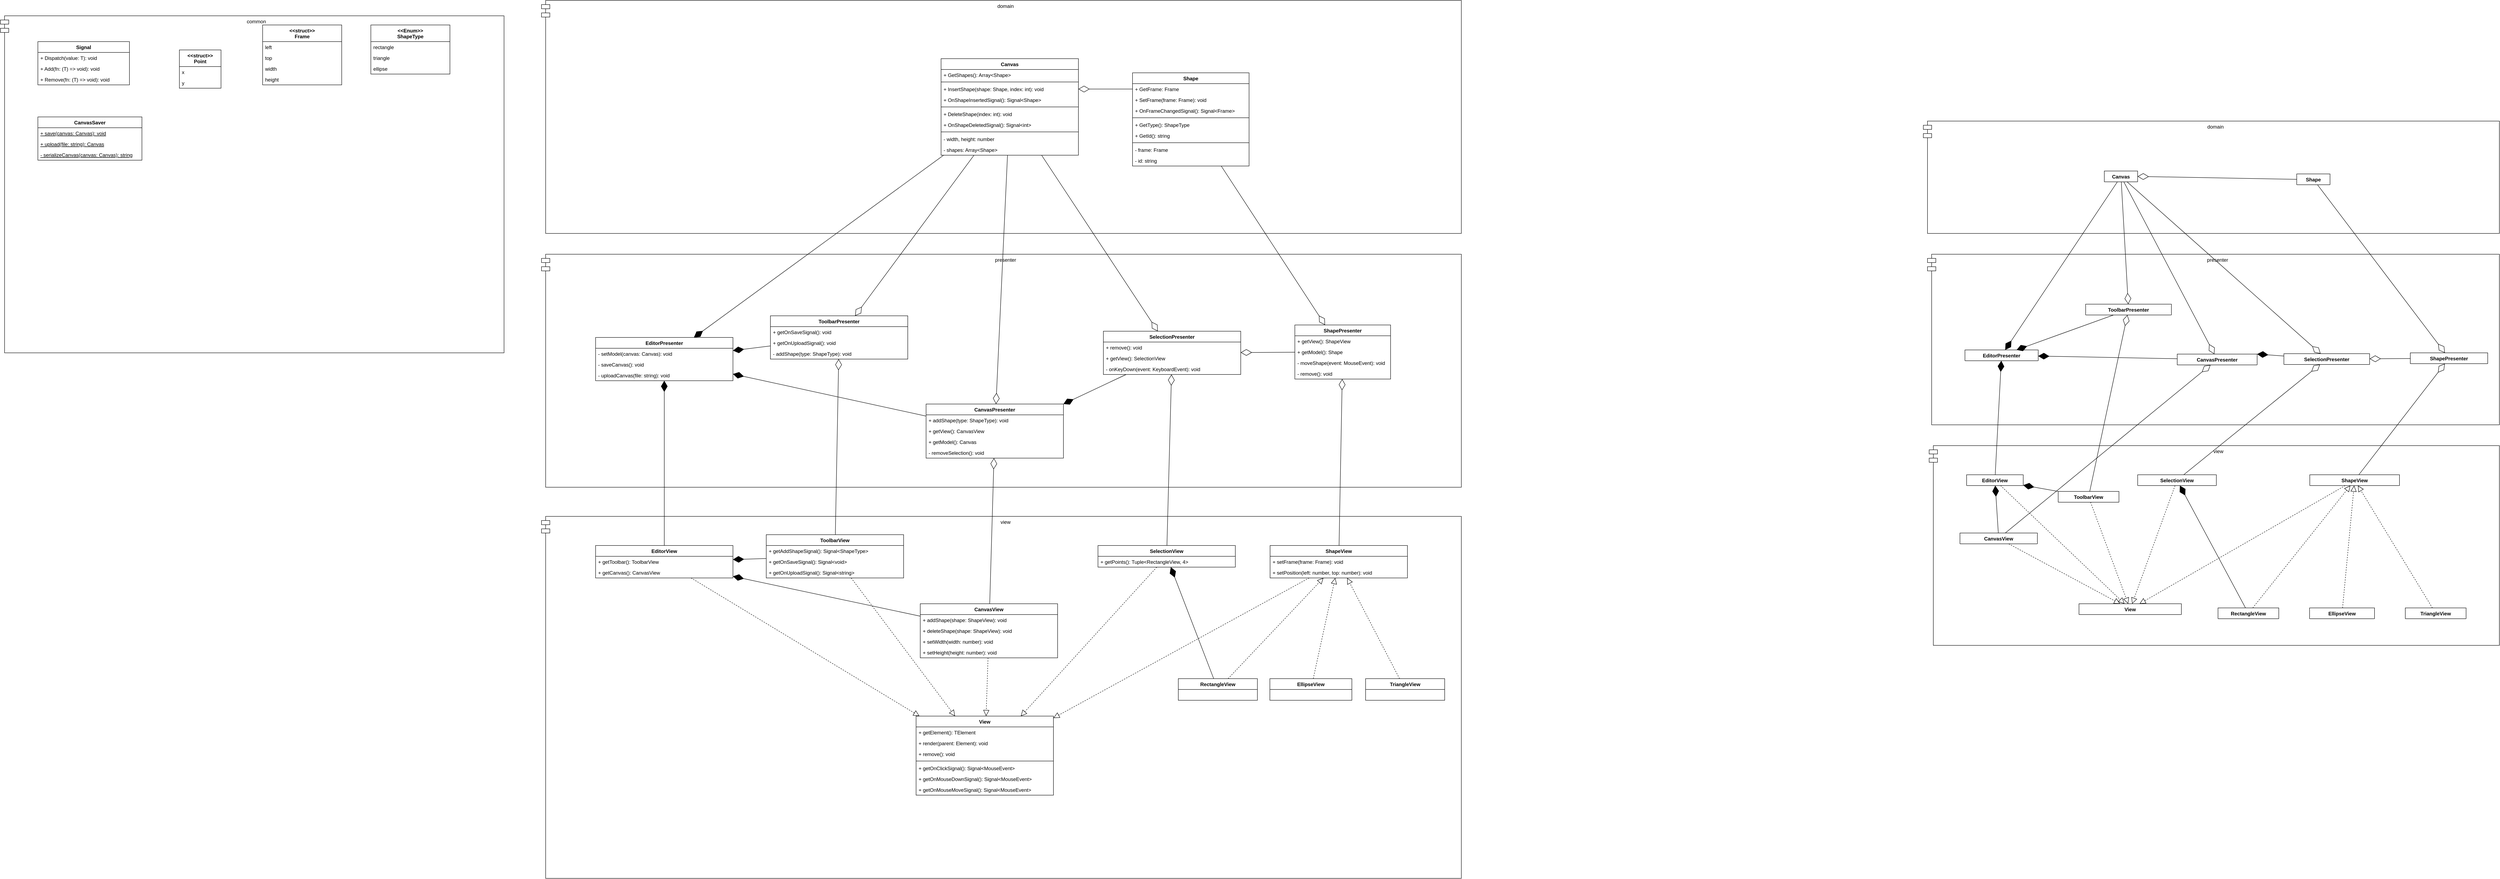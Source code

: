 <mxfile version="17.4.2" type="device" pages="5"><diagram id="C5RBs43oDa-KdzZeNtuy" name="Page-1"><mxGraphModel dx="6544" dy="2449" grid="1" gridSize="10" guides="1" tooltips="1" connect="1" arrows="1" fold="1" page="1" pageScale="1" pageWidth="827" pageHeight="1169" math="0" shadow="0"><root><mxCell id="WIyWlLk6GJQsqaUBKTNV-0"/><mxCell id="WIyWlLk6GJQsqaUBKTNV-1" parent="WIyWlLk6GJQsqaUBKTNV-0"/><mxCell id="lVUzOFcici-vfKjF4Edh-38" value="domain" style="shape=module;align=left;spacingLeft=20;align=center;verticalAlign=top;" parent="WIyWlLk6GJQsqaUBKTNV-1" vertex="1"><mxGeometry x="-840" y="460" width="2210" height="560" as="geometry"/></mxCell><mxCell id="lVUzOFcici-vfKjF4Edh-4" value="Canvas" style="swimlane;fontStyle=1;align=center;verticalAlign=top;childLayout=stackLayout;horizontal=1;startSize=26;horizontalStack=0;resizeParent=1;resizeParentMax=0;resizeLast=0;collapsible=1;marginBottom=0;" parent="WIyWlLk6GJQsqaUBKTNV-1" vertex="1"><mxGeometry x="120" y="600" width="330" height="232" as="geometry"><mxRectangle x="160" y="410" width="80" height="26" as="alternateBounds"/></mxGeometry></mxCell><mxCell id="lVUzOFcici-vfKjF4Edh-21" value="+ GetShapes(): Array&lt;Shape&gt;" style="text;strokeColor=none;fillColor=none;align=left;verticalAlign=top;spacingLeft=4;spacingRight=4;overflow=hidden;rotatable=0;points=[[0,0.5],[1,0.5]];portConstraint=eastwest;" parent="lVUzOFcici-vfKjF4Edh-4" vertex="1"><mxGeometry y="26" width="330" height="26" as="geometry"/></mxCell><mxCell id="lVUzOFcici-vfKjF4Edh-26" value="" style="line;strokeWidth=1;fillColor=none;align=left;verticalAlign=middle;spacingTop=-1;spacingLeft=3;spacingRight=3;rotatable=0;labelPosition=right;points=[];portConstraint=eastwest;" parent="lVUzOFcici-vfKjF4Edh-4" vertex="1"><mxGeometry y="52" width="330" height="8" as="geometry"/></mxCell><mxCell id="lVUzOFcici-vfKjF4Edh-23" value="+ InsertShape(shape: Shape, index: int): void" style="text;strokeColor=none;fillColor=none;align=left;verticalAlign=top;spacingLeft=4;spacingRight=4;overflow=hidden;rotatable=0;points=[[0,0.5],[1,0.5]];portConstraint=eastwest;" parent="lVUzOFcici-vfKjF4Edh-4" vertex="1"><mxGeometry y="60" width="330" height="26" as="geometry"/></mxCell><mxCell id="lVUzOFcici-vfKjF4Edh-25" value="+ OnShapeInsertedSignal(): Signal&lt;Shape&gt;" style="text;strokeColor=none;fillColor=none;align=left;verticalAlign=top;spacingLeft=4;spacingRight=4;overflow=hidden;rotatable=0;points=[[0,0.5],[1,0.5]];portConstraint=eastwest;" parent="lVUzOFcici-vfKjF4Edh-4" vertex="1"><mxGeometry y="86" width="330" height="26" as="geometry"/></mxCell><mxCell id="lVUzOFcici-vfKjF4Edh-27" value="" style="line;strokeWidth=1;fillColor=none;align=left;verticalAlign=middle;spacingTop=-1;spacingLeft=3;spacingRight=3;rotatable=0;labelPosition=right;points=[];portConstraint=eastwest;" parent="lVUzOFcici-vfKjF4Edh-4" vertex="1"><mxGeometry y="112" width="330" height="8" as="geometry"/></mxCell><mxCell id="lVUzOFcici-vfKjF4Edh-24" value="+ DeleteShape(index: int): void" style="text;strokeColor=none;fillColor=none;align=left;verticalAlign=top;spacingLeft=4;spacingRight=4;overflow=hidden;rotatable=0;points=[[0,0.5],[1,0.5]];portConstraint=eastwest;" parent="lVUzOFcici-vfKjF4Edh-4" vertex="1"><mxGeometry y="120" width="330" height="26" as="geometry"/></mxCell><mxCell id="lVUzOFcici-vfKjF4Edh-28" value="+ OnShapeDeletedSignal(): Signal&lt;int&gt;" style="text;strokeColor=none;fillColor=none;align=left;verticalAlign=top;spacingLeft=4;spacingRight=4;overflow=hidden;rotatable=0;points=[[0,0.5],[1,0.5]];portConstraint=eastwest;" parent="lVUzOFcici-vfKjF4Edh-4" vertex="1"><mxGeometry y="146" width="330" height="26" as="geometry"/></mxCell><mxCell id="lVUzOFcici-vfKjF4Edh-119" value="" style="line;strokeWidth=1;fillColor=none;align=left;verticalAlign=middle;spacingTop=-1;spacingLeft=3;spacingRight=3;rotatable=0;labelPosition=right;points=[];portConstraint=eastwest;" parent="lVUzOFcici-vfKjF4Edh-4" vertex="1"><mxGeometry y="172" width="330" height="8" as="geometry"/></mxCell><mxCell id="lVUzOFcici-vfKjF4Edh-120" value="- width, height: number" style="text;strokeColor=none;fillColor=none;align=left;verticalAlign=top;spacingLeft=4;spacingRight=4;overflow=hidden;rotatable=0;points=[[0,0.5],[1,0.5]];portConstraint=eastwest;" parent="lVUzOFcici-vfKjF4Edh-4" vertex="1"><mxGeometry y="180" width="330" height="26" as="geometry"/></mxCell><mxCell id="lVUzOFcici-vfKjF4Edh-118" value="- shapes: Array&lt;Shape&gt;" style="text;strokeColor=none;fillColor=none;align=left;verticalAlign=top;spacingLeft=4;spacingRight=4;overflow=hidden;rotatable=0;points=[[0,0.5],[1,0.5]];portConstraint=eastwest;" parent="lVUzOFcici-vfKjF4Edh-4" vertex="1"><mxGeometry y="206" width="330" height="26" as="geometry"/></mxCell><mxCell id="lVUzOFcici-vfKjF4Edh-17" value="Shape" style="swimlane;fontStyle=1;align=center;verticalAlign=top;childLayout=stackLayout;horizontal=1;startSize=26;horizontalStack=0;resizeParent=1;resizeParentMax=0;resizeLast=0;collapsible=1;marginBottom=0;" parent="WIyWlLk6GJQsqaUBKTNV-1" vertex="1"><mxGeometry x="580" y="634" width="280" height="224" as="geometry"><mxRectangle x="160" y="410" width="80" height="26" as="alternateBounds"/></mxGeometry></mxCell><mxCell id="lVUzOFcici-vfKjF4Edh-18" value="+ GetFrame: Frame" style="text;strokeColor=none;fillColor=none;align=left;verticalAlign=top;spacingLeft=4;spacingRight=4;overflow=hidden;rotatable=0;points=[[0,0.5],[1,0.5]];portConstraint=eastwest;" parent="lVUzOFcici-vfKjF4Edh-17" vertex="1"><mxGeometry y="26" width="280" height="26" as="geometry"/></mxCell><mxCell id="lVUzOFcici-vfKjF4Edh-20" value="+ SetFrame(frame: Frame): void" style="text;strokeColor=none;fillColor=none;align=left;verticalAlign=top;spacingLeft=4;spacingRight=4;overflow=hidden;rotatable=0;points=[[0,0.5],[1,0.5]];portConstraint=eastwest;" parent="lVUzOFcici-vfKjF4Edh-17" vertex="1"><mxGeometry y="52" width="280" height="26" as="geometry"/></mxCell><mxCell id="lVUzOFcici-vfKjF4Edh-59" value="+ OnFrameChangedSignal(): Signal&lt;Frame&gt;" style="text;strokeColor=none;fillColor=none;align=left;verticalAlign=top;spacingLeft=4;spacingRight=4;overflow=hidden;rotatable=0;points=[[0,0.5],[1,0.5]];portConstraint=eastwest;" parent="lVUzOFcici-vfKjF4Edh-17" vertex="1"><mxGeometry y="78" width="280" height="26" as="geometry"/></mxCell><mxCell id="lVUzOFcici-vfKjF4Edh-113" value="" style="line;strokeWidth=1;fillColor=none;align=left;verticalAlign=middle;spacingTop=-1;spacingLeft=3;spacingRight=3;rotatable=0;labelPosition=right;points=[];portConstraint=eastwest;" parent="lVUzOFcici-vfKjF4Edh-17" vertex="1"><mxGeometry y="104" width="280" height="8" as="geometry"/></mxCell><mxCell id="lVUzOFcici-vfKjF4Edh-42" value="+ GetType(): ShapeType" style="text;strokeColor=none;fillColor=none;align=left;verticalAlign=top;spacingLeft=4;spacingRight=4;overflow=hidden;rotatable=0;points=[[0,0.5],[1,0.5]];portConstraint=eastwest;" parent="lVUzOFcici-vfKjF4Edh-17" vertex="1"><mxGeometry y="112" width="280" height="26" as="geometry"/></mxCell><mxCell id="lVUzOFcici-vfKjF4Edh-115" value="+ GetId(): string" style="text;strokeColor=none;fillColor=none;align=left;verticalAlign=top;spacingLeft=4;spacingRight=4;overflow=hidden;rotatable=0;points=[[0,0.5],[1,0.5]];portConstraint=eastwest;" parent="lVUzOFcici-vfKjF4Edh-17" vertex="1"><mxGeometry y="138" width="280" height="26" as="geometry"/></mxCell><mxCell id="lVUzOFcici-vfKjF4Edh-114" value="" style="line;strokeWidth=1;fillColor=none;align=left;verticalAlign=middle;spacingTop=-1;spacingLeft=3;spacingRight=3;rotatable=0;labelPosition=right;points=[];portConstraint=eastwest;" parent="lVUzOFcici-vfKjF4Edh-17" vertex="1"><mxGeometry y="164" width="280" height="8" as="geometry"/></mxCell><mxCell id="lVUzOFcici-vfKjF4Edh-116" value="- frame: Frame" style="text;strokeColor=none;fillColor=none;align=left;verticalAlign=top;spacingLeft=4;spacingRight=4;overflow=hidden;rotatable=0;points=[[0,0.5],[1,0.5]];portConstraint=eastwest;" parent="lVUzOFcici-vfKjF4Edh-17" vertex="1"><mxGeometry y="172" width="280" height="26" as="geometry"/></mxCell><mxCell id="lVUzOFcici-vfKjF4Edh-117" value="- id: string" style="text;strokeColor=none;fillColor=none;align=left;verticalAlign=top;spacingLeft=4;spacingRight=4;overflow=hidden;rotatable=0;points=[[0,0.5],[1,0.5]];portConstraint=eastwest;" parent="lVUzOFcici-vfKjF4Edh-17" vertex="1"><mxGeometry y="198" width="280" height="26" as="geometry"/></mxCell><mxCell id="lVUzOFcici-vfKjF4Edh-40" value="" style="endArrow=diamondThin;endFill=0;endSize=24;html=1;rounded=0;entryX=1;entryY=0.5;entryDx=0;entryDy=0;exitX=0;exitY=0.5;exitDx=0;exitDy=0;" parent="WIyWlLk6GJQsqaUBKTNV-1" source="lVUzOFcici-vfKjF4Edh-18" target="lVUzOFcici-vfKjF4Edh-23" edge="1"><mxGeometry width="160" relative="1" as="geometry"><mxPoint x="490" y="380" as="sourcePoint"/><mxPoint x="650" y="380" as="targetPoint"/></mxGeometry></mxCell><mxCell id="lVUzOFcici-vfKjF4Edh-60" value="view" style="shape=module;align=left;spacingLeft=20;align=center;verticalAlign=top;" parent="WIyWlLk6GJQsqaUBKTNV-1" vertex="1"><mxGeometry x="-840" y="1700" width="2210" height="870" as="geometry"/></mxCell><mxCell id="lVUzOFcici-vfKjF4Edh-61" value="CanvasView" style="swimlane;fontStyle=1;align=center;verticalAlign=top;childLayout=stackLayout;horizontal=1;startSize=26;horizontalStack=0;resizeParent=1;resizeParentMax=0;resizeLast=0;collapsible=1;marginBottom=0;" parent="WIyWlLk6GJQsqaUBKTNV-1" vertex="1"><mxGeometry x="70" y="1910" width="330" height="130" as="geometry"><mxRectangle x="160" y="410" width="80" height="26" as="alternateBounds"/></mxGeometry></mxCell><mxCell id="zq07lOfsanNuQa8wARK5-48" value="+ addShape(shape: ShapeView): void" style="text;strokeColor=none;fillColor=none;align=left;verticalAlign=top;spacingLeft=4;spacingRight=4;overflow=hidden;rotatable=0;points=[[0,0.5],[1,0.5]];portConstraint=eastwest;" parent="lVUzOFcici-vfKjF4Edh-61" vertex="1"><mxGeometry y="26" width="330" height="26" as="geometry"/></mxCell><mxCell id="zq07lOfsanNuQa8wARK5-49" value="+ deleteShape(shape: ShapeView): void" style="text;strokeColor=none;fillColor=none;align=left;verticalAlign=top;spacingLeft=4;spacingRight=4;overflow=hidden;rotatable=0;points=[[0,0.5],[1,0.5]];portConstraint=eastwest;" parent="lVUzOFcici-vfKjF4Edh-61" vertex="1"><mxGeometry y="52" width="330" height="26" as="geometry"/></mxCell><mxCell id="zq07lOfsanNuQa8wARK5-51" value="+ setWidth(width: number): void" style="text;strokeColor=none;fillColor=none;align=left;verticalAlign=top;spacingLeft=4;spacingRight=4;overflow=hidden;rotatable=0;points=[[0,0.5],[1,0.5]];portConstraint=eastwest;" parent="lVUzOFcici-vfKjF4Edh-61" vertex="1"><mxGeometry y="78" width="330" height="26" as="geometry"/></mxCell><mxCell id="zq07lOfsanNuQa8wARK5-52" value="+ setHeight(height: number): void" style="text;strokeColor=none;fillColor=none;align=left;verticalAlign=top;spacingLeft=4;spacingRight=4;overflow=hidden;rotatable=0;points=[[0,0.5],[1,0.5]];portConstraint=eastwest;" parent="lVUzOFcici-vfKjF4Edh-61" vertex="1"><mxGeometry y="104" width="330" height="26" as="geometry"/></mxCell><mxCell id="lVUzOFcici-vfKjF4Edh-69" value="ShapeView" style="swimlane;fontStyle=1;align=center;verticalAlign=top;childLayout=stackLayout;horizontal=1;startSize=26;horizontalStack=0;resizeParent=1;resizeParentMax=0;resizeLast=0;collapsible=1;marginBottom=0;" parent="WIyWlLk6GJQsqaUBKTNV-1" vertex="1"><mxGeometry x="910.5" y="1770" width="330" height="78" as="geometry"><mxRectangle x="160" y="410" width="80" height="26" as="alternateBounds"/></mxGeometry></mxCell><mxCell id="zq07lOfsanNuQa8wARK5-32" value="+ setFrame(frame: Frame): void" style="text;strokeColor=none;fillColor=none;align=left;verticalAlign=top;spacingLeft=4;spacingRight=4;overflow=hidden;rotatable=0;points=[[0,0.5],[1,0.5]];portConstraint=eastwest;" parent="lVUzOFcici-vfKjF4Edh-69" vertex="1"><mxGeometry y="26" width="330" height="26" as="geometry"/></mxCell><mxCell id="zq07lOfsanNuQa8wARK5-33" value="+ setPosition(left: number, top: number): void" style="text;strokeColor=none;fillColor=none;align=left;verticalAlign=top;spacingLeft=4;spacingRight=4;overflow=hidden;rotatable=0;points=[[0,0.5],[1,0.5]];portConstraint=eastwest;" parent="lVUzOFcici-vfKjF4Edh-69" vertex="1"><mxGeometry y="52" width="330" height="26" as="geometry"/></mxCell><mxCell id="lVUzOFcici-vfKjF4Edh-70" value="SelectionView" style="swimlane;fontStyle=1;align=center;verticalAlign=top;childLayout=stackLayout;horizontal=1;startSize=26;horizontalStack=0;resizeParent=1;resizeParentMax=0;resizeLast=0;collapsible=1;marginBottom=0;" parent="WIyWlLk6GJQsqaUBKTNV-1" vertex="1"><mxGeometry x="497" y="1770" width="330" height="52" as="geometry"><mxRectangle x="160" y="410" width="80" height="26" as="alternateBounds"/></mxGeometry></mxCell><mxCell id="zq07lOfsanNuQa8wARK5-53" value="+ getPoints(): Tuple&lt;RectangleView, 4&gt;" style="text;strokeColor=none;fillColor=none;align=left;verticalAlign=top;spacingLeft=4;spacingRight=4;overflow=hidden;rotatable=0;points=[[0,0.5],[1,0.5]];portConstraint=eastwest;" parent="lVUzOFcici-vfKjF4Edh-70" vertex="1"><mxGeometry y="26" width="330" height="26" as="geometry"/></mxCell><mxCell id="lVUzOFcici-vfKjF4Edh-71" value="ToolbarView" style="swimlane;fontStyle=1;align=center;verticalAlign=top;childLayout=stackLayout;horizontal=1;startSize=26;horizontalStack=0;resizeParent=1;resizeParentMax=0;resizeLast=0;collapsible=1;marginBottom=0;" parent="WIyWlLk6GJQsqaUBKTNV-1" vertex="1"><mxGeometry x="-300" y="1744" width="330" height="104" as="geometry"><mxRectangle x="160" y="410" width="80" height="26" as="alternateBounds"/></mxGeometry></mxCell><mxCell id="zq07lOfsanNuQa8wARK5-43" value="+ getAddShapeSignal(): Signal&lt;ShapeType&gt;" style="text;strokeColor=none;fillColor=none;align=left;verticalAlign=top;spacingLeft=4;spacingRight=4;overflow=hidden;rotatable=0;points=[[0,0.5],[1,0.5]];portConstraint=eastwest;" parent="lVUzOFcici-vfKjF4Edh-71" vertex="1"><mxGeometry y="26" width="330" height="26" as="geometry"/></mxCell><mxCell id="zq07lOfsanNuQa8wARK5-44" value="+ getOnSaveSignal(): Signal&lt;void&gt;" style="text;strokeColor=none;fillColor=none;align=left;verticalAlign=top;spacingLeft=4;spacingRight=4;overflow=hidden;rotatable=0;points=[[0,0.5],[1,0.5]];portConstraint=eastwest;" parent="lVUzOFcici-vfKjF4Edh-71" vertex="1"><mxGeometry y="52" width="330" height="26" as="geometry"/></mxCell><mxCell id="zq07lOfsanNuQa8wARK5-45" value="+ getOnUploadSignal(): Signal&lt;string&gt;" style="text;strokeColor=none;fillColor=none;align=left;verticalAlign=top;spacingLeft=4;spacingRight=4;overflow=hidden;rotatable=0;points=[[0,0.5],[1,0.5]];portConstraint=eastwest;" parent="lVUzOFcici-vfKjF4Edh-71" vertex="1"><mxGeometry y="78" width="330" height="26" as="geometry"/></mxCell><mxCell id="lVUzOFcici-vfKjF4Edh-81" value="common" style="shape=module;align=left;spacingLeft=20;align=center;verticalAlign=top;" parent="WIyWlLk6GJQsqaUBKTNV-1" vertex="1"><mxGeometry x="-2140" y="497" width="1210" height="810" as="geometry"/></mxCell><mxCell id="lVUzOFcici-vfKjF4Edh-82" value="Signal" style="swimlane;fontStyle=1;align=center;verticalAlign=top;childLayout=stackLayout;horizontal=1;startSize=26;horizontalStack=0;resizeParent=1;resizeParentMax=0;resizeLast=0;collapsible=1;marginBottom=0;" parent="WIyWlLk6GJQsqaUBKTNV-1" vertex="1"><mxGeometry x="-2050" y="559" width="220" height="104" as="geometry"><mxRectangle x="160" y="410" width="80" height="26" as="alternateBounds"/></mxGeometry></mxCell><mxCell id="lVUzOFcici-vfKjF4Edh-83" value="+ Dispatch(value: T): void" style="text;strokeColor=none;fillColor=none;align=left;verticalAlign=top;spacingLeft=4;spacingRight=4;overflow=hidden;rotatable=0;points=[[0,0.5],[1,0.5]];portConstraint=eastwest;" parent="lVUzOFcici-vfKjF4Edh-82" vertex="1"><mxGeometry y="26" width="220" height="26" as="geometry"/></mxCell><mxCell id="lVUzOFcici-vfKjF4Edh-84" value="+ Add(fn: (T) =&gt; void): void" style="text;strokeColor=none;fillColor=none;align=left;verticalAlign=top;spacingLeft=4;spacingRight=4;overflow=hidden;rotatable=0;points=[[0,0.5],[1,0.5]];portConstraint=eastwest;" parent="lVUzOFcici-vfKjF4Edh-82" vertex="1"><mxGeometry y="52" width="220" height="26" as="geometry"/></mxCell><mxCell id="lVUzOFcici-vfKjF4Edh-85" value="+ Remove(fn: (T) =&gt; void): void" style="text;strokeColor=none;fillColor=none;align=left;verticalAlign=top;spacingLeft=4;spacingRight=4;overflow=hidden;rotatable=0;points=[[0,0.5],[1,0.5]];portConstraint=eastwest;" parent="lVUzOFcici-vfKjF4Edh-82" vertex="1"><mxGeometry y="78" width="220" height="26" as="geometry"/></mxCell><mxCell id="lVUzOFcici-vfKjF4Edh-86" value="&lt;&lt;Enum&gt;&gt;&#10;ShapeType" style="swimlane;fontStyle=1;align=center;verticalAlign=top;childLayout=stackLayout;horizontal=1;startSize=40;horizontalStack=0;resizeParent=1;resizeParentMax=0;resizeLast=0;collapsible=1;marginBottom=0;" parent="WIyWlLk6GJQsqaUBKTNV-1" vertex="1"><mxGeometry x="-1250" y="519" width="190" height="118" as="geometry"><mxRectangle x="160" y="410" width="80" height="26" as="alternateBounds"/></mxGeometry></mxCell><mxCell id="lVUzOFcici-vfKjF4Edh-87" value="rectangle" style="text;strokeColor=none;fillColor=none;align=left;verticalAlign=top;spacingLeft=4;spacingRight=4;overflow=hidden;rotatable=0;points=[[0,0.5],[1,0.5]];portConstraint=eastwest;" parent="lVUzOFcici-vfKjF4Edh-86" vertex="1"><mxGeometry y="40" width="190" height="26" as="geometry"/></mxCell><mxCell id="lVUzOFcici-vfKjF4Edh-88" value="triangle" style="text;strokeColor=none;fillColor=none;align=left;verticalAlign=top;spacingLeft=4;spacingRight=4;overflow=hidden;rotatable=0;points=[[0,0.5],[1,0.5]];portConstraint=eastwest;" parent="lVUzOFcici-vfKjF4Edh-86" vertex="1"><mxGeometry y="66" width="190" height="26" as="geometry"/></mxCell><mxCell id="lVUzOFcici-vfKjF4Edh-89" value="ellipse" style="text;strokeColor=none;fillColor=none;align=left;verticalAlign=top;spacingLeft=4;spacingRight=4;overflow=hidden;rotatable=0;points=[[0,0.5],[1,0.5]];portConstraint=eastwest;" parent="lVUzOFcici-vfKjF4Edh-86" vertex="1"><mxGeometry y="92" width="190" height="26" as="geometry"/></mxCell><mxCell id="lVUzOFcici-vfKjF4Edh-90" value="&lt;&lt;struct&gt;&gt;&#10;Frame" style="swimlane;fontStyle=1;align=center;verticalAlign=top;childLayout=stackLayout;horizontal=1;startSize=40;horizontalStack=0;resizeParent=1;resizeParentMax=0;resizeLast=0;collapsible=1;marginBottom=0;" parent="WIyWlLk6GJQsqaUBKTNV-1" vertex="1"><mxGeometry x="-1510" y="519" width="190" height="144" as="geometry"><mxRectangle x="160" y="410" width="80" height="26" as="alternateBounds"/></mxGeometry></mxCell><mxCell id="lVUzOFcici-vfKjF4Edh-91" value="left" style="text;strokeColor=none;fillColor=none;align=left;verticalAlign=top;spacingLeft=4;spacingRight=4;overflow=hidden;rotatable=0;points=[[0,0.5],[1,0.5]];portConstraint=eastwest;" parent="lVUzOFcici-vfKjF4Edh-90" vertex="1"><mxGeometry y="40" width="190" height="26" as="geometry"/></mxCell><mxCell id="lVUzOFcici-vfKjF4Edh-92" value="top" style="text;strokeColor=none;fillColor=none;align=left;verticalAlign=top;spacingLeft=4;spacingRight=4;overflow=hidden;rotatable=0;points=[[0,0.5],[1,0.5]];portConstraint=eastwest;" parent="lVUzOFcici-vfKjF4Edh-90" vertex="1"><mxGeometry y="66" width="190" height="26" as="geometry"/></mxCell><mxCell id="lVUzOFcici-vfKjF4Edh-93" value="width" style="text;strokeColor=none;fillColor=none;align=left;verticalAlign=top;spacingLeft=4;spacingRight=4;overflow=hidden;rotatable=0;points=[[0,0.5],[1,0.5]];portConstraint=eastwest;" parent="lVUzOFcici-vfKjF4Edh-90" vertex="1"><mxGeometry y="92" width="190" height="26" as="geometry"/></mxCell><mxCell id="lVUzOFcici-vfKjF4Edh-94" value="height" style="text;strokeColor=none;fillColor=none;align=left;verticalAlign=top;spacingLeft=4;spacingRight=4;overflow=hidden;rotatable=0;points=[[0,0.5],[1,0.5]];portConstraint=eastwest;" parent="lVUzOFcici-vfKjF4Edh-90" vertex="1"><mxGeometry y="118" width="190" height="26" as="geometry"/></mxCell><mxCell id="lVUzOFcici-vfKjF4Edh-95" value="&lt;&lt;struct&gt;&gt;&#10;Point" style="swimlane;fontStyle=1;align=center;verticalAlign=top;childLayout=stackLayout;horizontal=1;startSize=40;horizontalStack=0;resizeParent=1;resizeParentMax=0;resizeLast=0;collapsible=1;marginBottom=0;" parent="WIyWlLk6GJQsqaUBKTNV-1" vertex="1"><mxGeometry x="-1710" y="579" width="100" height="92" as="geometry"><mxRectangle x="160" y="410" width="80" height="26" as="alternateBounds"/></mxGeometry></mxCell><mxCell id="lVUzOFcici-vfKjF4Edh-96" value="x" style="text;strokeColor=none;fillColor=none;align=left;verticalAlign=top;spacingLeft=4;spacingRight=4;overflow=hidden;rotatable=0;points=[[0,0.5],[1,0.5]];portConstraint=eastwest;" parent="lVUzOFcici-vfKjF4Edh-95" vertex="1"><mxGeometry y="40" width="100" height="26" as="geometry"/></mxCell><mxCell id="lVUzOFcici-vfKjF4Edh-97" value="y" style="text;strokeColor=none;fillColor=none;align=left;verticalAlign=top;spacingLeft=4;spacingRight=4;overflow=hidden;rotatable=0;points=[[0,0.5],[1,0.5]];portConstraint=eastwest;" parent="lVUzOFcici-vfKjF4Edh-95" vertex="1"><mxGeometry y="66" width="100" height="26" as="geometry"/></mxCell><mxCell id="lVUzOFcici-vfKjF4Edh-99" value="presenter" style="shape=module;align=left;spacingLeft=20;align=center;verticalAlign=top;" parent="WIyWlLk6GJQsqaUBKTNV-1" vertex="1"><mxGeometry x="-840" y="1070" width="2210" height="560" as="geometry"/></mxCell><mxCell id="lVUzOFcici-vfKjF4Edh-105" value="ShapePresenter" style="swimlane;fontStyle=1;align=center;verticalAlign=top;childLayout=stackLayout;horizontal=1;startSize=26;horizontalStack=0;resizeParent=1;resizeParentMax=0;resizeLast=0;collapsible=1;marginBottom=0;" parent="WIyWlLk6GJQsqaUBKTNV-1" vertex="1"><mxGeometry x="970" y="1240" width="230" height="130" as="geometry"><mxRectangle x="160" y="410" width="80" height="26" as="alternateBounds"/></mxGeometry></mxCell><mxCell id="lVUzOFcici-vfKjF4Edh-106" value="+ getView(): ShapeView" style="text;strokeColor=none;fillColor=none;align=left;verticalAlign=top;spacingLeft=4;spacingRight=4;overflow=hidden;rotatable=0;points=[[0,0.5],[1,0.5]];portConstraint=eastwest;" parent="lVUzOFcici-vfKjF4Edh-105" vertex="1"><mxGeometry y="26" width="230" height="26" as="geometry"/></mxCell><mxCell id="lVUzOFcici-vfKjF4Edh-107" value="+ getModel(): Shape" style="text;strokeColor=none;fillColor=none;align=left;verticalAlign=top;spacingLeft=4;spacingRight=4;overflow=hidden;rotatable=0;points=[[0,0.5],[1,0.5]];portConstraint=eastwest;" parent="lVUzOFcici-vfKjF4Edh-105" vertex="1"><mxGeometry y="52" width="230" height="26" as="geometry"/></mxCell><mxCell id="6" value="- moveShape(event: MouseEvent): void" style="text;strokeColor=none;fillColor=none;align=left;verticalAlign=top;spacingLeft=4;spacingRight=4;overflow=hidden;rotatable=0;points=[[0,0.5],[1,0.5]];portConstraint=eastwest;" parent="lVUzOFcici-vfKjF4Edh-105" vertex="1"><mxGeometry y="78" width="230" height="26" as="geometry"/></mxCell><mxCell id="7" value="- remove(): void" style="text;strokeColor=none;fillColor=none;align=left;verticalAlign=top;spacingLeft=4;spacingRight=4;overflow=hidden;rotatable=0;points=[[0,0.5],[1,0.5]];portConstraint=eastwest;" parent="lVUzOFcici-vfKjF4Edh-105" vertex="1"><mxGeometry y="104" width="230" height="26" as="geometry"/></mxCell><mxCell id="lVUzOFcici-vfKjF4Edh-123" value="" style="endArrow=diamondThin;endFill=0;endSize=24;html=1;rounded=0;" parent="WIyWlLk6GJQsqaUBKTNV-1" source="lVUzOFcici-vfKjF4Edh-17" target="lVUzOFcici-vfKjF4Edh-105" edge="1"><mxGeometry width="160" relative="1" as="geometry"><mxPoint x="550" y="1130" as="sourcePoint"/><mxPoint x="710" y="1130" as="targetPoint"/></mxGeometry></mxCell><mxCell id="lVUzOFcici-vfKjF4Edh-126" value="" style="endArrow=diamondThin;endFill=0;endSize=24;html=1;rounded=0;" parent="WIyWlLk6GJQsqaUBKTNV-1" source="lVUzOFcici-vfKjF4Edh-69" target="lVUzOFcici-vfKjF4Edh-105" edge="1"><mxGeometry width="160" relative="1" as="geometry"><mxPoint x="550" y="1480" as="sourcePoint"/><mxPoint x="710" y="1480" as="targetPoint"/></mxGeometry></mxCell><mxCell id="Wp4D12kqKLohDoQyKvnD-0" value="EditorPresenter" style="swimlane;fontStyle=1;align=center;verticalAlign=top;childLayout=stackLayout;horizontal=1;startSize=26;horizontalStack=0;resizeParent=1;resizeParentMax=0;resizeLast=0;collapsible=1;marginBottom=0;" parent="WIyWlLk6GJQsqaUBKTNV-1" vertex="1"><mxGeometry x="-710" y="1270" width="330" height="104" as="geometry"><mxRectangle x="160" y="410" width="80" height="26" as="alternateBounds"/></mxGeometry></mxCell><mxCell id="Wp4D12kqKLohDoQyKvnD-4" value="- setModel(canvas: Canvas): void" style="text;strokeColor=none;fillColor=none;align=left;verticalAlign=top;spacingLeft=4;spacingRight=4;overflow=hidden;rotatable=0;points=[[0,0.5],[1,0.5]];portConstraint=eastwest;" parent="Wp4D12kqKLohDoQyKvnD-0" vertex="1"><mxGeometry y="26" width="330" height="26" as="geometry"/></mxCell><mxCell id="1" value="- saveCanvas(): void" style="text;strokeColor=none;fillColor=none;align=left;verticalAlign=top;spacingLeft=4;spacingRight=4;overflow=hidden;rotatable=0;points=[[0,0.5],[1,0.5]];portConstraint=eastwest;" parent="Wp4D12kqKLohDoQyKvnD-0" vertex="1"><mxGeometry y="52" width="330" height="26" as="geometry"/></mxCell><mxCell id="2" value="- uploadCanvas(file: string): void" style="text;strokeColor=none;fillColor=none;align=left;verticalAlign=top;spacingLeft=4;spacingRight=4;overflow=hidden;rotatable=0;points=[[0,0.5],[1,0.5]];portConstraint=eastwest;" parent="Wp4D12kqKLohDoQyKvnD-0" vertex="1"><mxGeometry y="78" width="330" height="26" as="geometry"/></mxCell><mxCell id="Wp4D12kqKLohDoQyKvnD-11" value="ToolbarPresenter" style="swimlane;fontStyle=1;align=center;verticalAlign=top;childLayout=stackLayout;horizontal=1;startSize=26;horizontalStack=0;resizeParent=1;resizeParentMax=0;resizeLast=0;collapsible=1;marginBottom=0;" parent="WIyWlLk6GJQsqaUBKTNV-1" vertex="1"><mxGeometry x="-290" y="1218" width="330" height="104" as="geometry"><mxRectangle x="160" y="410" width="80" height="26" as="alternateBounds"/></mxGeometry></mxCell><mxCell id="Wp4D12kqKLohDoQyKvnD-12" value="+ getOnSaveSignal(): void" style="text;strokeColor=none;fillColor=none;align=left;verticalAlign=top;spacingLeft=4;spacingRight=4;overflow=hidden;rotatable=0;points=[[0,0.5],[1,0.5]];portConstraint=eastwest;" parent="Wp4D12kqKLohDoQyKvnD-11" vertex="1"><mxGeometry y="26" width="330" height="26" as="geometry"/></mxCell><mxCell id="zq07lOfsanNuQa8wARK5-39" value="+ getOnUploadSignal(): void" style="text;strokeColor=none;fillColor=none;align=left;verticalAlign=top;spacingLeft=4;spacingRight=4;overflow=hidden;rotatable=0;points=[[0,0.5],[1,0.5]];portConstraint=eastwest;" parent="Wp4D12kqKLohDoQyKvnD-11" vertex="1"><mxGeometry y="52" width="330" height="26" as="geometry"/></mxCell><mxCell id="3" value="- addShape(type: ShapeType): void" style="text;strokeColor=none;fillColor=none;align=left;verticalAlign=top;spacingLeft=4;spacingRight=4;overflow=hidden;rotatable=0;points=[[0,0.5],[1,0.5]];portConstraint=eastwest;" parent="Wp4D12kqKLohDoQyKvnD-11" vertex="1"><mxGeometry y="78" width="330" height="26" as="geometry"/></mxCell><mxCell id="Wp4D12kqKLohDoQyKvnD-13" value="CanvasPresenter" style="swimlane;fontStyle=1;align=center;verticalAlign=top;childLayout=stackLayout;horizontal=1;startSize=26;horizontalStack=0;resizeParent=1;resizeParentMax=0;resizeLast=0;collapsible=1;marginBottom=0;" parent="WIyWlLk6GJQsqaUBKTNV-1" vertex="1"><mxGeometry x="84" y="1430" width="330" height="130" as="geometry"><mxRectangle x="160" y="410" width="80" height="26" as="alternateBounds"/></mxGeometry></mxCell><mxCell id="Wp4D12kqKLohDoQyKvnD-14" value="+ addShape(type: ShapeType): void" style="text;strokeColor=none;fillColor=none;align=left;verticalAlign=top;spacingLeft=4;spacingRight=4;overflow=hidden;rotatable=0;points=[[0,0.5],[1,0.5]];portConstraint=eastwest;" parent="Wp4D12kqKLohDoQyKvnD-13" vertex="1"><mxGeometry y="26" width="330" height="26" as="geometry"/></mxCell><mxCell id="zq07lOfsanNuQa8wARK5-41" value="+ getView(): CanvasView" style="text;strokeColor=none;fillColor=none;align=left;verticalAlign=top;spacingLeft=4;spacingRight=4;overflow=hidden;rotatable=0;points=[[0,0.5],[1,0.5]];portConstraint=eastwest;" parent="Wp4D12kqKLohDoQyKvnD-13" vertex="1"><mxGeometry y="52" width="330" height="26" as="geometry"/></mxCell><mxCell id="zq07lOfsanNuQa8wARK5-42" value="+ getModel(): Canvas" style="text;strokeColor=none;fillColor=none;align=left;verticalAlign=top;spacingLeft=4;spacingRight=4;overflow=hidden;rotatable=0;points=[[0,0.5],[1,0.5]];portConstraint=eastwest;" parent="Wp4D12kqKLohDoQyKvnD-13" vertex="1"><mxGeometry y="78" width="330" height="26" as="geometry"/></mxCell><mxCell id="4" value="- removeSelection(): void" style="text;strokeColor=none;fillColor=none;align=left;verticalAlign=top;spacingLeft=4;spacingRight=4;overflow=hidden;rotatable=0;points=[[0,0.5],[1,0.5]];portConstraint=eastwest;" parent="Wp4D12kqKLohDoQyKvnD-13" vertex="1"><mxGeometry y="104" width="330" height="26" as="geometry"/></mxCell><mxCell id="Wp4D12kqKLohDoQyKvnD-15" value="EditorView" style="swimlane;fontStyle=1;align=center;verticalAlign=top;childLayout=stackLayout;horizontal=1;startSize=26;horizontalStack=0;resizeParent=1;resizeParentMax=0;resizeLast=0;collapsible=1;marginBottom=0;" parent="WIyWlLk6GJQsqaUBKTNV-1" vertex="1"><mxGeometry x="-710" y="1770" width="330" height="78" as="geometry"><mxRectangle x="160" y="410" width="80" height="26" as="alternateBounds"/></mxGeometry></mxCell><mxCell id="zq07lOfsanNuQa8wARK5-46" value="+ getToolbar(): ToolbarView" style="text;strokeColor=none;fillColor=none;align=left;verticalAlign=top;spacingLeft=4;spacingRight=4;overflow=hidden;rotatable=0;points=[[0,0.5],[1,0.5]];portConstraint=eastwest;" parent="Wp4D12kqKLohDoQyKvnD-15" vertex="1"><mxGeometry y="26" width="330" height="26" as="geometry"/></mxCell><mxCell id="zq07lOfsanNuQa8wARK5-47" value="+ getCanvas(): CanvasView" style="text;strokeColor=none;fillColor=none;align=left;verticalAlign=top;spacingLeft=4;spacingRight=4;overflow=hidden;rotatable=0;points=[[0,0.5],[1,0.5]];portConstraint=eastwest;" parent="Wp4D12kqKLohDoQyKvnD-15" vertex="1"><mxGeometry y="52" width="330" height="26" as="geometry"/></mxCell><mxCell id="vJ88vTQuRLcGK84TbQeg-0" value="" style="endArrow=diamondThin;endFill=1;endSize=24;html=1;rounded=0;" parent="WIyWlLk6GJQsqaUBKTNV-1" source="lVUzOFcici-vfKjF4Edh-4" target="Wp4D12kqKLohDoQyKvnD-0" edge="1"><mxGeometry width="160" relative="1" as="geometry"><mxPoint x="50" y="1160" as="sourcePoint"/><mxPoint x="210" y="1160" as="targetPoint"/></mxGeometry></mxCell><mxCell id="vJ88vTQuRLcGK84TbQeg-1" value="" style="endArrow=diamondThin;endFill=0;endSize=24;html=1;rounded=0;" parent="WIyWlLk6GJQsqaUBKTNV-1" source="lVUzOFcici-vfKjF4Edh-4" target="Wp4D12kqKLohDoQyKvnD-11" edge="1"><mxGeometry width="160" relative="1" as="geometry"><mxPoint x="50" y="1160" as="sourcePoint"/><mxPoint x="210" y="1160" as="targetPoint"/></mxGeometry></mxCell><mxCell id="vJ88vTQuRLcGK84TbQeg-2" value="" style="endArrow=diamondThin;endFill=0;endSize=24;html=1;rounded=0;" parent="WIyWlLk6GJQsqaUBKTNV-1" source="lVUzOFcici-vfKjF4Edh-4" target="Wp4D12kqKLohDoQyKvnD-13" edge="1"><mxGeometry width="160" relative="1" as="geometry"><mxPoint x="50" y="1160" as="sourcePoint"/><mxPoint x="210" y="1160" as="targetPoint"/></mxGeometry></mxCell><mxCell id="vJ88vTQuRLcGK84TbQeg-3" value="SelectionPresenter" style="swimlane;fontStyle=1;align=center;verticalAlign=top;childLayout=stackLayout;horizontal=1;startSize=26;horizontalStack=0;resizeParent=1;resizeParentMax=0;resizeLast=0;collapsible=1;marginBottom=0;" parent="WIyWlLk6GJQsqaUBKTNV-1" vertex="1"><mxGeometry x="510" y="1255" width="330" height="104" as="geometry"><mxRectangle x="160" y="410" width="80" height="26" as="alternateBounds"/></mxGeometry></mxCell><mxCell id="zq07lOfsanNuQa8wARK5-36" value="+ remove(): void" style="text;strokeColor=none;fillColor=none;align=left;verticalAlign=top;spacingLeft=4;spacingRight=4;overflow=hidden;rotatable=0;points=[[0,0.5],[1,0.5]];portConstraint=eastwest;" parent="vJ88vTQuRLcGK84TbQeg-3" vertex="1"><mxGeometry y="26" width="330" height="26" as="geometry"/></mxCell><mxCell id="zq07lOfsanNuQa8wARK5-40" value="+ getView(): SelectionView" style="text;strokeColor=none;fillColor=none;align=left;verticalAlign=top;spacingLeft=4;spacingRight=4;overflow=hidden;rotatable=0;points=[[0,0.5],[1,0.5]];portConstraint=eastwest;" parent="vJ88vTQuRLcGK84TbQeg-3" vertex="1"><mxGeometry y="52" width="330" height="26" as="geometry"/></mxCell><mxCell id="zq07lOfsanNuQa8wARK5-37" value="- onKeyDown(event: KeyboardEvent): void" style="text;strokeColor=none;fillColor=none;align=left;verticalAlign=top;spacingLeft=4;spacingRight=4;overflow=hidden;rotatable=0;points=[[0,0.5],[1,0.5]];portConstraint=eastwest;" parent="vJ88vTQuRLcGK84TbQeg-3" vertex="1"><mxGeometry y="78" width="330" height="26" as="geometry"/></mxCell><mxCell id="vJ88vTQuRLcGK84TbQeg-4" value="" style="endArrow=diamondThin;endFill=0;endSize=24;html=1;rounded=0;" parent="WIyWlLk6GJQsqaUBKTNV-1" source="lVUzOFcici-vfKjF4Edh-4" target="vJ88vTQuRLcGK84TbQeg-3" edge="1"><mxGeometry width="160" relative="1" as="geometry"><mxPoint x="500" y="1180" as="sourcePoint"/><mxPoint x="660" y="1180" as="targetPoint"/></mxGeometry></mxCell><mxCell id="vJ88vTQuRLcGK84TbQeg-5" value="" style="endArrow=diamondThin;endFill=0;endSize=24;html=1;rounded=0;" parent="WIyWlLk6GJQsqaUBKTNV-1" source="lVUzOFcici-vfKjF4Edh-105" target="vJ88vTQuRLcGK84TbQeg-3" edge="1"><mxGeometry width="160" relative="1" as="geometry"><mxPoint x="500" y="1180" as="sourcePoint"/><mxPoint x="660" y="1180" as="targetPoint"/></mxGeometry></mxCell><mxCell id="vJ88vTQuRLcGK84TbQeg-6" value="" style="endArrow=diamondThin;endFill=0;endSize=24;html=1;rounded=0;" parent="WIyWlLk6GJQsqaUBKTNV-1" source="lVUzOFcici-vfKjF4Edh-70" target="vJ88vTQuRLcGK84TbQeg-3" edge="1"><mxGeometry width="160" relative="1" as="geometry"><mxPoint x="450" y="1390" as="sourcePoint"/><mxPoint x="610" y="1390" as="targetPoint"/></mxGeometry></mxCell><mxCell id="vJ88vTQuRLcGK84TbQeg-7" value="" style="endArrow=diamondThin;endFill=1;endSize=24;html=1;rounded=0;" parent="WIyWlLk6GJQsqaUBKTNV-1" source="Wp4D12kqKLohDoQyKvnD-15" target="Wp4D12kqKLohDoQyKvnD-0" edge="1"><mxGeometry width="160" relative="1" as="geometry"><mxPoint y="1440" as="sourcePoint"/><mxPoint x="160" y="1440" as="targetPoint"/></mxGeometry></mxCell><mxCell id="vJ88vTQuRLcGK84TbQeg-8" value="" style="endArrow=diamondThin;endFill=0;endSize=24;html=1;rounded=0;" parent="WIyWlLk6GJQsqaUBKTNV-1" source="lVUzOFcici-vfKjF4Edh-71" target="Wp4D12kqKLohDoQyKvnD-11" edge="1"><mxGeometry width="160" relative="1" as="geometry"><mxPoint y="1440" as="sourcePoint"/><mxPoint x="160" y="1440" as="targetPoint"/></mxGeometry></mxCell><mxCell id="vJ88vTQuRLcGK84TbQeg-9" value="" style="endArrow=diamondThin;endFill=0;endSize=24;html=1;rounded=0;" parent="WIyWlLk6GJQsqaUBKTNV-1" source="lVUzOFcici-vfKjF4Edh-61" target="Wp4D12kqKLohDoQyKvnD-13" edge="1"><mxGeometry width="160" relative="1" as="geometry"><mxPoint y="1440" as="sourcePoint"/><mxPoint x="160" y="1440" as="targetPoint"/></mxGeometry></mxCell><mxCell id="vJ88vTQuRLcGK84TbQeg-10" value="" style="endArrow=block;dashed=1;endFill=0;endSize=12;html=1;rounded=0;" parent="WIyWlLk6GJQsqaUBKTNV-1" source="Wp4D12kqKLohDoQyKvnD-15" target="zq07lOfsanNuQa8wARK5-8" edge="1"><mxGeometry width="160" relative="1" as="geometry"><mxPoint x="50" y="2030" as="sourcePoint"/><mxPoint x="330" y="2047.6" as="targetPoint"/></mxGeometry></mxCell><mxCell id="zq07lOfsanNuQa8wARK5-8" value="View" style="swimlane;fontStyle=1;align=center;verticalAlign=top;childLayout=stackLayout;horizontal=1;startSize=26;horizontalStack=0;resizeParent=1;resizeParentMax=0;resizeLast=0;collapsible=1;marginBottom=0;" parent="WIyWlLk6GJQsqaUBKTNV-1" vertex="1"><mxGeometry x="60" y="2180" width="330" height="190" as="geometry"><mxRectangle x="160" y="410" width="80" height="26" as="alternateBounds"/></mxGeometry></mxCell><mxCell id="zq07lOfsanNuQa8wARK5-24" value="+ getElement(): TElement" style="text;strokeColor=none;fillColor=none;align=left;verticalAlign=top;spacingLeft=4;spacingRight=4;overflow=hidden;rotatable=0;points=[[0,0.5],[1,0.5]];portConstraint=eastwest;" parent="zq07lOfsanNuQa8wARK5-8" vertex="1"><mxGeometry y="26" width="330" height="26" as="geometry"/></mxCell><mxCell id="zq07lOfsanNuQa8wARK5-27" value="+ render(parent: Element): void" style="text;strokeColor=none;fillColor=none;align=left;verticalAlign=top;spacingLeft=4;spacingRight=4;overflow=hidden;rotatable=0;points=[[0,0.5],[1,0.5]];portConstraint=eastwest;" parent="zq07lOfsanNuQa8wARK5-8" vertex="1"><mxGeometry y="52" width="330" height="26" as="geometry"/></mxCell><mxCell id="zq07lOfsanNuQa8wARK5-26" value="+ remove(): void" style="text;strokeColor=none;fillColor=none;align=left;verticalAlign=top;spacingLeft=4;spacingRight=4;overflow=hidden;rotatable=0;points=[[0,0.5],[1,0.5]];portConstraint=eastwest;" parent="zq07lOfsanNuQa8wARK5-8" vertex="1"><mxGeometry y="78" width="330" height="26" as="geometry"/></mxCell><mxCell id="zq07lOfsanNuQa8wARK5-29" value="" style="line;strokeWidth=1;fillColor=none;align=left;verticalAlign=middle;spacingTop=-1;spacingLeft=3;spacingRight=3;rotatable=0;labelPosition=right;points=[];portConstraint=eastwest;" parent="zq07lOfsanNuQa8wARK5-8" vertex="1"><mxGeometry y="104" width="330" height="8" as="geometry"/></mxCell><mxCell id="zq07lOfsanNuQa8wARK5-28" value="+ getOnClickSignal(): Signal&lt;MouseEvent&gt;" style="text;strokeColor=none;fillColor=none;align=left;verticalAlign=top;spacingLeft=4;spacingRight=4;overflow=hidden;rotatable=0;points=[[0,0.5],[1,0.5]];portConstraint=eastwest;" parent="zq07lOfsanNuQa8wARK5-8" vertex="1"><mxGeometry y="112" width="330" height="26" as="geometry"/></mxCell><mxCell id="zq07lOfsanNuQa8wARK5-30" value="+ getOnMouseDownSignal(): Signal&lt;MouseEvent&gt;" style="text;strokeColor=none;fillColor=none;align=left;verticalAlign=top;spacingLeft=4;spacingRight=4;overflow=hidden;rotatable=0;points=[[0,0.5],[1,0.5]];portConstraint=eastwest;" parent="zq07lOfsanNuQa8wARK5-8" vertex="1"><mxGeometry y="138" width="330" height="26" as="geometry"/></mxCell><mxCell id="zq07lOfsanNuQa8wARK5-31" value="+ getOnMouseMoveSignal(): Signal&lt;MouseEvent&gt;" style="text;strokeColor=none;fillColor=none;align=left;verticalAlign=top;spacingLeft=4;spacingRight=4;overflow=hidden;rotatable=0;points=[[0,0.5],[1,0.5]];portConstraint=eastwest;" parent="zq07lOfsanNuQa8wARK5-8" vertex="1"><mxGeometry y="164" width="330" height="26" as="geometry"/></mxCell><mxCell id="zq07lOfsanNuQa8wARK5-10" value="" style="endArrow=block;dashed=1;endFill=0;endSize=12;html=1;rounded=0;" parent="WIyWlLk6GJQsqaUBKTNV-1" source="lVUzOFcici-vfKjF4Edh-71" target="zq07lOfsanNuQa8wARK5-8" edge="1"><mxGeometry width="160" relative="1" as="geometry"><mxPoint x="-210.001" y="1840.0" as="sourcePoint"/><mxPoint x="462.341" y="2198.0" as="targetPoint"/></mxGeometry></mxCell><mxCell id="zq07lOfsanNuQa8wARK5-11" value="" style="endArrow=block;dashed=1;endFill=0;endSize=12;html=1;rounded=0;" parent="WIyWlLk6GJQsqaUBKTNV-1" source="lVUzOFcici-vfKjF4Edh-61" target="zq07lOfsanNuQa8wARK5-8" edge="1"><mxGeometry width="160" relative="1" as="geometry"><mxPoint x="59.999" y="1822.0" as="sourcePoint"/><mxPoint x="374.341" y="2180.0" as="targetPoint"/></mxGeometry></mxCell><mxCell id="zq07lOfsanNuQa8wARK5-12" value="" style="endArrow=block;dashed=1;endFill=0;endSize=12;html=1;rounded=0;" parent="WIyWlLk6GJQsqaUBKTNV-1" source="lVUzOFcici-vfKjF4Edh-69" target="zq07lOfsanNuQa8wARK5-8" edge="1"><mxGeometry width="160" relative="1" as="geometry"><mxPoint x="257.478" y="1832" as="sourcePoint"/><mxPoint x="236.522" y="2190" as="targetPoint"/></mxGeometry></mxCell><mxCell id="zq07lOfsanNuQa8wARK5-13" value="" style="endArrow=block;dashed=1;endFill=0;endSize=12;html=1;rounded=0;" parent="WIyWlLk6GJQsqaUBKTNV-1" source="lVUzOFcici-vfKjF4Edh-70" target="zq07lOfsanNuQa8wARK5-8" edge="1"><mxGeometry width="160" relative="1" as="geometry"><mxPoint x="619" y="1832" as="sourcePoint"/><mxPoint x="261" y="2190" as="targetPoint"/></mxGeometry></mxCell><mxCell id="zq07lOfsanNuQa8wARK5-14" value="RectangleView" style="swimlane;fontStyle=1;align=center;verticalAlign=top;childLayout=stackLayout;horizontal=1;startSize=26;horizontalStack=0;resizeParent=1;resizeParentMax=0;resizeLast=0;collapsible=1;marginBottom=0;" parent="WIyWlLk6GJQsqaUBKTNV-1" vertex="1"><mxGeometry x="690" y="2090" width="190" height="52" as="geometry"><mxRectangle x="160" y="410" width="80" height="26" as="alternateBounds"/></mxGeometry></mxCell><mxCell id="zq07lOfsanNuQa8wARK5-15" value="TriangleView" style="swimlane;fontStyle=1;align=center;verticalAlign=top;childLayout=stackLayout;horizontal=1;startSize=26;horizontalStack=0;resizeParent=1;resizeParentMax=0;resizeLast=0;collapsible=1;marginBottom=0;" parent="WIyWlLk6GJQsqaUBKTNV-1" vertex="1"><mxGeometry x="1140" y="2090" width="190" height="52" as="geometry"><mxRectangle x="160" y="410" width="80" height="26" as="alternateBounds"/></mxGeometry></mxCell><mxCell id="zq07lOfsanNuQa8wARK5-16" value="EllipseView" style="swimlane;fontStyle=1;align=center;verticalAlign=top;childLayout=stackLayout;horizontal=1;startSize=26;horizontalStack=0;resizeParent=1;resizeParentMax=0;resizeLast=0;collapsible=1;marginBottom=0;" parent="WIyWlLk6GJQsqaUBKTNV-1" vertex="1"><mxGeometry x="910" y="2090" width="197" height="52" as="geometry"><mxRectangle x="160" y="410" width="80" height="26" as="alternateBounds"/></mxGeometry></mxCell><mxCell id="zq07lOfsanNuQa8wARK5-17" value="" style="endArrow=block;dashed=1;endFill=0;endSize=12;html=1;rounded=0;" parent="WIyWlLk6GJQsqaUBKTNV-1" source="zq07lOfsanNuQa8wARK5-14" target="lVUzOFcici-vfKjF4Edh-69" edge="1"><mxGeometry width="160" relative="1" as="geometry"><mxPoint x="1031.566" y="1832.0" as="sourcePoint"/><mxPoint x="288.934" y="2190.0" as="targetPoint"/></mxGeometry></mxCell><mxCell id="zq07lOfsanNuQa8wARK5-18" value="" style="endArrow=block;dashed=1;endFill=0;endSize=12;html=1;rounded=0;" parent="WIyWlLk6GJQsqaUBKTNV-1" source="zq07lOfsanNuQa8wARK5-15" target="lVUzOFcici-vfKjF4Edh-69" edge="1"><mxGeometry width="160" relative="1" as="geometry"><mxPoint x="907.7" y="2170.0" as="sourcePoint"/><mxPoint x="1072.8" y="1832.0" as="targetPoint"/></mxGeometry></mxCell><mxCell id="zq07lOfsanNuQa8wARK5-19" value="" style="endArrow=block;dashed=1;endFill=0;endSize=12;html=1;rounded=0;" parent="WIyWlLk6GJQsqaUBKTNV-1" source="zq07lOfsanNuQa8wARK5-16" target="lVUzOFcici-vfKjF4Edh-69" edge="1"><mxGeometry width="160" relative="1" as="geometry"><mxPoint x="1549.117" y="2052" as="sourcePoint"/><mxPoint x="1400.003" y="1860.0" as="targetPoint"/></mxGeometry></mxCell><mxCell id="zq07lOfsanNuQa8wARK5-34" value="" style="endArrow=diamondThin;endFill=1;endSize=24;html=1;rounded=0;" parent="WIyWlLk6GJQsqaUBKTNV-1" source="Wp4D12kqKLohDoQyKvnD-11" target="Wp4D12kqKLohDoQyKvnD-0" edge="1"><mxGeometry width="160" relative="1" as="geometry"><mxPoint x="-330" y="1310" as="sourcePoint"/><mxPoint x="-170" y="1310" as="targetPoint"/></mxGeometry></mxCell><mxCell id="zq07lOfsanNuQa8wARK5-35" value="" style="endArrow=diamondThin;endFill=1;endSize=24;html=1;rounded=0;" parent="WIyWlLk6GJQsqaUBKTNV-1" source="Wp4D12kqKLohDoQyKvnD-13" target="Wp4D12kqKLohDoQyKvnD-0" edge="1"><mxGeometry width="160" relative="1" as="geometry"><mxPoint x="-280" y="1450" as="sourcePoint"/><mxPoint x="-120" y="1450" as="targetPoint"/></mxGeometry></mxCell><mxCell id="zq07lOfsanNuQa8wARK5-54" value="" style="endArrow=diamondThin;endFill=1;endSize=24;html=1;rounded=0;" parent="WIyWlLk6GJQsqaUBKTNV-1" source="zq07lOfsanNuQa8wARK5-14" target="lVUzOFcici-vfKjF4Edh-70" edge="1"><mxGeometry width="160" relative="1" as="geometry"><mxPoint x="590" y="2000" as="sourcePoint"/><mxPoint x="750" y="2000" as="targetPoint"/></mxGeometry></mxCell><mxCell id="5" value="" style="endArrow=diamondThin;endFill=1;endSize=24;html=1;rounded=0;entryX=1;entryY=0;entryDx=0;entryDy=0;" parent="WIyWlLk6GJQsqaUBKTNV-1" source="vJ88vTQuRLcGK84TbQeg-3" target="Wp4D12kqKLohDoQyKvnD-13" edge="1"><mxGeometry width="160" relative="1" as="geometry"><mxPoint x="280" y="1370" as="sourcePoint"/><mxPoint x="440" y="1370" as="targetPoint"/></mxGeometry></mxCell><mxCell id="8" value="" style="endArrow=diamondThin;endFill=1;endSize=24;html=1;rounded=0;" parent="WIyWlLk6GJQsqaUBKTNV-1" source="lVUzOFcici-vfKjF4Edh-61" target="Wp4D12kqKLohDoQyKvnD-15" edge="1"><mxGeometry width="160" relative="1" as="geometry"><mxPoint x="-350" y="2050" as="sourcePoint"/><mxPoint x="-190" y="2050" as="targetPoint"/></mxGeometry></mxCell><mxCell id="9" value="" style="endArrow=diamondThin;endFill=1;endSize=24;html=1;rounded=0;" parent="WIyWlLk6GJQsqaUBKTNV-1" source="lVUzOFcici-vfKjF4Edh-71" target="Wp4D12kqKLohDoQyKvnD-15" edge="1"><mxGeometry width="160" relative="1" as="geometry"><mxPoint x="80" y="1949.885" as="sourcePoint"/><mxPoint x="-370" y="1854.115" as="targetPoint"/></mxGeometry></mxCell><mxCell id="7y3RQX7pvn-NqAbrA-IW-9" value="domain" style="shape=module;align=left;spacingLeft=20;align=center;verticalAlign=top;" parent="WIyWlLk6GJQsqaUBKTNV-1" vertex="1"><mxGeometry x="2480" y="750" width="1384" height="270" as="geometry"/></mxCell><mxCell id="7y3RQX7pvn-NqAbrA-IW-10" value="Canvas" style="swimlane;fontStyle=1;align=center;verticalAlign=top;childLayout=stackLayout;horizontal=1;startSize=26;horizontalStack=0;resizeParent=1;resizeParentMax=0;resizeLast=0;collapsible=1;marginBottom=0;" parent="WIyWlLk6GJQsqaUBKTNV-1" vertex="1" collapsed="1"><mxGeometry x="2914.87" y="870" width="80" height="26" as="geometry"><mxRectangle x="2614" y="600" width="330" height="232" as="alternateBounds"/></mxGeometry></mxCell><mxCell id="7y3RQX7pvn-NqAbrA-IW-11" value="+ GetShapes(): Array&lt;Shape&gt;" style="text;strokeColor=none;fillColor=none;align=left;verticalAlign=top;spacingLeft=4;spacingRight=4;overflow=hidden;rotatable=0;points=[[0,0.5],[1,0.5]];portConstraint=eastwest;" parent="7y3RQX7pvn-NqAbrA-IW-10" vertex="1"><mxGeometry y="26" width="330" height="26" as="geometry"/></mxCell><mxCell id="7y3RQX7pvn-NqAbrA-IW-12" value="" style="line;strokeWidth=1;fillColor=none;align=left;verticalAlign=middle;spacingTop=-1;spacingLeft=3;spacingRight=3;rotatable=0;labelPosition=right;points=[];portConstraint=eastwest;" parent="7y3RQX7pvn-NqAbrA-IW-10" vertex="1"><mxGeometry y="52" width="330" height="8" as="geometry"/></mxCell><mxCell id="7y3RQX7pvn-NqAbrA-IW-13" value="+ InsertShape(shape: Shape, index: int): void" style="text;strokeColor=none;fillColor=none;align=left;verticalAlign=top;spacingLeft=4;spacingRight=4;overflow=hidden;rotatable=0;points=[[0,0.5],[1,0.5]];portConstraint=eastwest;" parent="7y3RQX7pvn-NqAbrA-IW-10" vertex="1"><mxGeometry y="60" width="330" height="26" as="geometry"/></mxCell><mxCell id="7y3RQX7pvn-NqAbrA-IW-14" value="+ OnShapeInsertedSignal(): Signal&lt;Shape&gt;" style="text;strokeColor=none;fillColor=none;align=left;verticalAlign=top;spacingLeft=4;spacingRight=4;overflow=hidden;rotatable=0;points=[[0,0.5],[1,0.5]];portConstraint=eastwest;" parent="7y3RQX7pvn-NqAbrA-IW-10" vertex="1"><mxGeometry y="86" width="330" height="26" as="geometry"/></mxCell><mxCell id="7y3RQX7pvn-NqAbrA-IW-15" value="" style="line;strokeWidth=1;fillColor=none;align=left;verticalAlign=middle;spacingTop=-1;spacingLeft=3;spacingRight=3;rotatable=0;labelPosition=right;points=[];portConstraint=eastwest;" parent="7y3RQX7pvn-NqAbrA-IW-10" vertex="1"><mxGeometry y="112" width="330" height="8" as="geometry"/></mxCell><mxCell id="7y3RQX7pvn-NqAbrA-IW-16" value="+ DeleteShape(index: int): void" style="text;strokeColor=none;fillColor=none;align=left;verticalAlign=top;spacingLeft=4;spacingRight=4;overflow=hidden;rotatable=0;points=[[0,0.5],[1,0.5]];portConstraint=eastwest;" parent="7y3RQX7pvn-NqAbrA-IW-10" vertex="1"><mxGeometry y="120" width="330" height="26" as="geometry"/></mxCell><mxCell id="7y3RQX7pvn-NqAbrA-IW-17" value="+ OnShapeDeletedSignal(): Signal&lt;int&gt;" style="text;strokeColor=none;fillColor=none;align=left;verticalAlign=top;spacingLeft=4;spacingRight=4;overflow=hidden;rotatable=0;points=[[0,0.5],[1,0.5]];portConstraint=eastwest;" parent="7y3RQX7pvn-NqAbrA-IW-10" vertex="1"><mxGeometry y="146" width="330" height="26" as="geometry"/></mxCell><mxCell id="7y3RQX7pvn-NqAbrA-IW-18" value="" style="line;strokeWidth=1;fillColor=none;align=left;verticalAlign=middle;spacingTop=-1;spacingLeft=3;spacingRight=3;rotatable=0;labelPosition=right;points=[];portConstraint=eastwest;" parent="7y3RQX7pvn-NqAbrA-IW-10" vertex="1"><mxGeometry y="172" width="330" height="8" as="geometry"/></mxCell><mxCell id="7y3RQX7pvn-NqAbrA-IW-19" value="- width, height: number" style="text;strokeColor=none;fillColor=none;align=left;verticalAlign=top;spacingLeft=4;spacingRight=4;overflow=hidden;rotatable=0;points=[[0,0.5],[1,0.5]];portConstraint=eastwest;" parent="7y3RQX7pvn-NqAbrA-IW-10" vertex="1"><mxGeometry y="180" width="330" height="26" as="geometry"/></mxCell><mxCell id="7y3RQX7pvn-NqAbrA-IW-20" value="- shapes: Array&lt;Shape&gt;" style="text;strokeColor=none;fillColor=none;align=left;verticalAlign=top;spacingLeft=4;spacingRight=4;overflow=hidden;rotatable=0;points=[[0,0.5],[1,0.5]];portConstraint=eastwest;" parent="7y3RQX7pvn-NqAbrA-IW-10" vertex="1"><mxGeometry y="206" width="330" height="26" as="geometry"/></mxCell><mxCell id="7y3RQX7pvn-NqAbrA-IW-21" value="Shape" style="swimlane;fontStyle=1;align=center;verticalAlign=top;childLayout=stackLayout;horizontal=1;startSize=26;horizontalStack=0;resizeParent=1;resizeParentMax=0;resizeLast=0;collapsible=1;marginBottom=0;" parent="WIyWlLk6GJQsqaUBKTNV-1" vertex="1" collapsed="1"><mxGeometry x="3377.12" y="877" width="80" height="26" as="geometry"><mxRectangle x="3074" y="634" width="280" height="224" as="alternateBounds"/></mxGeometry></mxCell><mxCell id="7y3RQX7pvn-NqAbrA-IW-22" value="+ GetFrame: Frame" style="text;strokeColor=none;fillColor=none;align=left;verticalAlign=top;spacingLeft=4;spacingRight=4;overflow=hidden;rotatable=0;points=[[0,0.5],[1,0.5]];portConstraint=eastwest;" parent="7y3RQX7pvn-NqAbrA-IW-21" vertex="1"><mxGeometry y="26" width="280" height="26" as="geometry"/></mxCell><mxCell id="7y3RQX7pvn-NqAbrA-IW-23" value="+ SetFrame(frame: Frame): void" style="text;strokeColor=none;fillColor=none;align=left;verticalAlign=top;spacingLeft=4;spacingRight=4;overflow=hidden;rotatable=0;points=[[0,0.5],[1,0.5]];portConstraint=eastwest;" parent="7y3RQX7pvn-NqAbrA-IW-21" vertex="1"><mxGeometry y="52" width="280" height="26" as="geometry"/></mxCell><mxCell id="7y3RQX7pvn-NqAbrA-IW-24" value="+ OnFrameChangedSignal(): Signal&lt;Frame&gt;" style="text;strokeColor=none;fillColor=none;align=left;verticalAlign=top;spacingLeft=4;spacingRight=4;overflow=hidden;rotatable=0;points=[[0,0.5],[1,0.5]];portConstraint=eastwest;" parent="7y3RQX7pvn-NqAbrA-IW-21" vertex="1"><mxGeometry y="78" width="280" height="26" as="geometry"/></mxCell><mxCell id="7y3RQX7pvn-NqAbrA-IW-25" value="" style="line;strokeWidth=1;fillColor=none;align=left;verticalAlign=middle;spacingTop=-1;spacingLeft=3;spacingRight=3;rotatable=0;labelPosition=right;points=[];portConstraint=eastwest;" parent="7y3RQX7pvn-NqAbrA-IW-21" vertex="1"><mxGeometry y="104" width="280" height="8" as="geometry"/></mxCell><mxCell id="7y3RQX7pvn-NqAbrA-IW-26" value="+ GetType(): ShapeType" style="text;strokeColor=none;fillColor=none;align=left;verticalAlign=top;spacingLeft=4;spacingRight=4;overflow=hidden;rotatable=0;points=[[0,0.5],[1,0.5]];portConstraint=eastwest;" parent="7y3RQX7pvn-NqAbrA-IW-21" vertex="1"><mxGeometry y="112" width="280" height="26" as="geometry"/></mxCell><mxCell id="7y3RQX7pvn-NqAbrA-IW-27" value="+ GetId(): string" style="text;strokeColor=none;fillColor=none;align=left;verticalAlign=top;spacingLeft=4;spacingRight=4;overflow=hidden;rotatable=0;points=[[0,0.5],[1,0.5]];portConstraint=eastwest;" parent="7y3RQX7pvn-NqAbrA-IW-21" vertex="1"><mxGeometry y="138" width="280" height="26" as="geometry"/></mxCell><mxCell id="7y3RQX7pvn-NqAbrA-IW-28" value="" style="line;strokeWidth=1;fillColor=none;align=left;verticalAlign=middle;spacingTop=-1;spacingLeft=3;spacingRight=3;rotatable=0;labelPosition=right;points=[];portConstraint=eastwest;" parent="7y3RQX7pvn-NqAbrA-IW-21" vertex="1"><mxGeometry y="164" width="280" height="8" as="geometry"/></mxCell><mxCell id="7y3RQX7pvn-NqAbrA-IW-29" value="- frame: Frame" style="text;strokeColor=none;fillColor=none;align=left;verticalAlign=top;spacingLeft=4;spacingRight=4;overflow=hidden;rotatable=0;points=[[0,0.5],[1,0.5]];portConstraint=eastwest;" parent="7y3RQX7pvn-NqAbrA-IW-21" vertex="1"><mxGeometry y="172" width="280" height="26" as="geometry"/></mxCell><mxCell id="7y3RQX7pvn-NqAbrA-IW-30" value="- id: string" style="text;strokeColor=none;fillColor=none;align=left;verticalAlign=top;spacingLeft=4;spacingRight=4;overflow=hidden;rotatable=0;points=[[0,0.5],[1,0.5]];portConstraint=eastwest;" parent="7y3RQX7pvn-NqAbrA-IW-21" vertex="1"><mxGeometry y="198" width="280" height="26" as="geometry"/></mxCell><mxCell id="7y3RQX7pvn-NqAbrA-IW-31" value="" style="endArrow=diamondThin;endFill=0;endSize=24;html=1;rounded=0;entryX=1;entryY=0.5;entryDx=0;entryDy=0;exitX=0;exitY=0.5;exitDx=0;exitDy=0;" parent="WIyWlLk6GJQsqaUBKTNV-1" source="7y3RQX7pvn-NqAbrA-IW-22" target="7y3RQX7pvn-NqAbrA-IW-13" edge="1"><mxGeometry width="160" relative="1" as="geometry"><mxPoint x="2888.87" y="547" as="sourcePoint"/><mxPoint x="3048.87" y="547" as="targetPoint"/></mxGeometry></mxCell><mxCell id="7y3RQX7pvn-NqAbrA-IW-32" value="view" style="shape=module;align=left;spacingLeft=20;align=center;verticalAlign=top;" parent="WIyWlLk6GJQsqaUBKTNV-1" vertex="1"><mxGeometry x="2494" y="1530" width="1370" height="480" as="geometry"/></mxCell><mxCell id="7y3RQX7pvn-NqAbrA-IW-33" value="CanvasView" style="swimlane;fontStyle=1;align=center;verticalAlign=top;childLayout=stackLayout;horizontal=1;startSize=26;horizontalStack=0;resizeParent=1;resizeParentMax=0;resizeLast=0;collapsible=1;marginBottom=0;" parent="WIyWlLk6GJQsqaUBKTNV-1" vertex="1" collapsed="1"><mxGeometry x="2568" y="1740" width="186" height="26" as="geometry"><mxRectangle x="2564" y="1910" width="330" height="130" as="alternateBounds"/></mxGeometry></mxCell><mxCell id="7y3RQX7pvn-NqAbrA-IW-34" value="+ addShape(shape: ShapeView): void" style="text;strokeColor=none;fillColor=none;align=left;verticalAlign=top;spacingLeft=4;spacingRight=4;overflow=hidden;rotatable=0;points=[[0,0.5],[1,0.5]];portConstraint=eastwest;" parent="7y3RQX7pvn-NqAbrA-IW-33" vertex="1"><mxGeometry y="26" width="330" height="26" as="geometry"/></mxCell><mxCell id="7y3RQX7pvn-NqAbrA-IW-35" value="+ deleteShape(shape: ShapeView): void" style="text;strokeColor=none;fillColor=none;align=left;verticalAlign=top;spacingLeft=4;spacingRight=4;overflow=hidden;rotatable=0;points=[[0,0.5],[1,0.5]];portConstraint=eastwest;" parent="7y3RQX7pvn-NqAbrA-IW-33" vertex="1"><mxGeometry y="52" width="330" height="26" as="geometry"/></mxCell><mxCell id="7y3RQX7pvn-NqAbrA-IW-36" value="+ setWidth(width: number): void" style="text;strokeColor=none;fillColor=none;align=left;verticalAlign=top;spacingLeft=4;spacingRight=4;overflow=hidden;rotatable=0;points=[[0,0.5],[1,0.5]];portConstraint=eastwest;" parent="7y3RQX7pvn-NqAbrA-IW-33" vertex="1"><mxGeometry y="78" width="330" height="26" as="geometry"/></mxCell><mxCell id="7y3RQX7pvn-NqAbrA-IW-37" value="+ setHeight(height: number): void" style="text;strokeColor=none;fillColor=none;align=left;verticalAlign=top;spacingLeft=4;spacingRight=4;overflow=hidden;rotatable=0;points=[[0,0.5],[1,0.5]];portConstraint=eastwest;" parent="7y3RQX7pvn-NqAbrA-IW-33" vertex="1"><mxGeometry y="104" width="330" height="26" as="geometry"/></mxCell><mxCell id="7y3RQX7pvn-NqAbrA-IW-38" value="ShapeView" style="swimlane;fontStyle=1;align=center;verticalAlign=top;childLayout=stackLayout;horizontal=1;startSize=26;horizontalStack=0;resizeParent=1;resizeParentMax=0;resizeLast=0;collapsible=1;marginBottom=0;" parent="WIyWlLk6GJQsqaUBKTNV-1" vertex="1" collapsed="1"><mxGeometry x="3408.5" y="1600" width="215.5" height="26" as="geometry"><mxRectangle x="3404.5" y="1770" width="330" height="78" as="alternateBounds"/></mxGeometry></mxCell><mxCell id="7y3RQX7pvn-NqAbrA-IW-39" value="+ setFrame(frame: Frame): void" style="text;strokeColor=none;fillColor=none;align=left;verticalAlign=top;spacingLeft=4;spacingRight=4;overflow=hidden;rotatable=0;points=[[0,0.5],[1,0.5]];portConstraint=eastwest;" parent="7y3RQX7pvn-NqAbrA-IW-38" vertex="1"><mxGeometry y="26" width="330" height="26" as="geometry"/></mxCell><mxCell id="7y3RQX7pvn-NqAbrA-IW-40" value="+ setPosition(left: number, top: number): void" style="text;strokeColor=none;fillColor=none;align=left;verticalAlign=top;spacingLeft=4;spacingRight=4;overflow=hidden;rotatable=0;points=[[0,0.5],[1,0.5]];portConstraint=eastwest;" parent="7y3RQX7pvn-NqAbrA-IW-38" vertex="1"><mxGeometry y="52" width="330" height="26" as="geometry"/></mxCell><mxCell id="7y3RQX7pvn-NqAbrA-IW-41" value="SelectionView" style="swimlane;fontStyle=1;align=center;verticalAlign=top;childLayout=stackLayout;horizontal=1;startSize=26;horizontalStack=0;resizeParent=1;resizeParentMax=0;resizeLast=0;collapsible=1;marginBottom=0;" parent="WIyWlLk6GJQsqaUBKTNV-1" vertex="1" collapsed="1"><mxGeometry x="2995" y="1600" width="189" height="26" as="geometry"><mxRectangle x="2991" y="1770" width="330" height="52" as="alternateBounds"/></mxGeometry></mxCell><mxCell id="7y3RQX7pvn-NqAbrA-IW-42" value="+ getPoints(): Tuple&lt;RectangleView, 4&gt;" style="text;strokeColor=none;fillColor=none;align=left;verticalAlign=top;spacingLeft=4;spacingRight=4;overflow=hidden;rotatable=0;points=[[0,0.5],[1,0.5]];portConstraint=eastwest;" parent="7y3RQX7pvn-NqAbrA-IW-41" vertex="1"><mxGeometry y="26" width="330" height="26" as="geometry"/></mxCell><mxCell id="7y3RQX7pvn-NqAbrA-IW-43" value="ToolbarView" style="swimlane;fontStyle=1;align=center;verticalAlign=top;childLayout=stackLayout;horizontal=1;startSize=26;horizontalStack=0;resizeParent=1;resizeParentMax=0;resizeLast=0;collapsible=1;marginBottom=0;" parent="WIyWlLk6GJQsqaUBKTNV-1" vertex="1" collapsed="1"><mxGeometry x="2804" y="1640" width="146" height="26" as="geometry"><mxRectangle x="2194" y="1744" width="330" height="104" as="alternateBounds"/></mxGeometry></mxCell><mxCell id="7y3RQX7pvn-NqAbrA-IW-44" value="+ getAddShapeSignal(): Signal&lt;ShapeType&gt;" style="text;strokeColor=none;fillColor=none;align=left;verticalAlign=top;spacingLeft=4;spacingRight=4;overflow=hidden;rotatable=0;points=[[0,0.5],[1,0.5]];portConstraint=eastwest;" parent="7y3RQX7pvn-NqAbrA-IW-43" vertex="1"><mxGeometry y="26" width="330" height="26" as="geometry"/></mxCell><mxCell id="7y3RQX7pvn-NqAbrA-IW-45" value="+ getOnSaveSignal(): Signal&lt;void&gt;" style="text;strokeColor=none;fillColor=none;align=left;verticalAlign=top;spacingLeft=4;spacingRight=4;overflow=hidden;rotatable=0;points=[[0,0.5],[1,0.5]];portConstraint=eastwest;" parent="7y3RQX7pvn-NqAbrA-IW-43" vertex="1"><mxGeometry y="52" width="330" height="26" as="geometry"/></mxCell><mxCell id="7y3RQX7pvn-NqAbrA-IW-46" value="+ getOnUploadSignal(): Signal&lt;string&gt;" style="text;strokeColor=none;fillColor=none;align=left;verticalAlign=top;spacingLeft=4;spacingRight=4;overflow=hidden;rotatable=0;points=[[0,0.5],[1,0.5]];portConstraint=eastwest;" parent="7y3RQX7pvn-NqAbrA-IW-43" vertex="1"><mxGeometry y="78" width="330" height="26" as="geometry"/></mxCell><mxCell id="7y3RQX7pvn-NqAbrA-IW-47" value="presenter" style="shape=module;align=left;spacingLeft=20;align=center;verticalAlign=top;" parent="WIyWlLk6GJQsqaUBKTNV-1" vertex="1"><mxGeometry x="2490" y="1070" width="1374" height="410" as="geometry"/></mxCell><mxCell id="7y3RQX7pvn-NqAbrA-IW-48" value="ShapePresenter" style="swimlane;fontStyle=1;align=center;verticalAlign=top;childLayout=stackLayout;horizontal=1;startSize=26;horizontalStack=0;resizeParent=1;resizeParentMax=0;resizeLast=0;collapsible=1;marginBottom=0;" parent="WIyWlLk6GJQsqaUBKTNV-1" vertex="1" collapsed="1"><mxGeometry x="3650" y="1307" width="186" height="26" as="geometry"><mxRectangle x="3464" y="1240" width="230" height="130" as="alternateBounds"/></mxGeometry></mxCell><mxCell id="7y3RQX7pvn-NqAbrA-IW-49" value="+ getView(): ShapeView" style="text;strokeColor=none;fillColor=none;align=left;verticalAlign=top;spacingLeft=4;spacingRight=4;overflow=hidden;rotatable=0;points=[[0,0.5],[1,0.5]];portConstraint=eastwest;" parent="7y3RQX7pvn-NqAbrA-IW-48" vertex="1"><mxGeometry y="26" width="230" height="26" as="geometry"/></mxCell><mxCell id="7y3RQX7pvn-NqAbrA-IW-50" value="+ getModel(): Shape" style="text;strokeColor=none;fillColor=none;align=left;verticalAlign=top;spacingLeft=4;spacingRight=4;overflow=hidden;rotatable=0;points=[[0,0.5],[1,0.5]];portConstraint=eastwest;" parent="7y3RQX7pvn-NqAbrA-IW-48" vertex="1"><mxGeometry y="52" width="230" height="26" as="geometry"/></mxCell><mxCell id="7y3RQX7pvn-NqAbrA-IW-51" value="- moveShape(event: MouseEvent): void" style="text;strokeColor=none;fillColor=none;align=left;verticalAlign=top;spacingLeft=4;spacingRight=4;overflow=hidden;rotatable=0;points=[[0,0.5],[1,0.5]];portConstraint=eastwest;" parent="7y3RQX7pvn-NqAbrA-IW-48" vertex="1"><mxGeometry y="78" width="230" height="26" as="geometry"/></mxCell><mxCell id="7y3RQX7pvn-NqAbrA-IW-52" value="- remove(): void" style="text;strokeColor=none;fillColor=none;align=left;verticalAlign=top;spacingLeft=4;spacingRight=4;overflow=hidden;rotatable=0;points=[[0,0.5],[1,0.5]];portConstraint=eastwest;" parent="7y3RQX7pvn-NqAbrA-IW-48" vertex="1"><mxGeometry y="104" width="230" height="26" as="geometry"/></mxCell><mxCell id="7y3RQX7pvn-NqAbrA-IW-53" value="" style="endArrow=diamondThin;endFill=0;endSize=24;html=1;rounded=0;" parent="WIyWlLk6GJQsqaUBKTNV-1" source="7y3RQX7pvn-NqAbrA-IW-21" target="7y3RQX7pvn-NqAbrA-IW-48" edge="1"><mxGeometry width="160" relative="1" as="geometry"><mxPoint x="3044" y="1130" as="sourcePoint"/><mxPoint x="3204" y="1130" as="targetPoint"/></mxGeometry></mxCell><mxCell id="7y3RQX7pvn-NqAbrA-IW-54" value="" style="endArrow=diamondThin;endFill=0;endSize=24;html=1;rounded=0;" parent="WIyWlLk6GJQsqaUBKTNV-1" source="7y3RQX7pvn-NqAbrA-IW-38" target="7y3RQX7pvn-NqAbrA-IW-48" edge="1"><mxGeometry width="160" relative="1" as="geometry"><mxPoint x="3044" y="1480" as="sourcePoint"/><mxPoint x="3204" y="1480" as="targetPoint"/></mxGeometry></mxCell><mxCell id="7y3RQX7pvn-NqAbrA-IW-55" value="EditorPresenter" style="swimlane;fontStyle=1;align=center;verticalAlign=top;childLayout=stackLayout;horizontal=1;startSize=26;horizontalStack=0;resizeParent=1;resizeParentMax=0;resizeLast=0;collapsible=1;marginBottom=0;" parent="WIyWlLk6GJQsqaUBKTNV-1" vertex="1" collapsed="1"><mxGeometry x="2580" y="1300" width="176" height="26" as="geometry"><mxRectangle x="1784" y="1270" width="330" height="104" as="alternateBounds"/></mxGeometry></mxCell><mxCell id="7y3RQX7pvn-NqAbrA-IW-56" value="- setModel(canvas: Canvas): void" style="text;strokeColor=none;fillColor=none;align=left;verticalAlign=top;spacingLeft=4;spacingRight=4;overflow=hidden;rotatable=0;points=[[0,0.5],[1,0.5]];portConstraint=eastwest;" parent="7y3RQX7pvn-NqAbrA-IW-55" vertex="1"><mxGeometry y="26" width="330" height="26" as="geometry"/></mxCell><mxCell id="7y3RQX7pvn-NqAbrA-IW-57" value="- saveCanvas(): void" style="text;strokeColor=none;fillColor=none;align=left;verticalAlign=top;spacingLeft=4;spacingRight=4;overflow=hidden;rotatable=0;points=[[0,0.5],[1,0.5]];portConstraint=eastwest;" parent="7y3RQX7pvn-NqAbrA-IW-55" vertex="1"><mxGeometry y="52" width="330" height="26" as="geometry"/></mxCell><mxCell id="7y3RQX7pvn-NqAbrA-IW-58" value="- uploadCanvas(file: string): void" style="text;strokeColor=none;fillColor=none;align=left;verticalAlign=top;spacingLeft=4;spacingRight=4;overflow=hidden;rotatable=0;points=[[0,0.5],[1,0.5]];portConstraint=eastwest;" parent="7y3RQX7pvn-NqAbrA-IW-55" vertex="1"><mxGeometry y="78" width="330" height="26" as="geometry"/></mxCell><mxCell id="7y3RQX7pvn-NqAbrA-IW-59" value="ToolbarPresenter" style="swimlane;fontStyle=1;align=center;verticalAlign=top;childLayout=stackLayout;horizontal=1;startSize=26;horizontalStack=0;resizeParent=1;resizeParentMax=0;resizeLast=0;collapsible=1;marginBottom=0;" parent="WIyWlLk6GJQsqaUBKTNV-1" vertex="1" collapsed="1"><mxGeometry x="2870" y="1190" width="206" height="26" as="geometry"><mxRectangle x="2204" y="1218" width="330" height="104" as="alternateBounds"/></mxGeometry></mxCell><mxCell id="7y3RQX7pvn-NqAbrA-IW-60" value="+ getOnSaveSignal(): void" style="text;strokeColor=none;fillColor=none;align=left;verticalAlign=top;spacingLeft=4;spacingRight=4;overflow=hidden;rotatable=0;points=[[0,0.5],[1,0.5]];portConstraint=eastwest;" parent="7y3RQX7pvn-NqAbrA-IW-59" vertex="1"><mxGeometry y="26" width="330" height="26" as="geometry"/></mxCell><mxCell id="7y3RQX7pvn-NqAbrA-IW-61" value="+ getOnUploadSignal(): void" style="text;strokeColor=none;fillColor=none;align=left;verticalAlign=top;spacingLeft=4;spacingRight=4;overflow=hidden;rotatable=0;points=[[0,0.5],[1,0.5]];portConstraint=eastwest;" parent="7y3RQX7pvn-NqAbrA-IW-59" vertex="1"><mxGeometry y="52" width="330" height="26" as="geometry"/></mxCell><mxCell id="7y3RQX7pvn-NqAbrA-IW-62" value="- addShape(type: ShapeType): void" style="text;strokeColor=none;fillColor=none;align=left;verticalAlign=top;spacingLeft=4;spacingRight=4;overflow=hidden;rotatable=0;points=[[0,0.5],[1,0.5]];portConstraint=eastwest;" parent="7y3RQX7pvn-NqAbrA-IW-59" vertex="1"><mxGeometry y="78" width="330" height="26" as="geometry"/></mxCell><mxCell id="7y3RQX7pvn-NqAbrA-IW-63" value="CanvasPresenter" style="swimlane;fontStyle=1;align=center;verticalAlign=top;childLayout=stackLayout;horizontal=1;startSize=26;horizontalStack=0;resizeParent=1;resizeParentMax=0;resizeLast=0;collapsible=1;marginBottom=0;" parent="WIyWlLk6GJQsqaUBKTNV-1" vertex="1" collapsed="1"><mxGeometry x="3090" y="1310" width="192" height="26" as="geometry"><mxRectangle x="2578" y="1430" width="330" height="130" as="alternateBounds"/></mxGeometry></mxCell><mxCell id="7y3RQX7pvn-NqAbrA-IW-64" value="+ addShape(type: ShapeType): void" style="text;strokeColor=none;fillColor=none;align=left;verticalAlign=top;spacingLeft=4;spacingRight=4;overflow=hidden;rotatable=0;points=[[0,0.5],[1,0.5]];portConstraint=eastwest;" parent="7y3RQX7pvn-NqAbrA-IW-63" vertex="1"><mxGeometry y="26" width="330" height="26" as="geometry"/></mxCell><mxCell id="7y3RQX7pvn-NqAbrA-IW-65" value="+ getView(): CanvasView" style="text;strokeColor=none;fillColor=none;align=left;verticalAlign=top;spacingLeft=4;spacingRight=4;overflow=hidden;rotatable=0;points=[[0,0.5],[1,0.5]];portConstraint=eastwest;" parent="7y3RQX7pvn-NqAbrA-IW-63" vertex="1"><mxGeometry y="52" width="330" height="26" as="geometry"/></mxCell><mxCell id="7y3RQX7pvn-NqAbrA-IW-66" value="+ getModel(): Canvas" style="text;strokeColor=none;fillColor=none;align=left;verticalAlign=top;spacingLeft=4;spacingRight=4;overflow=hidden;rotatable=0;points=[[0,0.5],[1,0.5]];portConstraint=eastwest;" parent="7y3RQX7pvn-NqAbrA-IW-63" vertex="1"><mxGeometry y="78" width="330" height="26" as="geometry"/></mxCell><mxCell id="7y3RQX7pvn-NqAbrA-IW-67" value="- removeSelection(): void" style="text;strokeColor=none;fillColor=none;align=left;verticalAlign=top;spacingLeft=4;spacingRight=4;overflow=hidden;rotatable=0;points=[[0,0.5],[1,0.5]];portConstraint=eastwest;" parent="7y3RQX7pvn-NqAbrA-IW-63" vertex="1"><mxGeometry y="104" width="330" height="26" as="geometry"/></mxCell><mxCell id="7y3RQX7pvn-NqAbrA-IW-68" value="EditorView" style="swimlane;fontStyle=1;align=center;verticalAlign=top;childLayout=stackLayout;horizontal=1;startSize=26;horizontalStack=0;resizeParent=1;resizeParentMax=0;resizeLast=0;collapsible=1;marginBottom=0;" parent="WIyWlLk6GJQsqaUBKTNV-1" vertex="1" collapsed="1"><mxGeometry x="2584" y="1600" width="136" height="26" as="geometry"><mxRectangle x="1784" y="1770" width="330" height="78" as="alternateBounds"/></mxGeometry></mxCell><mxCell id="7y3RQX7pvn-NqAbrA-IW-69" value="+ getToolbar(): ToolbarView" style="text;strokeColor=none;fillColor=none;align=left;verticalAlign=top;spacingLeft=4;spacingRight=4;overflow=hidden;rotatable=0;points=[[0,0.5],[1,0.5]];portConstraint=eastwest;" parent="7y3RQX7pvn-NqAbrA-IW-68" vertex="1"><mxGeometry y="26" width="330" height="26" as="geometry"/></mxCell><mxCell id="7y3RQX7pvn-NqAbrA-IW-70" value="+ getCanvas(): CanvasView" style="text;strokeColor=none;fillColor=none;align=left;verticalAlign=top;spacingLeft=4;spacingRight=4;overflow=hidden;rotatable=0;points=[[0,0.5],[1,0.5]];portConstraint=eastwest;" parent="7y3RQX7pvn-NqAbrA-IW-68" vertex="1"><mxGeometry y="52" width="330" height="26" as="geometry"/></mxCell><mxCell id="7y3RQX7pvn-NqAbrA-IW-71" value="" style="endArrow=diamondThin;endFill=1;endSize=24;html=1;rounded=0;" parent="WIyWlLk6GJQsqaUBKTNV-1" source="7y3RQX7pvn-NqAbrA-IW-10" target="7y3RQX7pvn-NqAbrA-IW-55" edge="1"><mxGeometry width="160" relative="1" as="geometry"><mxPoint x="2544" y="1160" as="sourcePoint"/><mxPoint x="2704" y="1160" as="targetPoint"/></mxGeometry></mxCell><mxCell id="7y3RQX7pvn-NqAbrA-IW-72" value="" style="endArrow=diamondThin;endFill=0;endSize=24;html=1;rounded=0;" parent="WIyWlLk6GJQsqaUBKTNV-1" source="7y3RQX7pvn-NqAbrA-IW-10" target="7y3RQX7pvn-NqAbrA-IW-59" edge="1"><mxGeometry width="160" relative="1" as="geometry"><mxPoint x="2544" y="1160" as="sourcePoint"/><mxPoint x="2704" y="1160" as="targetPoint"/></mxGeometry></mxCell><mxCell id="7y3RQX7pvn-NqAbrA-IW-73" value="" style="endArrow=diamondThin;endFill=0;endSize=24;html=1;rounded=0;" parent="WIyWlLk6GJQsqaUBKTNV-1" source="7y3RQX7pvn-NqAbrA-IW-10" target="7y3RQX7pvn-NqAbrA-IW-63" edge="1"><mxGeometry width="160" relative="1" as="geometry"><mxPoint x="2544" y="1160" as="sourcePoint"/><mxPoint x="2704" y="1160" as="targetPoint"/></mxGeometry></mxCell><mxCell id="7y3RQX7pvn-NqAbrA-IW-74" value="SelectionPresenter" style="swimlane;fontStyle=1;align=center;verticalAlign=top;childLayout=stackLayout;horizontal=1;startSize=26;horizontalStack=0;resizeParent=1;resizeParentMax=0;resizeLast=0;collapsible=1;marginBottom=0;" parent="WIyWlLk6GJQsqaUBKTNV-1" vertex="1" collapsed="1"><mxGeometry x="3346.25" y="1309" width="206" height="26" as="geometry"><mxRectangle x="3004" y="1255" width="330" height="104" as="alternateBounds"/></mxGeometry></mxCell><mxCell id="7y3RQX7pvn-NqAbrA-IW-75" value="+ remove(): void" style="text;strokeColor=none;fillColor=none;align=left;verticalAlign=top;spacingLeft=4;spacingRight=4;overflow=hidden;rotatable=0;points=[[0,0.5],[1,0.5]];portConstraint=eastwest;" parent="7y3RQX7pvn-NqAbrA-IW-74" vertex="1"><mxGeometry y="26" width="330" height="26" as="geometry"/></mxCell><mxCell id="7y3RQX7pvn-NqAbrA-IW-76" value="+ getView(): SelectionView" style="text;strokeColor=none;fillColor=none;align=left;verticalAlign=top;spacingLeft=4;spacingRight=4;overflow=hidden;rotatable=0;points=[[0,0.5],[1,0.5]];portConstraint=eastwest;" parent="7y3RQX7pvn-NqAbrA-IW-74" vertex="1"><mxGeometry y="52" width="330" height="26" as="geometry"/></mxCell><mxCell id="7y3RQX7pvn-NqAbrA-IW-77" value="- onKeyDown(event: KeyboardEvent): void" style="text;strokeColor=none;fillColor=none;align=left;verticalAlign=top;spacingLeft=4;spacingRight=4;overflow=hidden;rotatable=0;points=[[0,0.5],[1,0.5]];portConstraint=eastwest;" parent="7y3RQX7pvn-NqAbrA-IW-74" vertex="1"><mxGeometry y="78" width="330" height="26" as="geometry"/></mxCell><mxCell id="7y3RQX7pvn-NqAbrA-IW-78" value="" style="endArrow=diamondThin;endFill=0;endSize=24;html=1;rounded=0;" parent="WIyWlLk6GJQsqaUBKTNV-1" source="7y3RQX7pvn-NqAbrA-IW-10" target="7y3RQX7pvn-NqAbrA-IW-74" edge="1"><mxGeometry width="160" relative="1" as="geometry"><mxPoint x="2994" y="1180" as="sourcePoint"/><mxPoint x="3154" y="1180" as="targetPoint"/></mxGeometry></mxCell><mxCell id="7y3RQX7pvn-NqAbrA-IW-79" value="" style="endArrow=diamondThin;endFill=0;endSize=24;html=1;rounded=0;" parent="WIyWlLk6GJQsqaUBKTNV-1" source="7y3RQX7pvn-NqAbrA-IW-48" target="7y3RQX7pvn-NqAbrA-IW-74" edge="1"><mxGeometry width="160" relative="1" as="geometry"><mxPoint x="2994" y="1180" as="sourcePoint"/><mxPoint x="3154" y="1180" as="targetPoint"/></mxGeometry></mxCell><mxCell id="7y3RQX7pvn-NqAbrA-IW-80" value="" style="endArrow=diamondThin;endFill=0;endSize=24;html=1;rounded=0;" parent="WIyWlLk6GJQsqaUBKTNV-1" source="7y3RQX7pvn-NqAbrA-IW-41" target="7y3RQX7pvn-NqAbrA-IW-74" edge="1"><mxGeometry width="160" relative="1" as="geometry"><mxPoint x="2944" y="1390" as="sourcePoint"/><mxPoint x="3104" y="1390" as="targetPoint"/></mxGeometry></mxCell><mxCell id="7y3RQX7pvn-NqAbrA-IW-81" value="" style="endArrow=diamondThin;endFill=1;endSize=24;html=1;rounded=0;" parent="WIyWlLk6GJQsqaUBKTNV-1" source="7y3RQX7pvn-NqAbrA-IW-68" target="7y3RQX7pvn-NqAbrA-IW-55" edge="1"><mxGeometry width="160" relative="1" as="geometry"><mxPoint x="2494" y="1440" as="sourcePoint"/><mxPoint x="2654" y="1440" as="targetPoint"/></mxGeometry></mxCell><mxCell id="7y3RQX7pvn-NqAbrA-IW-82" value="" style="endArrow=diamondThin;endFill=0;endSize=24;html=1;rounded=0;" parent="WIyWlLk6GJQsqaUBKTNV-1" source="7y3RQX7pvn-NqAbrA-IW-43" target="7y3RQX7pvn-NqAbrA-IW-59" edge="1"><mxGeometry width="160" relative="1" as="geometry"><mxPoint x="2494" y="1440" as="sourcePoint"/><mxPoint x="2654" y="1440" as="targetPoint"/></mxGeometry></mxCell><mxCell id="7y3RQX7pvn-NqAbrA-IW-83" value="" style="endArrow=diamondThin;endFill=0;endSize=24;html=1;rounded=0;" parent="WIyWlLk6GJQsqaUBKTNV-1" source="7y3RQX7pvn-NqAbrA-IW-33" target="7y3RQX7pvn-NqAbrA-IW-63" edge="1"><mxGeometry width="160" relative="1" as="geometry"><mxPoint x="2494" y="1440" as="sourcePoint"/><mxPoint x="2654" y="1440" as="targetPoint"/></mxGeometry></mxCell><mxCell id="7y3RQX7pvn-NqAbrA-IW-84" value="" style="endArrow=block;dashed=1;endFill=0;endSize=12;html=1;rounded=0;" parent="WIyWlLk6GJQsqaUBKTNV-1" source="7y3RQX7pvn-NqAbrA-IW-68" target="7y3RQX7pvn-NqAbrA-IW-85" edge="1"><mxGeometry width="160" relative="1" as="geometry"><mxPoint x="2548" y="1860" as="sourcePoint"/><mxPoint x="2828" y="1877.6" as="targetPoint"/></mxGeometry></mxCell><mxCell id="7y3RQX7pvn-NqAbrA-IW-85" value="View" style="swimlane;fontStyle=1;align=center;verticalAlign=top;childLayout=stackLayout;horizontal=1;startSize=26;horizontalStack=0;resizeParent=1;resizeParentMax=0;resizeLast=0;collapsible=1;marginBottom=0;" parent="WIyWlLk6GJQsqaUBKTNV-1" vertex="1" collapsed="1"><mxGeometry x="2854" y="1910" width="246" height="26" as="geometry"><mxRectangle x="2554" y="2180" width="330" height="190" as="alternateBounds"/></mxGeometry></mxCell><mxCell id="7y3RQX7pvn-NqAbrA-IW-86" value="+ getElement(): TElement" style="text;strokeColor=none;fillColor=none;align=left;verticalAlign=top;spacingLeft=4;spacingRight=4;overflow=hidden;rotatable=0;points=[[0,0.5],[1,0.5]];portConstraint=eastwest;" parent="7y3RQX7pvn-NqAbrA-IW-85" vertex="1"><mxGeometry y="26" width="330" height="26" as="geometry"/></mxCell><mxCell id="7y3RQX7pvn-NqAbrA-IW-87" value="+ render(parent: Element): void" style="text;strokeColor=none;fillColor=none;align=left;verticalAlign=top;spacingLeft=4;spacingRight=4;overflow=hidden;rotatable=0;points=[[0,0.5],[1,0.5]];portConstraint=eastwest;" parent="7y3RQX7pvn-NqAbrA-IW-85" vertex="1"><mxGeometry y="52" width="330" height="26" as="geometry"/></mxCell><mxCell id="7y3RQX7pvn-NqAbrA-IW-88" value="+ remove(): void" style="text;strokeColor=none;fillColor=none;align=left;verticalAlign=top;spacingLeft=4;spacingRight=4;overflow=hidden;rotatable=0;points=[[0,0.5],[1,0.5]];portConstraint=eastwest;" parent="7y3RQX7pvn-NqAbrA-IW-85" vertex="1"><mxGeometry y="78" width="330" height="26" as="geometry"/></mxCell><mxCell id="7y3RQX7pvn-NqAbrA-IW-89" value="" style="line;strokeWidth=1;fillColor=none;align=left;verticalAlign=middle;spacingTop=-1;spacingLeft=3;spacingRight=3;rotatable=0;labelPosition=right;points=[];portConstraint=eastwest;" parent="7y3RQX7pvn-NqAbrA-IW-85" vertex="1"><mxGeometry y="104" width="330" height="8" as="geometry"/></mxCell><mxCell id="7y3RQX7pvn-NqAbrA-IW-90" value="+ getOnClickSignal(): Signal&lt;MouseEvent&gt;" style="text;strokeColor=none;fillColor=none;align=left;verticalAlign=top;spacingLeft=4;spacingRight=4;overflow=hidden;rotatable=0;points=[[0,0.5],[1,0.5]];portConstraint=eastwest;" parent="7y3RQX7pvn-NqAbrA-IW-85" vertex="1"><mxGeometry y="112" width="330" height="26" as="geometry"/></mxCell><mxCell id="7y3RQX7pvn-NqAbrA-IW-91" value="+ getOnMouseDownSignal(): Signal&lt;MouseEvent&gt;" style="text;strokeColor=none;fillColor=none;align=left;verticalAlign=top;spacingLeft=4;spacingRight=4;overflow=hidden;rotatable=0;points=[[0,0.5],[1,0.5]];portConstraint=eastwest;" parent="7y3RQX7pvn-NqAbrA-IW-85" vertex="1"><mxGeometry y="138" width="330" height="26" as="geometry"/></mxCell><mxCell id="7y3RQX7pvn-NqAbrA-IW-92" value="+ getOnMouseMoveSignal(): Signal&lt;MouseEvent&gt;" style="text;strokeColor=none;fillColor=none;align=left;verticalAlign=top;spacingLeft=4;spacingRight=4;overflow=hidden;rotatable=0;points=[[0,0.5],[1,0.5]];portConstraint=eastwest;" parent="7y3RQX7pvn-NqAbrA-IW-85" vertex="1"><mxGeometry y="164" width="330" height="26" as="geometry"/></mxCell><mxCell id="7y3RQX7pvn-NqAbrA-IW-93" value="" style="endArrow=block;dashed=1;endFill=0;endSize=12;html=1;rounded=0;" parent="WIyWlLk6GJQsqaUBKTNV-1" source="7y3RQX7pvn-NqAbrA-IW-43" target="7y3RQX7pvn-NqAbrA-IW-85" edge="1"><mxGeometry width="160" relative="1" as="geometry"><mxPoint x="2287.999" y="1670.0" as="sourcePoint"/><mxPoint x="2960.341" y="2028.0" as="targetPoint"/></mxGeometry></mxCell><mxCell id="7y3RQX7pvn-NqAbrA-IW-94" value="" style="endArrow=block;dashed=1;endFill=0;endSize=12;html=1;rounded=0;" parent="WIyWlLk6GJQsqaUBKTNV-1" source="7y3RQX7pvn-NqAbrA-IW-33" target="7y3RQX7pvn-NqAbrA-IW-85" edge="1"><mxGeometry width="160" relative="1" as="geometry"><mxPoint x="2557.999" y="1652.0" as="sourcePoint"/><mxPoint x="2872.341" y="2010.0" as="targetPoint"/></mxGeometry></mxCell><mxCell id="7y3RQX7pvn-NqAbrA-IW-95" value="" style="endArrow=block;dashed=1;endFill=0;endSize=12;html=1;rounded=0;" parent="WIyWlLk6GJQsqaUBKTNV-1" source="7y3RQX7pvn-NqAbrA-IW-38" target="7y3RQX7pvn-NqAbrA-IW-85" edge="1"><mxGeometry width="160" relative="1" as="geometry"><mxPoint x="2755.478" y="1662" as="sourcePoint"/><mxPoint x="2734.522" y="2020" as="targetPoint"/></mxGeometry></mxCell><mxCell id="7y3RQX7pvn-NqAbrA-IW-96" value="" style="endArrow=block;dashed=1;endFill=0;endSize=12;html=1;rounded=0;" parent="WIyWlLk6GJQsqaUBKTNV-1" source="7y3RQX7pvn-NqAbrA-IW-41" target="7y3RQX7pvn-NqAbrA-IW-85" edge="1"><mxGeometry width="160" relative="1" as="geometry"><mxPoint x="3117" y="1662" as="sourcePoint"/><mxPoint x="2759" y="2020" as="targetPoint"/></mxGeometry></mxCell><mxCell id="7y3RQX7pvn-NqAbrA-IW-97" value="RectangleView" style="swimlane;fontStyle=1;align=center;verticalAlign=top;childLayout=stackLayout;horizontal=1;startSize=26;horizontalStack=0;resizeParent=1;resizeParentMax=0;resizeLast=0;collapsible=1;marginBottom=0;" parent="WIyWlLk6GJQsqaUBKTNV-1" vertex="1" collapsed="1"><mxGeometry x="3188" y="1920" width="146" height="26" as="geometry"><mxRectangle x="3184" y="2090" width="190" height="52" as="alternateBounds"/></mxGeometry></mxCell><mxCell id="7y3RQX7pvn-NqAbrA-IW-98" value="TriangleView" style="swimlane;fontStyle=1;align=center;verticalAlign=top;childLayout=stackLayout;horizontal=1;startSize=26;horizontalStack=0;resizeParent=1;resizeParentMax=0;resizeLast=0;collapsible=1;marginBottom=0;" parent="WIyWlLk6GJQsqaUBKTNV-1" vertex="1" collapsed="1"><mxGeometry x="3638" y="1920" width="146" height="26" as="geometry"><mxRectangle x="3634" y="2090" width="190" height="52" as="alternateBounds"/></mxGeometry></mxCell><mxCell id="7y3RQX7pvn-NqAbrA-IW-99" value="EllipseView" style="swimlane;fontStyle=1;align=center;verticalAlign=top;childLayout=stackLayout;horizontal=1;startSize=26;horizontalStack=0;resizeParent=1;resizeParentMax=0;resizeLast=0;collapsible=1;marginBottom=0;" parent="WIyWlLk6GJQsqaUBKTNV-1" vertex="1" collapsed="1"><mxGeometry x="3408" y="1920" width="156" height="26" as="geometry"><mxRectangle x="3404" y="2090" width="197" height="52" as="alternateBounds"/></mxGeometry></mxCell><mxCell id="7y3RQX7pvn-NqAbrA-IW-100" value="" style="endArrow=block;dashed=1;endFill=0;endSize=12;html=1;rounded=0;" parent="WIyWlLk6GJQsqaUBKTNV-1" source="7y3RQX7pvn-NqAbrA-IW-97" target="7y3RQX7pvn-NqAbrA-IW-38" edge="1"><mxGeometry width="160" relative="1" as="geometry"><mxPoint x="3529.566" y="1662.0" as="sourcePoint"/><mxPoint x="2786.934" y="2020.0" as="targetPoint"/></mxGeometry></mxCell><mxCell id="7y3RQX7pvn-NqAbrA-IW-101" value="" style="endArrow=block;dashed=1;endFill=0;endSize=12;html=1;rounded=0;" parent="WIyWlLk6GJQsqaUBKTNV-1" source="7y3RQX7pvn-NqAbrA-IW-98" target="7y3RQX7pvn-NqAbrA-IW-38" edge="1"><mxGeometry width="160" relative="1" as="geometry"><mxPoint x="3405.7" y="2000.0" as="sourcePoint"/><mxPoint x="3570.8" y="1662.0" as="targetPoint"/></mxGeometry></mxCell><mxCell id="7y3RQX7pvn-NqAbrA-IW-102" value="" style="endArrow=block;dashed=1;endFill=0;endSize=12;html=1;rounded=0;" parent="WIyWlLk6GJQsqaUBKTNV-1" source="7y3RQX7pvn-NqAbrA-IW-99" target="7y3RQX7pvn-NqAbrA-IW-38" edge="1"><mxGeometry width="160" relative="1" as="geometry"><mxPoint x="4047.117" y="1882" as="sourcePoint"/><mxPoint x="3898.003" y="1690.0" as="targetPoint"/></mxGeometry></mxCell><mxCell id="7y3RQX7pvn-NqAbrA-IW-103" value="" style="endArrow=diamondThin;endFill=1;endSize=24;html=1;rounded=0;" parent="WIyWlLk6GJQsqaUBKTNV-1" source="7y3RQX7pvn-NqAbrA-IW-59" target="7y3RQX7pvn-NqAbrA-IW-55" edge="1"><mxGeometry width="160" relative="1" as="geometry"><mxPoint x="2164" y="1310" as="sourcePoint"/><mxPoint x="2324" y="1310" as="targetPoint"/></mxGeometry></mxCell><mxCell id="7y3RQX7pvn-NqAbrA-IW-104" value="" style="endArrow=diamondThin;endFill=1;endSize=24;html=1;rounded=0;" parent="WIyWlLk6GJQsqaUBKTNV-1" source="7y3RQX7pvn-NqAbrA-IW-63" target="7y3RQX7pvn-NqAbrA-IW-55" edge="1"><mxGeometry width="160" relative="1" as="geometry"><mxPoint x="2214" y="1450" as="sourcePoint"/><mxPoint x="2374" y="1450" as="targetPoint"/></mxGeometry></mxCell><mxCell id="7y3RQX7pvn-NqAbrA-IW-105" value="" style="endArrow=diamondThin;endFill=1;endSize=24;html=1;rounded=0;" parent="WIyWlLk6GJQsqaUBKTNV-1" source="7y3RQX7pvn-NqAbrA-IW-97" target="7y3RQX7pvn-NqAbrA-IW-41" edge="1"><mxGeometry width="160" relative="1" as="geometry"><mxPoint x="3088" y="1830" as="sourcePoint"/><mxPoint x="3248" y="1830" as="targetPoint"/></mxGeometry></mxCell><mxCell id="7y3RQX7pvn-NqAbrA-IW-106" value="" style="endArrow=diamondThin;endFill=1;endSize=24;html=1;rounded=0;entryX=1;entryY=0;entryDx=0;entryDy=0;" parent="WIyWlLk6GJQsqaUBKTNV-1" source="7y3RQX7pvn-NqAbrA-IW-74" target="7y3RQX7pvn-NqAbrA-IW-63" edge="1"><mxGeometry width="160" relative="1" as="geometry"><mxPoint x="2774" y="1370" as="sourcePoint"/><mxPoint x="2934" y="1370" as="targetPoint"/></mxGeometry></mxCell><mxCell id="7y3RQX7pvn-NqAbrA-IW-107" value="" style="endArrow=diamondThin;endFill=1;endSize=24;html=1;rounded=0;" parent="WIyWlLk6GJQsqaUBKTNV-1" source="7y3RQX7pvn-NqAbrA-IW-33" target="7y3RQX7pvn-NqAbrA-IW-68" edge="1"><mxGeometry width="160" relative="1" as="geometry"><mxPoint x="2148" y="1880" as="sourcePoint"/><mxPoint x="2308" y="1880" as="targetPoint"/></mxGeometry></mxCell><mxCell id="7y3RQX7pvn-NqAbrA-IW-108" value="" style="endArrow=diamondThin;endFill=1;endSize=24;html=1;rounded=0;" parent="WIyWlLk6GJQsqaUBKTNV-1" source="7y3RQX7pvn-NqAbrA-IW-43" target="7y3RQX7pvn-NqAbrA-IW-68" edge="1"><mxGeometry width="160" relative="1" as="geometry"><mxPoint x="2578" y="1779.885" as="sourcePoint"/><mxPoint x="2128" y="1684.115" as="targetPoint"/></mxGeometry></mxCell><mxCell id="U28mzIQ4cLD1jrwajTJf-9" value="CanvasSaver" style="swimlane;fontStyle=1;align=center;verticalAlign=top;childLayout=stackLayout;horizontal=1;startSize=26;horizontalStack=0;resizeParent=1;resizeParentMax=0;resizeLast=0;collapsible=1;marginBottom=0;" parent="WIyWlLk6GJQsqaUBKTNV-1" vertex="1"><mxGeometry x="-2050" y="740" width="250" height="104" as="geometry"><mxRectangle x="160" y="410" width="80" height="26" as="alternateBounds"/></mxGeometry></mxCell><mxCell id="U28mzIQ4cLD1jrwajTJf-10" value="+ save(canvas: Canvas): void" style="text;strokeColor=none;fillColor=none;align=left;verticalAlign=top;spacingLeft=4;spacingRight=4;overflow=hidden;rotatable=0;points=[[0,0.5],[1,0.5]];portConstraint=eastwest;fontStyle=4" parent="U28mzIQ4cLD1jrwajTJf-9" vertex="1"><mxGeometry y="26" width="250" height="26" as="geometry"/></mxCell><mxCell id="U28mzIQ4cLD1jrwajTJf-12" value="+ upload(file: string): Canvas" style="text;strokeColor=none;fillColor=none;align=left;verticalAlign=top;spacingLeft=4;spacingRight=4;overflow=hidden;rotatable=0;points=[[0,0.5],[1,0.5]];portConstraint=eastwest;fontStyle=4" parent="U28mzIQ4cLD1jrwajTJf-9" vertex="1"><mxGeometry y="52" width="250" height="26" as="geometry"/></mxCell><mxCell id="U28mzIQ4cLD1jrwajTJf-11" value="- serializeCanvas(canvas: Canvas): string" style="text;strokeColor=none;fillColor=none;align=left;verticalAlign=top;spacingLeft=4;spacingRight=4;overflow=hidden;rotatable=0;points=[[0,0.5],[1,0.5]];portConstraint=eastwest;fontStyle=4" parent="U28mzIQ4cLD1jrwajTJf-9" vertex="1"><mxGeometry y="78" width="250" height="26" as="geometry"/></mxCell></root></mxGraphModel></diagram><diagram id="kUrJPKkqnksKp0naqty4" name="Page-2"><mxGraphModel dx="3435" dy="458" grid="1" gridSize="10" guides="1" tooltips="1" connect="1" arrows="1" fold="1" page="1" pageScale="1" pageWidth="850" pageHeight="1100" math="0" shadow="0"><root><mxCell id="0"/><mxCell id="1" parent="0"/><mxCell id="eCnfqYNuHshN4B4qsmr1-2" value="CanvasView" style="swimlane;fontStyle=1;align=center;verticalAlign=top;childLayout=stackLayout;horizontal=1;startSize=26;horizontalStack=0;resizeParent=1;resizeParentMax=0;resizeLast=0;collapsible=1;marginBottom=0;" parent="1" vertex="1"><mxGeometry x="-710" y="2190" width="330" height="130" as="geometry"><mxRectangle x="160" y="410" width="80" height="26" as="alternateBounds"/></mxGeometry></mxCell><mxCell id="eCnfqYNuHshN4B4qsmr1-3" value="+ addShape(shape: ShapeView): void" style="text;strokeColor=none;fillColor=none;align=left;verticalAlign=top;spacingLeft=4;spacingRight=4;overflow=hidden;rotatable=0;points=[[0,0.5],[1,0.5]];portConstraint=eastwest;" parent="eCnfqYNuHshN4B4qsmr1-2" vertex="1"><mxGeometry y="26" width="330" height="26" as="geometry"/></mxCell><mxCell id="eCnfqYNuHshN4B4qsmr1-4" value="+ deleteShape(shape: ShapeView): void" style="text;strokeColor=none;fillColor=none;align=left;verticalAlign=top;spacingLeft=4;spacingRight=4;overflow=hidden;rotatable=0;points=[[0,0.5],[1,0.5]];portConstraint=eastwest;" parent="eCnfqYNuHshN4B4qsmr1-2" vertex="1"><mxGeometry y="52" width="330" height="26" as="geometry"/></mxCell><mxCell id="eCnfqYNuHshN4B4qsmr1-5" value="+ setWidth(width: number): void" style="text;strokeColor=none;fillColor=none;align=left;verticalAlign=top;spacingLeft=4;spacingRight=4;overflow=hidden;rotatable=0;points=[[0,0.5],[1,0.5]];portConstraint=eastwest;" parent="eCnfqYNuHshN4B4qsmr1-2" vertex="1"><mxGeometry y="78" width="330" height="26" as="geometry"/></mxCell><mxCell id="eCnfqYNuHshN4B4qsmr1-6" value="+ setHeight(height: number): void" style="text;strokeColor=none;fillColor=none;align=left;verticalAlign=top;spacingLeft=4;spacingRight=4;overflow=hidden;rotatable=0;points=[[0,0.5],[1,0.5]];portConstraint=eastwest;" parent="eCnfqYNuHshN4B4qsmr1-2" vertex="1"><mxGeometry y="104" width="330" height="26" as="geometry"/></mxCell><mxCell id="eCnfqYNuHshN4B4qsmr1-7" value="ShapeView" style="swimlane;fontStyle=1;align=center;verticalAlign=top;childLayout=stackLayout;horizontal=1;startSize=26;horizontalStack=0;resizeParent=1;resizeParentMax=0;resizeLast=0;collapsible=1;marginBottom=0;" parent="1" vertex="1"><mxGeometry x="170" y="1820" width="330" height="78" as="geometry"><mxRectangle x="160" y="410" width="80" height="26" as="alternateBounds"/></mxGeometry></mxCell><mxCell id="eCnfqYNuHshN4B4qsmr1-8" value="+ setFrame(frame: Frame): void" style="text;strokeColor=none;fillColor=none;align=left;verticalAlign=top;spacingLeft=4;spacingRight=4;overflow=hidden;rotatable=0;points=[[0,0.5],[1,0.5]];portConstraint=eastwest;" parent="eCnfqYNuHshN4B4qsmr1-7" vertex="1"><mxGeometry y="26" width="330" height="26" as="geometry"/></mxCell><mxCell id="eCnfqYNuHshN4B4qsmr1-9" value="+ setPosition(left: number, top: number): void" style="text;strokeColor=none;fillColor=none;align=left;verticalAlign=top;spacingLeft=4;spacingRight=4;overflow=hidden;rotatable=0;points=[[0,0.5],[1,0.5]];portConstraint=eastwest;" parent="eCnfqYNuHshN4B4qsmr1-7" vertex="1"><mxGeometry y="52" width="330" height="26" as="geometry"/></mxCell><mxCell id="eCnfqYNuHshN4B4qsmr1-10" value="SelectionView" style="swimlane;fontStyle=1;align=center;verticalAlign=top;childLayout=stackLayout;horizontal=1;startSize=26;horizontalStack=0;resizeParent=1;resizeParentMax=0;resizeLast=0;collapsible=1;marginBottom=0;" parent="1" vertex="1"><mxGeometry x="-260" y="2340" width="330" height="52" as="geometry"><mxRectangle x="160" y="410" width="80" height="26" as="alternateBounds"/></mxGeometry></mxCell><mxCell id="eCnfqYNuHshN4B4qsmr1-11" value="+ getPoints(): Tuple&lt;RectangleView, 4&gt;" style="text;strokeColor=none;fillColor=none;align=left;verticalAlign=top;spacingLeft=4;spacingRight=4;overflow=hidden;rotatable=0;points=[[0,0.5],[1,0.5]];portConstraint=eastwest;" parent="eCnfqYNuHshN4B4qsmr1-10" vertex="1"><mxGeometry y="26" width="330" height="26" as="geometry"/></mxCell><mxCell id="eCnfqYNuHshN4B4qsmr1-12" value="ToolbarView" style="swimlane;fontStyle=1;align=center;verticalAlign=top;childLayout=stackLayout;horizontal=1;startSize=26;horizontalStack=0;resizeParent=1;resizeParentMax=0;resizeLast=0;collapsible=1;marginBottom=0;" parent="1" vertex="1"><mxGeometry x="-300" y="1744" width="330" height="104" as="geometry"><mxRectangle x="160" y="410" width="80" height="26" as="alternateBounds"/></mxGeometry></mxCell><mxCell id="eCnfqYNuHshN4B4qsmr1-13" value="+ getAddShapeSignal(): Signal&lt;ShapeType&gt;" style="text;strokeColor=none;fillColor=none;align=left;verticalAlign=top;spacingLeft=4;spacingRight=4;overflow=hidden;rotatable=0;points=[[0,0.5],[1,0.5]];portConstraint=eastwest;" parent="eCnfqYNuHshN4B4qsmr1-12" vertex="1"><mxGeometry y="26" width="330" height="26" as="geometry"/></mxCell><mxCell id="eCnfqYNuHshN4B4qsmr1-14" value="+ getOnSaveSignal(): Signal&lt;void&gt;" style="text;strokeColor=none;fillColor=none;align=left;verticalAlign=top;spacingLeft=4;spacingRight=4;overflow=hidden;rotatable=0;points=[[0,0.5],[1,0.5]];portConstraint=eastwest;" parent="eCnfqYNuHshN4B4qsmr1-12" vertex="1"><mxGeometry y="52" width="330" height="26" as="geometry"/></mxCell><mxCell id="eCnfqYNuHshN4B4qsmr1-15" value="+ getOnUploadSignal(): Signal&lt;string&gt;" style="text;strokeColor=none;fillColor=none;align=left;verticalAlign=top;spacingLeft=4;spacingRight=4;overflow=hidden;rotatable=0;points=[[0,0.5],[1,0.5]];portConstraint=eastwest;" parent="eCnfqYNuHshN4B4qsmr1-12" vertex="1"><mxGeometry y="78" width="330" height="26" as="geometry"/></mxCell><mxCell id="eCnfqYNuHshN4B4qsmr1-16" value="EditorView" style="swimlane;fontStyle=1;align=center;verticalAlign=top;childLayout=stackLayout;horizontal=1;startSize=26;horizontalStack=0;resizeParent=1;resizeParentMax=0;resizeLast=0;collapsible=1;marginBottom=0;" parent="1" vertex="1"><mxGeometry x="-710" y="1770" width="330" height="78" as="geometry"><mxRectangle x="160" y="410" width="80" height="26" as="alternateBounds"/></mxGeometry></mxCell><mxCell id="eCnfqYNuHshN4B4qsmr1-17" value="+ getToolbar(): ToolbarView" style="text;strokeColor=none;fillColor=none;align=left;verticalAlign=top;spacingLeft=4;spacingRight=4;overflow=hidden;rotatable=0;points=[[0,0.5],[1,0.5]];portConstraint=eastwest;" parent="eCnfqYNuHshN4B4qsmr1-16" vertex="1"><mxGeometry y="26" width="330" height="26" as="geometry"/></mxCell><mxCell id="eCnfqYNuHshN4B4qsmr1-18" value="+ getCanvas(): CanvasView" style="text;strokeColor=none;fillColor=none;align=left;verticalAlign=top;spacingLeft=4;spacingRight=4;overflow=hidden;rotatable=0;points=[[0,0.5],[1,0.5]];portConstraint=eastwest;" parent="eCnfqYNuHshN4B4qsmr1-16" vertex="1"><mxGeometry y="52" width="330" height="26" as="geometry"/></mxCell><mxCell id="eCnfqYNuHshN4B4qsmr1-19" value="" style="endArrow=block;dashed=1;endFill=0;endSize=12;html=1;rounded=0;" parent="1" source="eCnfqYNuHshN4B4qsmr1-16" target="eCnfqYNuHshN4B4qsmr1-20" edge="1"><mxGeometry width="160" relative="1" as="geometry"><mxPoint x="50" y="2030" as="sourcePoint"/><mxPoint x="330" y="2047.6" as="targetPoint"/></mxGeometry></mxCell><mxCell id="eCnfqYNuHshN4B4qsmr1-20" value="View" style="swimlane;fontStyle=1;align=center;verticalAlign=top;childLayout=stackLayout;horizontal=1;startSize=26;horizontalStack=0;resizeParent=1;resizeParentMax=0;resizeLast=0;collapsible=1;marginBottom=0;" parent="1" vertex="1"><mxGeometry x="-270" y="1980" width="330" height="190" as="geometry"><mxRectangle x="160" y="410" width="80" height="26" as="alternateBounds"/></mxGeometry></mxCell><mxCell id="eCnfqYNuHshN4B4qsmr1-21" value="+ getElement(): TElement" style="text;strokeColor=none;fillColor=none;align=left;verticalAlign=top;spacingLeft=4;spacingRight=4;overflow=hidden;rotatable=0;points=[[0,0.5],[1,0.5]];portConstraint=eastwest;" parent="eCnfqYNuHshN4B4qsmr1-20" vertex="1"><mxGeometry y="26" width="330" height="26" as="geometry"/></mxCell><mxCell id="eCnfqYNuHshN4B4qsmr1-22" value="+ render(parent: Element): void" style="text;strokeColor=none;fillColor=none;align=left;verticalAlign=top;spacingLeft=4;spacingRight=4;overflow=hidden;rotatable=0;points=[[0,0.5],[1,0.5]];portConstraint=eastwest;" parent="eCnfqYNuHshN4B4qsmr1-20" vertex="1"><mxGeometry y="52" width="330" height="26" as="geometry"/></mxCell><mxCell id="eCnfqYNuHshN4B4qsmr1-23" value="+ remove(): void" style="text;strokeColor=none;fillColor=none;align=left;verticalAlign=top;spacingLeft=4;spacingRight=4;overflow=hidden;rotatable=0;points=[[0,0.5],[1,0.5]];portConstraint=eastwest;" parent="eCnfqYNuHshN4B4qsmr1-20" vertex="1"><mxGeometry y="78" width="330" height="26" as="geometry"/></mxCell><mxCell id="eCnfqYNuHshN4B4qsmr1-24" value="" style="line;strokeWidth=1;fillColor=none;align=left;verticalAlign=middle;spacingTop=-1;spacingLeft=3;spacingRight=3;rotatable=0;labelPosition=right;points=[];portConstraint=eastwest;" parent="eCnfqYNuHshN4B4qsmr1-20" vertex="1"><mxGeometry y="104" width="330" height="8" as="geometry"/></mxCell><mxCell id="eCnfqYNuHshN4B4qsmr1-25" value="+ getOnClickSignal(): Signal&lt;MouseEvent&gt;" style="text;strokeColor=none;fillColor=none;align=left;verticalAlign=top;spacingLeft=4;spacingRight=4;overflow=hidden;rotatable=0;points=[[0,0.5],[1,0.5]];portConstraint=eastwest;" parent="eCnfqYNuHshN4B4qsmr1-20" vertex="1"><mxGeometry y="112" width="330" height="26" as="geometry"/></mxCell><mxCell id="eCnfqYNuHshN4B4qsmr1-26" value="+ getOnMouseDownSignal(): Signal&lt;MouseEvent&gt;" style="text;strokeColor=none;fillColor=none;align=left;verticalAlign=top;spacingLeft=4;spacingRight=4;overflow=hidden;rotatable=0;points=[[0,0.5],[1,0.5]];portConstraint=eastwest;" parent="eCnfqYNuHshN4B4qsmr1-20" vertex="1"><mxGeometry y="138" width="330" height="26" as="geometry"/></mxCell><mxCell id="eCnfqYNuHshN4B4qsmr1-27" value="+ getOnMouseMoveSignal(): Signal&lt;MouseEvent&gt;" style="text;strokeColor=none;fillColor=none;align=left;verticalAlign=top;spacingLeft=4;spacingRight=4;overflow=hidden;rotatable=0;points=[[0,0.5],[1,0.5]];portConstraint=eastwest;" parent="eCnfqYNuHshN4B4qsmr1-20" vertex="1"><mxGeometry y="164" width="330" height="26" as="geometry"/></mxCell><mxCell id="eCnfqYNuHshN4B4qsmr1-28" value="" style="endArrow=block;dashed=1;endFill=0;endSize=12;html=1;rounded=0;" parent="1" source="eCnfqYNuHshN4B4qsmr1-12" target="eCnfqYNuHshN4B4qsmr1-20" edge="1"><mxGeometry width="160" relative="1" as="geometry"><mxPoint x="-210.001" y="1840.0" as="sourcePoint"/><mxPoint x="462.341" y="2198.0" as="targetPoint"/></mxGeometry></mxCell><mxCell id="eCnfqYNuHshN4B4qsmr1-29" value="" style="endArrow=block;dashed=1;endFill=0;endSize=12;html=1;rounded=0;" parent="1" source="eCnfqYNuHshN4B4qsmr1-2" target="eCnfqYNuHshN4B4qsmr1-20" edge="1"><mxGeometry width="160" relative="1" as="geometry"><mxPoint x="59.999" y="1822.0" as="sourcePoint"/><mxPoint x="374.341" y="2180.0" as="targetPoint"/></mxGeometry></mxCell><mxCell id="eCnfqYNuHshN4B4qsmr1-30" value="" style="endArrow=block;dashed=1;endFill=0;endSize=12;html=1;rounded=0;" parent="1" source="eCnfqYNuHshN4B4qsmr1-7" target="eCnfqYNuHshN4B4qsmr1-20" edge="1"><mxGeometry width="160" relative="1" as="geometry"><mxPoint x="257.478" y="1832" as="sourcePoint"/><mxPoint x="236.522" y="2190" as="targetPoint"/></mxGeometry></mxCell><mxCell id="eCnfqYNuHshN4B4qsmr1-31" value="" style="endArrow=block;dashed=1;endFill=0;endSize=12;html=1;rounded=0;" parent="1" source="eCnfqYNuHshN4B4qsmr1-10" target="eCnfqYNuHshN4B4qsmr1-20" edge="1"><mxGeometry width="160" relative="1" as="geometry"><mxPoint x="619" y="1832" as="sourcePoint"/><mxPoint x="261" y="2190" as="targetPoint"/></mxGeometry></mxCell><mxCell id="eCnfqYNuHshN4B4qsmr1-32" value="RectangleView" style="swimlane;fontStyle=1;align=center;verticalAlign=top;childLayout=stackLayout;horizontal=1;startSize=26;horizontalStack=0;resizeParent=1;resizeParentMax=0;resizeLast=0;collapsible=1;marginBottom=0;" parent="1" vertex="1"><mxGeometry x="190" y="2180" width="190" height="52" as="geometry"><mxRectangle x="160" y="410" width="80" height="26" as="alternateBounds"/></mxGeometry></mxCell><mxCell id="eCnfqYNuHshN4B4qsmr1-33" value="TriangleView" style="swimlane;fontStyle=1;align=center;verticalAlign=top;childLayout=stackLayout;horizontal=1;startSize=26;horizontalStack=0;resizeParent=1;resizeParentMax=0;resizeLast=0;collapsible=1;marginBottom=0;" parent="1" vertex="1"><mxGeometry x="490" y="2060" width="190" height="52" as="geometry"><mxRectangle x="160" y="410" width="80" height="26" as="alternateBounds"/></mxGeometry></mxCell><mxCell id="eCnfqYNuHshN4B4qsmr1-34" value="EllipseView" style="swimlane;fontStyle=1;align=center;verticalAlign=top;childLayout=stackLayout;horizontal=1;startSize=26;horizontalStack=0;resizeParent=1;resizeParentMax=0;resizeLast=0;collapsible=1;marginBottom=0;" parent="1" vertex="1"><mxGeometry x="410" y="2180" width="197" height="52" as="geometry"><mxRectangle x="160" y="410" width="80" height="26" as="alternateBounds"/></mxGeometry></mxCell><mxCell id="eCnfqYNuHshN4B4qsmr1-35" value="" style="endArrow=block;dashed=1;endFill=0;endSize=12;html=1;rounded=0;" parent="1" source="eCnfqYNuHshN4B4qsmr1-32" target="eCnfqYNuHshN4B4qsmr1-7" edge="1"><mxGeometry width="160" relative="1" as="geometry"><mxPoint x="1031.566" y="1832.0" as="sourcePoint"/><mxPoint x="288.934" y="2190.0" as="targetPoint"/></mxGeometry></mxCell><mxCell id="eCnfqYNuHshN4B4qsmr1-36" value="" style="endArrow=block;dashed=1;endFill=0;endSize=12;html=1;rounded=0;" parent="1" source="eCnfqYNuHshN4B4qsmr1-33" target="eCnfqYNuHshN4B4qsmr1-7" edge="1"><mxGeometry width="160" relative="1" as="geometry"><mxPoint x="907.7" y="2170.0" as="sourcePoint"/><mxPoint x="1072.8" y="1832.0" as="targetPoint"/></mxGeometry></mxCell><mxCell id="eCnfqYNuHshN4B4qsmr1-37" value="" style="endArrow=block;dashed=1;endFill=0;endSize=12;html=1;rounded=0;" parent="1" source="eCnfqYNuHshN4B4qsmr1-34" target="eCnfqYNuHshN4B4qsmr1-7" edge="1"><mxGeometry width="160" relative="1" as="geometry"><mxPoint x="1549.117" y="2052" as="sourcePoint"/><mxPoint x="1400.003" y="1860.0" as="targetPoint"/></mxGeometry></mxCell><mxCell id="eCnfqYNuHshN4B4qsmr1-38" value="" style="endArrow=diamondThin;endFill=1;endSize=24;html=1;rounded=0;" parent="1" source="eCnfqYNuHshN4B4qsmr1-32" target="eCnfqYNuHshN4B4qsmr1-10" edge="1"><mxGeometry width="160" relative="1" as="geometry"><mxPoint x="590" y="2000" as="sourcePoint"/><mxPoint x="750" y="2000" as="targetPoint"/></mxGeometry></mxCell><mxCell id="eCnfqYNuHshN4B4qsmr1-39" value="" style="endArrow=diamondThin;endFill=1;endSize=24;html=1;rounded=0;" parent="1" source="eCnfqYNuHshN4B4qsmr1-2" target="eCnfqYNuHshN4B4qsmr1-16" edge="1"><mxGeometry width="160" relative="1" as="geometry"><mxPoint x="-350" y="2050" as="sourcePoint"/><mxPoint x="-190" y="2050" as="targetPoint"/></mxGeometry></mxCell><mxCell id="eCnfqYNuHshN4B4qsmr1-40" value="" style="endArrow=diamondThin;endFill=1;endSize=24;html=1;rounded=0;" parent="1" source="eCnfqYNuHshN4B4qsmr1-12" target="eCnfqYNuHshN4B4qsmr1-16" edge="1"><mxGeometry width="160" relative="1" as="geometry"><mxPoint x="80" y="1949.885" as="sourcePoint"/><mxPoint x="-370" y="1854.115" as="targetPoint"/></mxGeometry></mxCell></root></mxGraphModel></diagram><diagram id="JxWvtLYjLoKM_uBxdc2y" name="Page-3"><mxGraphModel dx="2272" dy="-243" grid="1" gridSize="10" guides="1" tooltips="1" connect="1" arrows="1" fold="1" page="1" pageScale="1" pageWidth="850" pageHeight="1100" math="0" shadow="0"><root><mxCell id="0"/><mxCell id="1" parent="0"/><mxCell id="tk9IGpzWLjJ053nhhPgg-2" value="ShapePresenter" style="swimlane;fontStyle=1;align=center;verticalAlign=top;childLayout=stackLayout;horizontal=1;startSize=26;horizontalStack=0;resizeParent=1;resizeParentMax=0;resizeLast=0;collapsible=1;marginBottom=0;" parent="1" vertex="1"><mxGeometry x="-270" y="1600" width="230" height="130" as="geometry"><mxRectangle x="160" y="410" width="80" height="26" as="alternateBounds"/></mxGeometry></mxCell><mxCell id="tk9IGpzWLjJ053nhhPgg-3" value="+ getView(): ShapeView" style="text;strokeColor=none;fillColor=none;align=left;verticalAlign=top;spacingLeft=4;spacingRight=4;overflow=hidden;rotatable=0;points=[[0,0.5],[1,0.5]];portConstraint=eastwest;" parent="tk9IGpzWLjJ053nhhPgg-2" vertex="1"><mxGeometry y="26" width="230" height="26" as="geometry"/></mxCell><mxCell id="tk9IGpzWLjJ053nhhPgg-4" value="+ getModel(): Shape" style="text;strokeColor=none;fillColor=none;align=left;verticalAlign=top;spacingLeft=4;spacingRight=4;overflow=hidden;rotatable=0;points=[[0,0.5],[1,0.5]];portConstraint=eastwest;" parent="tk9IGpzWLjJ053nhhPgg-2" vertex="1"><mxGeometry y="52" width="230" height="26" as="geometry"/></mxCell><mxCell id="tk9IGpzWLjJ053nhhPgg-5" value="- moveShape(event: MouseEvent): void" style="text;strokeColor=none;fillColor=none;align=left;verticalAlign=top;spacingLeft=4;spacingRight=4;overflow=hidden;rotatable=0;points=[[0,0.5],[1,0.5]];portConstraint=eastwest;" parent="tk9IGpzWLjJ053nhhPgg-2" vertex="1"><mxGeometry y="78" width="230" height="26" as="geometry"/></mxCell><mxCell id="tk9IGpzWLjJ053nhhPgg-6" value="- remove(): void" style="text;strokeColor=none;fillColor=none;align=left;verticalAlign=top;spacingLeft=4;spacingRight=4;overflow=hidden;rotatable=0;points=[[0,0.5],[1,0.5]];portConstraint=eastwest;" parent="tk9IGpzWLjJ053nhhPgg-2" vertex="1"><mxGeometry y="104" width="230" height="26" as="geometry"/></mxCell><mxCell id="tk9IGpzWLjJ053nhhPgg-7" value="EditorPresenter" style="swimlane;fontStyle=1;align=center;verticalAlign=top;childLayout=stackLayout;horizontal=1;startSize=26;horizontalStack=0;resizeParent=1;resizeParentMax=0;resizeLast=0;collapsible=1;marginBottom=0;" parent="1" vertex="1"><mxGeometry x="-710" y="1270" width="330" height="104" as="geometry"><mxRectangle x="160" y="410" width="80" height="26" as="alternateBounds"/></mxGeometry></mxCell><mxCell id="tk9IGpzWLjJ053nhhPgg-8" value="- setModel(canvas: Canvas): void" style="text;strokeColor=none;fillColor=none;align=left;verticalAlign=top;spacingLeft=4;spacingRight=4;overflow=hidden;rotatable=0;points=[[0,0.5],[1,0.5]];portConstraint=eastwest;" parent="tk9IGpzWLjJ053nhhPgg-7" vertex="1"><mxGeometry y="26" width="330" height="26" as="geometry"/></mxCell><mxCell id="tk9IGpzWLjJ053nhhPgg-9" value="- saveCanvas(): void" style="text;strokeColor=none;fillColor=none;align=left;verticalAlign=top;spacingLeft=4;spacingRight=4;overflow=hidden;rotatable=0;points=[[0,0.5],[1,0.5]];portConstraint=eastwest;" parent="tk9IGpzWLjJ053nhhPgg-7" vertex="1"><mxGeometry y="52" width="330" height="26" as="geometry"/></mxCell><mxCell id="tk9IGpzWLjJ053nhhPgg-10" value="- uploadCanvas(file: string): void" style="text;strokeColor=none;fillColor=none;align=left;verticalAlign=top;spacingLeft=4;spacingRight=4;overflow=hidden;rotatable=0;points=[[0,0.5],[1,0.5]];portConstraint=eastwest;" parent="tk9IGpzWLjJ053nhhPgg-7" vertex="1"><mxGeometry y="78" width="330" height="26" as="geometry"/></mxCell><mxCell id="tk9IGpzWLjJ053nhhPgg-11" value="ToolbarPresenter" style="swimlane;fontStyle=1;align=center;verticalAlign=top;childLayout=stackLayout;horizontal=1;startSize=26;horizontalStack=0;resizeParent=1;resizeParentMax=0;resizeLast=0;collapsible=1;marginBottom=0;" parent="1" vertex="1"><mxGeometry x="-320" y="1266" width="330" height="104" as="geometry"><mxRectangle x="160" y="410" width="80" height="26" as="alternateBounds"/></mxGeometry></mxCell><mxCell id="tk9IGpzWLjJ053nhhPgg-12" value="+ getOnSaveSignal(): void" style="text;strokeColor=none;fillColor=none;align=left;verticalAlign=top;spacingLeft=4;spacingRight=4;overflow=hidden;rotatable=0;points=[[0,0.5],[1,0.5]];portConstraint=eastwest;" parent="tk9IGpzWLjJ053nhhPgg-11" vertex="1"><mxGeometry y="26" width="330" height="26" as="geometry"/></mxCell><mxCell id="tk9IGpzWLjJ053nhhPgg-13" value="+ getOnUploadSignal(): void" style="text;strokeColor=none;fillColor=none;align=left;verticalAlign=top;spacingLeft=4;spacingRight=4;overflow=hidden;rotatable=0;points=[[0,0.5],[1,0.5]];portConstraint=eastwest;" parent="tk9IGpzWLjJ053nhhPgg-11" vertex="1"><mxGeometry y="52" width="330" height="26" as="geometry"/></mxCell><mxCell id="tk9IGpzWLjJ053nhhPgg-14" value="- addShape(type: ShapeType): void" style="text;strokeColor=none;fillColor=none;align=left;verticalAlign=top;spacingLeft=4;spacingRight=4;overflow=hidden;rotatable=0;points=[[0,0.5],[1,0.5]];portConstraint=eastwest;" parent="tk9IGpzWLjJ053nhhPgg-11" vertex="1"><mxGeometry y="78" width="330" height="26" as="geometry"/></mxCell><mxCell id="tk9IGpzWLjJ053nhhPgg-15" value="CanvasPresenter" style="swimlane;fontStyle=1;align=center;verticalAlign=top;childLayout=stackLayout;horizontal=1;startSize=26;horizontalStack=0;resizeParent=1;resizeParentMax=0;resizeLast=0;collapsible=1;marginBottom=0;" parent="1" vertex="1"><mxGeometry x="-710" y="1440" width="330" height="130" as="geometry"><mxRectangle x="160" y="410" width="80" height="26" as="alternateBounds"/></mxGeometry></mxCell><mxCell id="tk9IGpzWLjJ053nhhPgg-16" value="+ addShape(type: ShapeType): void" style="text;strokeColor=none;fillColor=none;align=left;verticalAlign=top;spacingLeft=4;spacingRight=4;overflow=hidden;rotatable=0;points=[[0,0.5],[1,0.5]];portConstraint=eastwest;" parent="tk9IGpzWLjJ053nhhPgg-15" vertex="1"><mxGeometry y="26" width="330" height="26" as="geometry"/></mxCell><mxCell id="tk9IGpzWLjJ053nhhPgg-17" value="+ getView(): CanvasView" style="text;strokeColor=none;fillColor=none;align=left;verticalAlign=top;spacingLeft=4;spacingRight=4;overflow=hidden;rotatable=0;points=[[0,0.5],[1,0.5]];portConstraint=eastwest;" parent="tk9IGpzWLjJ053nhhPgg-15" vertex="1"><mxGeometry y="52" width="330" height="26" as="geometry"/></mxCell><mxCell id="tk9IGpzWLjJ053nhhPgg-18" value="+ getModel(): Canvas" style="text;strokeColor=none;fillColor=none;align=left;verticalAlign=top;spacingLeft=4;spacingRight=4;overflow=hidden;rotatable=0;points=[[0,0.5],[1,0.5]];portConstraint=eastwest;" parent="tk9IGpzWLjJ053nhhPgg-15" vertex="1"><mxGeometry y="78" width="330" height="26" as="geometry"/></mxCell><mxCell id="tk9IGpzWLjJ053nhhPgg-19" value="- removeSelection(): void" style="text;strokeColor=none;fillColor=none;align=left;verticalAlign=top;spacingLeft=4;spacingRight=4;overflow=hidden;rotatable=0;points=[[0,0.5],[1,0.5]];portConstraint=eastwest;" parent="tk9IGpzWLjJ053nhhPgg-15" vertex="1"><mxGeometry y="104" width="330" height="26" as="geometry"/></mxCell><mxCell id="tk9IGpzWLjJ053nhhPgg-20" value="SelectionPresenter" style="swimlane;fontStyle=1;align=center;verticalAlign=top;childLayout=stackLayout;horizontal=1;startSize=26;horizontalStack=0;resizeParent=1;resizeParentMax=0;resizeLast=0;collapsible=1;marginBottom=0;" parent="1" vertex="1"><mxGeometry x="-320" y="1440" width="330" height="104" as="geometry"><mxRectangle x="160" y="410" width="80" height="26" as="alternateBounds"/></mxGeometry></mxCell><mxCell id="tk9IGpzWLjJ053nhhPgg-21" value="+ remove(): void" style="text;strokeColor=none;fillColor=none;align=left;verticalAlign=top;spacingLeft=4;spacingRight=4;overflow=hidden;rotatable=0;points=[[0,0.5],[1,0.5]];portConstraint=eastwest;" parent="tk9IGpzWLjJ053nhhPgg-20" vertex="1"><mxGeometry y="26" width="330" height="26" as="geometry"/></mxCell><mxCell id="tk9IGpzWLjJ053nhhPgg-22" value="+ getView(): SelectionView" style="text;strokeColor=none;fillColor=none;align=left;verticalAlign=top;spacingLeft=4;spacingRight=4;overflow=hidden;rotatable=0;points=[[0,0.5],[1,0.5]];portConstraint=eastwest;" parent="tk9IGpzWLjJ053nhhPgg-20" vertex="1"><mxGeometry y="52" width="330" height="26" as="geometry"/></mxCell><mxCell id="tk9IGpzWLjJ053nhhPgg-23" value="- onKeyDown(event: KeyboardEvent): void" style="text;strokeColor=none;fillColor=none;align=left;verticalAlign=top;spacingLeft=4;spacingRight=4;overflow=hidden;rotatable=0;points=[[0,0.5],[1,0.5]];portConstraint=eastwest;" parent="tk9IGpzWLjJ053nhhPgg-20" vertex="1"><mxGeometry y="78" width="330" height="26" as="geometry"/></mxCell><mxCell id="tk9IGpzWLjJ053nhhPgg-24" value="" style="endArrow=diamondThin;endFill=0;endSize=24;html=1;rounded=0;" parent="1" source="tk9IGpzWLjJ053nhhPgg-2" target="tk9IGpzWLjJ053nhhPgg-20" edge="1"><mxGeometry width="160" relative="1" as="geometry"><mxPoint x="500" y="1180" as="sourcePoint"/><mxPoint x="660" y="1180" as="targetPoint"/></mxGeometry></mxCell><mxCell id="tk9IGpzWLjJ053nhhPgg-25" value="" style="endArrow=diamondThin;endFill=1;endSize=24;html=1;rounded=0;" parent="1" source="tk9IGpzWLjJ053nhhPgg-11" target="tk9IGpzWLjJ053nhhPgg-7" edge="1"><mxGeometry width="160" relative="1" as="geometry"><mxPoint x="-330" y="1310" as="sourcePoint"/><mxPoint x="-170" y="1310" as="targetPoint"/></mxGeometry></mxCell><mxCell id="tk9IGpzWLjJ053nhhPgg-26" value="" style="endArrow=diamondThin;endFill=1;endSize=24;html=1;rounded=0;" parent="1" source="tk9IGpzWLjJ053nhhPgg-15" target="tk9IGpzWLjJ053nhhPgg-7" edge="1"><mxGeometry width="160" relative="1" as="geometry"><mxPoint x="-280" y="1450" as="sourcePoint"/><mxPoint x="-120" y="1450" as="targetPoint"/></mxGeometry></mxCell><mxCell id="tk9IGpzWLjJ053nhhPgg-27" value="" style="endArrow=diamondThin;endFill=1;endSize=24;html=1;rounded=0;" parent="1" source="tk9IGpzWLjJ053nhhPgg-20" target="tk9IGpzWLjJ053nhhPgg-15" edge="1"><mxGeometry width="160" relative="1" as="geometry"><mxPoint x="280" y="1370" as="sourcePoint"/><mxPoint x="440" y="1370" as="targetPoint"/></mxGeometry></mxCell></root></mxGraphModel></diagram><diagram id="p02eRXICrHP8OBt5GCCv" name="Page-4"><mxGraphModel dx="3972" dy="857" grid="1" gridSize="10" guides="1" tooltips="1" connect="1" arrows="1" fold="1" page="1" pageScale="1" pageWidth="850" pageHeight="1100" math="0" shadow="0"><root><mxCell id="0"/><mxCell id="1" parent="0"/><mxCell id="Yk-FPfXlG_XndPGSURq0-1" value="Signal" style="swimlane;fontStyle=1;align=center;verticalAlign=top;childLayout=stackLayout;horizontal=1;startSize=26;horizontalStack=0;resizeParent=1;resizeParentMax=0;resizeLast=0;collapsible=1;marginBottom=0;" parent="1" vertex="1"><mxGeometry x="-2050" y="559" width="220" height="104" as="geometry"><mxRectangle x="160" y="410" width="80" height="26" as="alternateBounds"/></mxGeometry></mxCell><mxCell id="Yk-FPfXlG_XndPGSURq0-2" value="+ Dispatch(value: T): void" style="text;strokeColor=none;fillColor=none;align=left;verticalAlign=top;spacingLeft=4;spacingRight=4;overflow=hidden;rotatable=0;points=[[0,0.5],[1,0.5]];portConstraint=eastwest;" parent="Yk-FPfXlG_XndPGSURq0-1" vertex="1"><mxGeometry y="26" width="220" height="26" as="geometry"/></mxCell><mxCell id="Yk-FPfXlG_XndPGSURq0-3" value="+ Add(fn: (T) =&gt; void): void" style="text;strokeColor=none;fillColor=none;align=left;verticalAlign=top;spacingLeft=4;spacingRight=4;overflow=hidden;rotatable=0;points=[[0,0.5],[1,0.5]];portConstraint=eastwest;" parent="Yk-FPfXlG_XndPGSURq0-1" vertex="1"><mxGeometry y="52" width="220" height="26" as="geometry"/></mxCell><mxCell id="Yk-FPfXlG_XndPGSURq0-4" value="+ Remove(fn: (T) =&gt; void): void" style="text;strokeColor=none;fillColor=none;align=left;verticalAlign=top;spacingLeft=4;spacingRight=4;overflow=hidden;rotatable=0;points=[[0,0.5],[1,0.5]];portConstraint=eastwest;" parent="Yk-FPfXlG_XndPGSURq0-1" vertex="1"><mxGeometry y="78" width="220" height="26" as="geometry"/></mxCell><mxCell id="Yk-FPfXlG_XndPGSURq0-5" value="&lt;&lt;Enum&gt;&gt;&#10;ShapeType" style="swimlane;fontStyle=1;align=center;verticalAlign=top;childLayout=stackLayout;horizontal=1;startSize=40;horizontalStack=0;resizeParent=1;resizeParentMax=0;resizeLast=0;collapsible=1;marginBottom=0;" parent="1" vertex="1"><mxGeometry x="-1580" y="340" width="190" height="118" as="geometry"><mxRectangle x="160" y="410" width="80" height="26" as="alternateBounds"/></mxGeometry></mxCell><mxCell id="Yk-FPfXlG_XndPGSURq0-6" value="rectangle" style="text;strokeColor=none;fillColor=none;align=left;verticalAlign=top;spacingLeft=4;spacingRight=4;overflow=hidden;rotatable=0;points=[[0,0.5],[1,0.5]];portConstraint=eastwest;" parent="Yk-FPfXlG_XndPGSURq0-5" vertex="1"><mxGeometry y="40" width="190" height="26" as="geometry"/></mxCell><mxCell id="Yk-FPfXlG_XndPGSURq0-7" value="triangle" style="text;strokeColor=none;fillColor=none;align=left;verticalAlign=top;spacingLeft=4;spacingRight=4;overflow=hidden;rotatable=0;points=[[0,0.5],[1,0.5]];portConstraint=eastwest;" parent="Yk-FPfXlG_XndPGSURq0-5" vertex="1"><mxGeometry y="66" width="190" height="26" as="geometry"/></mxCell><mxCell id="Yk-FPfXlG_XndPGSURq0-8" value="ellipse" style="text;strokeColor=none;fillColor=none;align=left;verticalAlign=top;spacingLeft=4;spacingRight=4;overflow=hidden;rotatable=0;points=[[0,0.5],[1,0.5]];portConstraint=eastwest;" parent="Yk-FPfXlG_XndPGSURq0-5" vertex="1"><mxGeometry y="92" width="190" height="26" as="geometry"/></mxCell><mxCell id="Yk-FPfXlG_XndPGSURq0-9" value="&lt;&lt;struct&gt;&gt;&#10;Frame" style="swimlane;fontStyle=1;align=center;verticalAlign=top;childLayout=stackLayout;horizontal=1;startSize=40;horizontalStack=0;resizeParent=1;resizeParentMax=0;resizeLast=0;collapsible=1;marginBottom=0;" parent="1" vertex="1"><mxGeometry x="-1840" y="340" width="190" height="144" as="geometry"><mxRectangle x="160" y="410" width="80" height="26" as="alternateBounds"/></mxGeometry></mxCell><mxCell id="Yk-FPfXlG_XndPGSURq0-10" value="left" style="text;strokeColor=none;fillColor=none;align=left;verticalAlign=top;spacingLeft=4;spacingRight=4;overflow=hidden;rotatable=0;points=[[0,0.5],[1,0.5]];portConstraint=eastwest;" parent="Yk-FPfXlG_XndPGSURq0-9" vertex="1"><mxGeometry y="40" width="190" height="26" as="geometry"/></mxCell><mxCell id="Yk-FPfXlG_XndPGSURq0-11" value="top" style="text;strokeColor=none;fillColor=none;align=left;verticalAlign=top;spacingLeft=4;spacingRight=4;overflow=hidden;rotatable=0;points=[[0,0.5],[1,0.5]];portConstraint=eastwest;" parent="Yk-FPfXlG_XndPGSURq0-9" vertex="1"><mxGeometry y="66" width="190" height="26" as="geometry"/></mxCell><mxCell id="Yk-FPfXlG_XndPGSURq0-12" value="width" style="text;strokeColor=none;fillColor=none;align=left;verticalAlign=top;spacingLeft=4;spacingRight=4;overflow=hidden;rotatable=0;points=[[0,0.5],[1,0.5]];portConstraint=eastwest;" parent="Yk-FPfXlG_XndPGSURq0-9" vertex="1"><mxGeometry y="92" width="190" height="26" as="geometry"/></mxCell><mxCell id="Yk-FPfXlG_XndPGSURq0-13" value="height" style="text;strokeColor=none;fillColor=none;align=left;verticalAlign=top;spacingLeft=4;spacingRight=4;overflow=hidden;rotatable=0;points=[[0,0.5],[1,0.5]];portConstraint=eastwest;" parent="Yk-FPfXlG_XndPGSURq0-9" vertex="1"><mxGeometry y="118" width="190" height="26" as="geometry"/></mxCell><mxCell id="Yk-FPfXlG_XndPGSURq0-14" value="&lt;&lt;struct&gt;&gt;&#10;Point" style="swimlane;fontStyle=1;align=center;verticalAlign=top;childLayout=stackLayout;horizontal=1;startSize=40;horizontalStack=0;resizeParent=1;resizeParentMax=0;resizeLast=0;collapsible=1;marginBottom=0;" parent="1" vertex="1"><mxGeometry x="-2040" y="400" width="100" height="92" as="geometry"><mxRectangle x="160" y="410" width="80" height="26" as="alternateBounds"/></mxGeometry></mxCell><mxCell id="Yk-FPfXlG_XndPGSURq0-15" value="x" style="text;strokeColor=none;fillColor=none;align=left;verticalAlign=top;spacingLeft=4;spacingRight=4;overflow=hidden;rotatable=0;points=[[0,0.5],[1,0.5]];portConstraint=eastwest;" parent="Yk-FPfXlG_XndPGSURq0-14" vertex="1"><mxGeometry y="40" width="100" height="26" as="geometry"/></mxCell><mxCell id="Yk-FPfXlG_XndPGSURq0-16" value="y" style="text;strokeColor=none;fillColor=none;align=left;verticalAlign=top;spacingLeft=4;spacingRight=4;overflow=hidden;rotatable=0;points=[[0,0.5],[1,0.5]];portConstraint=eastwest;" parent="Yk-FPfXlG_XndPGSURq0-14" vertex="1"><mxGeometry y="66" width="100" height="26" as="geometry"/></mxCell><mxCell id="Yk-FPfXlG_XndPGSURq0-17" value="CanvasSaver" style="swimlane;fontStyle=1;align=center;verticalAlign=top;childLayout=stackLayout;horizontal=1;startSize=26;horizontalStack=0;resizeParent=1;resizeParentMax=0;resizeLast=0;collapsible=1;marginBottom=0;" parent="1" vertex="1"><mxGeometry x="-1710" y="559" width="250" height="104" as="geometry"><mxRectangle x="160" y="410" width="80" height="26" as="alternateBounds"/></mxGeometry></mxCell><mxCell id="Yk-FPfXlG_XndPGSURq0-18" value="+ save(canvas: Canvas): void" style="text;strokeColor=none;fillColor=none;align=left;verticalAlign=top;spacingLeft=4;spacingRight=4;overflow=hidden;rotatable=0;points=[[0,0.5],[1,0.5]];portConstraint=eastwest;fontStyle=4" parent="Yk-FPfXlG_XndPGSURq0-17" vertex="1"><mxGeometry y="26" width="250" height="26" as="geometry"/></mxCell><mxCell id="Yk-FPfXlG_XndPGSURq0-19" value="+ upload(file: string): Canvas" style="text;strokeColor=none;fillColor=none;align=left;verticalAlign=top;spacingLeft=4;spacingRight=4;overflow=hidden;rotatable=0;points=[[0,0.5],[1,0.5]];portConstraint=eastwest;fontStyle=4" parent="Yk-FPfXlG_XndPGSURq0-17" vertex="1"><mxGeometry y="52" width="250" height="26" as="geometry"/></mxCell><mxCell id="Yk-FPfXlG_XndPGSURq0-20" value="- serializeCanvas(canvas: Canvas): string" style="text;strokeColor=none;fillColor=none;align=left;verticalAlign=top;spacingLeft=4;spacingRight=4;overflow=hidden;rotatable=0;points=[[0,0.5],[1,0.5]];portConstraint=eastwest;fontStyle=4" parent="Yk-FPfXlG_XndPGSURq0-17" vertex="1"><mxGeometry y="78" width="250" height="26" as="geometry"/></mxCell></root></mxGraphModel></diagram><diagram id="eLGO8E8IyqneixPo8vq5" name="Page-5"><mxGraphModel dx="2347" dy="902" grid="1" gridSize="10" guides="1" tooltips="1" connect="1" arrows="1" fold="1" page="1" pageScale="1" pageWidth="850" pageHeight="1100" math="0" shadow="0"><root><mxCell id="0"/><mxCell id="1" parent="0"/><mxCell id="zHLW-l5KW41z7pyI_gAw-1" value="domain" style="shape=module;align=left;spacingLeft=20;align=center;verticalAlign=top;" vertex="1" parent="1"><mxGeometry x="-840" y="460" width="2210" height="560" as="geometry"/></mxCell><mxCell id="zHLW-l5KW41z7pyI_gAw-2" value="Canvas" style="swimlane;fontStyle=1;align=center;verticalAlign=top;childLayout=stackLayout;horizontal=1;startSize=26;horizontalStack=0;resizeParent=1;resizeParentMax=0;resizeLast=0;collapsible=1;marginBottom=0;" vertex="1" collapsed="1" parent="1"><mxGeometry x="120" y="600" width="80" height="26" as="geometry"><mxRectangle x="120" y="600" width="330" height="232" as="alternateBounds"/></mxGeometry></mxCell><mxCell id="zHLW-l5KW41z7pyI_gAw-3" value="+ GetShapes(): Array&lt;Shape&gt;" style="text;strokeColor=none;fillColor=none;align=left;verticalAlign=top;spacingLeft=4;spacingRight=4;overflow=hidden;rotatable=0;points=[[0,0.5],[1,0.5]];portConstraint=eastwest;" vertex="1" parent="zHLW-l5KW41z7pyI_gAw-2"><mxGeometry y="26" width="330" height="26" as="geometry"/></mxCell><mxCell id="zHLW-l5KW41z7pyI_gAw-4" value="" style="line;strokeWidth=1;fillColor=none;align=left;verticalAlign=middle;spacingTop=-1;spacingLeft=3;spacingRight=3;rotatable=0;labelPosition=right;points=[];portConstraint=eastwest;" vertex="1" parent="zHLW-l5KW41z7pyI_gAw-2"><mxGeometry y="52" width="330" height="8" as="geometry"/></mxCell><mxCell id="zHLW-l5KW41z7pyI_gAw-5" value="+ InsertShape(shape: Shape, index: int): void" style="text;strokeColor=none;fillColor=none;align=left;verticalAlign=top;spacingLeft=4;spacingRight=4;overflow=hidden;rotatable=0;points=[[0,0.5],[1,0.5]];portConstraint=eastwest;" vertex="1" parent="zHLW-l5KW41z7pyI_gAw-2"><mxGeometry y="60" width="330" height="26" as="geometry"/></mxCell><mxCell id="zHLW-l5KW41z7pyI_gAw-6" value="+ OnShapeInsertedSignal(): Signal&lt;Shape&gt;" style="text;strokeColor=none;fillColor=none;align=left;verticalAlign=top;spacingLeft=4;spacingRight=4;overflow=hidden;rotatable=0;points=[[0,0.5],[1,0.5]];portConstraint=eastwest;" vertex="1" parent="zHLW-l5KW41z7pyI_gAw-2"><mxGeometry y="86" width="330" height="26" as="geometry"/></mxCell><mxCell id="zHLW-l5KW41z7pyI_gAw-7" value="" style="line;strokeWidth=1;fillColor=none;align=left;verticalAlign=middle;spacingTop=-1;spacingLeft=3;spacingRight=3;rotatable=0;labelPosition=right;points=[];portConstraint=eastwest;" vertex="1" parent="zHLW-l5KW41z7pyI_gAw-2"><mxGeometry y="112" width="330" height="8" as="geometry"/></mxCell><mxCell id="zHLW-l5KW41z7pyI_gAw-8" value="+ DeleteShape(index: int): void" style="text;strokeColor=none;fillColor=none;align=left;verticalAlign=top;spacingLeft=4;spacingRight=4;overflow=hidden;rotatable=0;points=[[0,0.5],[1,0.5]];portConstraint=eastwest;" vertex="1" parent="zHLW-l5KW41z7pyI_gAw-2"><mxGeometry y="120" width="330" height="26" as="geometry"/></mxCell><mxCell id="zHLW-l5KW41z7pyI_gAw-9" value="+ OnShapeDeletedSignal(): Signal&lt;int&gt;" style="text;strokeColor=none;fillColor=none;align=left;verticalAlign=top;spacingLeft=4;spacingRight=4;overflow=hidden;rotatable=0;points=[[0,0.5],[1,0.5]];portConstraint=eastwest;" vertex="1" parent="zHLW-l5KW41z7pyI_gAw-2"><mxGeometry y="146" width="330" height="26" as="geometry"/></mxCell><mxCell id="zHLW-l5KW41z7pyI_gAw-10" value="" style="line;strokeWidth=1;fillColor=none;align=left;verticalAlign=middle;spacingTop=-1;spacingLeft=3;spacingRight=3;rotatable=0;labelPosition=right;points=[];portConstraint=eastwest;" vertex="1" parent="zHLW-l5KW41z7pyI_gAw-2"><mxGeometry y="172" width="330" height="8" as="geometry"/></mxCell><mxCell id="zHLW-l5KW41z7pyI_gAw-11" value="- width, height: number" style="text;strokeColor=none;fillColor=none;align=left;verticalAlign=top;spacingLeft=4;spacingRight=4;overflow=hidden;rotatable=0;points=[[0,0.5],[1,0.5]];portConstraint=eastwest;" vertex="1" parent="zHLW-l5KW41z7pyI_gAw-2"><mxGeometry y="180" width="330" height="26" as="geometry"/></mxCell><mxCell id="zHLW-l5KW41z7pyI_gAw-12" value="- shapes: Array&lt;Shape&gt;" style="text;strokeColor=none;fillColor=none;align=left;verticalAlign=top;spacingLeft=4;spacingRight=4;overflow=hidden;rotatable=0;points=[[0,0.5],[1,0.5]];portConstraint=eastwest;" vertex="1" parent="zHLW-l5KW41z7pyI_gAw-2"><mxGeometry y="206" width="330" height="26" as="geometry"/></mxCell><mxCell id="zHLW-l5KW41z7pyI_gAw-13" value="Shape" style="swimlane;fontStyle=1;align=center;verticalAlign=top;childLayout=stackLayout;horizontal=1;startSize=26;horizontalStack=0;resizeParent=1;resizeParentMax=0;resizeLast=0;collapsible=1;marginBottom=0;" vertex="1" collapsed="1" parent="1"><mxGeometry x="580" y="634" width="80" height="26" as="geometry"><mxRectangle x="580" y="634" width="280" height="224" as="alternateBounds"/></mxGeometry></mxCell><mxCell id="zHLW-l5KW41z7pyI_gAw-14" value="+ GetFrame: Frame" style="text;strokeColor=none;fillColor=none;align=left;verticalAlign=top;spacingLeft=4;spacingRight=4;overflow=hidden;rotatable=0;points=[[0,0.5],[1,0.5]];portConstraint=eastwest;" vertex="1" parent="zHLW-l5KW41z7pyI_gAw-13"><mxGeometry y="26" width="280" height="26" as="geometry"/></mxCell><mxCell id="zHLW-l5KW41z7pyI_gAw-15" value="+ SetFrame(frame: Frame): void" style="text;strokeColor=none;fillColor=none;align=left;verticalAlign=top;spacingLeft=4;spacingRight=4;overflow=hidden;rotatable=0;points=[[0,0.5],[1,0.5]];portConstraint=eastwest;" vertex="1" parent="zHLW-l5KW41z7pyI_gAw-13"><mxGeometry y="52" width="280" height="26" as="geometry"/></mxCell><mxCell id="zHLW-l5KW41z7pyI_gAw-16" value="+ OnFrameChangedSignal(): Signal&lt;Frame&gt;" style="text;strokeColor=none;fillColor=none;align=left;verticalAlign=top;spacingLeft=4;spacingRight=4;overflow=hidden;rotatable=0;points=[[0,0.5],[1,0.5]];portConstraint=eastwest;" vertex="1" parent="zHLW-l5KW41z7pyI_gAw-13"><mxGeometry y="78" width="280" height="26" as="geometry"/></mxCell><mxCell id="zHLW-l5KW41z7pyI_gAw-17" value="" style="line;strokeWidth=1;fillColor=none;align=left;verticalAlign=middle;spacingTop=-1;spacingLeft=3;spacingRight=3;rotatable=0;labelPosition=right;points=[];portConstraint=eastwest;" vertex="1" parent="zHLW-l5KW41z7pyI_gAw-13"><mxGeometry y="104" width="280" height="8" as="geometry"/></mxCell><mxCell id="zHLW-l5KW41z7pyI_gAw-18" value="+ GetType(): ShapeType" style="text;strokeColor=none;fillColor=none;align=left;verticalAlign=top;spacingLeft=4;spacingRight=4;overflow=hidden;rotatable=0;points=[[0,0.5],[1,0.5]];portConstraint=eastwest;" vertex="1" parent="zHLW-l5KW41z7pyI_gAw-13"><mxGeometry y="112" width="280" height="26" as="geometry"/></mxCell><mxCell id="zHLW-l5KW41z7pyI_gAw-19" value="+ GetId(): string" style="text;strokeColor=none;fillColor=none;align=left;verticalAlign=top;spacingLeft=4;spacingRight=4;overflow=hidden;rotatable=0;points=[[0,0.5],[1,0.5]];portConstraint=eastwest;" vertex="1" parent="zHLW-l5KW41z7pyI_gAw-13"><mxGeometry y="138" width="280" height="26" as="geometry"/></mxCell><mxCell id="zHLW-l5KW41z7pyI_gAw-20" value="" style="line;strokeWidth=1;fillColor=none;align=left;verticalAlign=middle;spacingTop=-1;spacingLeft=3;spacingRight=3;rotatable=0;labelPosition=right;points=[];portConstraint=eastwest;" vertex="1" parent="zHLW-l5KW41z7pyI_gAw-13"><mxGeometry y="164" width="280" height="8" as="geometry"/></mxCell><mxCell id="zHLW-l5KW41z7pyI_gAw-21" value="- frame: Frame" style="text;strokeColor=none;fillColor=none;align=left;verticalAlign=top;spacingLeft=4;spacingRight=4;overflow=hidden;rotatable=0;points=[[0,0.5],[1,0.5]];portConstraint=eastwest;" vertex="1" parent="zHLW-l5KW41z7pyI_gAw-13"><mxGeometry y="172" width="280" height="26" as="geometry"/></mxCell><mxCell id="zHLW-l5KW41z7pyI_gAw-22" value="- id: string" style="text;strokeColor=none;fillColor=none;align=left;verticalAlign=top;spacingLeft=4;spacingRight=4;overflow=hidden;rotatable=0;points=[[0,0.5],[1,0.5]];portConstraint=eastwest;" vertex="1" parent="zHLW-l5KW41z7pyI_gAw-13"><mxGeometry y="198" width="280" height="26" as="geometry"/></mxCell><mxCell id="zHLW-l5KW41z7pyI_gAw-23" value="" style="endArrow=diamondThin;endFill=0;endSize=24;html=1;rounded=0;entryX=1;entryY=0.5;entryDx=0;entryDy=0;exitX=0;exitY=0.5;exitDx=0;exitDy=0;" edge="1" parent="1" source="zHLW-l5KW41z7pyI_gAw-14" target="zHLW-l5KW41z7pyI_gAw-5"><mxGeometry width="160" relative="1" as="geometry"><mxPoint x="490" y="380" as="sourcePoint"/><mxPoint x="650" y="380" as="targetPoint"/></mxGeometry></mxCell><mxCell id="zHLW-l5KW41z7pyI_gAw-24" value="view" style="shape=module;align=left;spacingLeft=20;align=center;verticalAlign=top;" vertex="1" parent="1"><mxGeometry x="-840" y="1700" width="2210" height="870" as="geometry"/></mxCell><mxCell id="zHLW-l5KW41z7pyI_gAw-25" value="CanvasView" style="swimlane;fontStyle=1;align=center;verticalAlign=top;childLayout=stackLayout;horizontal=1;startSize=26;horizontalStack=0;resizeParent=1;resizeParentMax=0;resizeLast=0;collapsible=1;marginBottom=0;" vertex="1" parent="1"><mxGeometry x="70" y="1910" width="330" height="130" as="geometry"><mxRectangle x="160" y="410" width="80" height="26" as="alternateBounds"/></mxGeometry></mxCell><mxCell id="zHLW-l5KW41z7pyI_gAw-26" value="+ addShape(shape: ShapeView): void" style="text;strokeColor=none;fillColor=none;align=left;verticalAlign=top;spacingLeft=4;spacingRight=4;overflow=hidden;rotatable=0;points=[[0,0.5],[1,0.5]];portConstraint=eastwest;" vertex="1" parent="zHLW-l5KW41z7pyI_gAw-25"><mxGeometry y="26" width="330" height="26" as="geometry"/></mxCell><mxCell id="zHLW-l5KW41z7pyI_gAw-27" value="+ deleteShape(shape: ShapeView): void" style="text;strokeColor=none;fillColor=none;align=left;verticalAlign=top;spacingLeft=4;spacingRight=4;overflow=hidden;rotatable=0;points=[[0,0.5],[1,0.5]];portConstraint=eastwest;" vertex="1" parent="zHLW-l5KW41z7pyI_gAw-25"><mxGeometry y="52" width="330" height="26" as="geometry"/></mxCell><mxCell id="zHLW-l5KW41z7pyI_gAw-28" value="+ setWidth(width: number): void" style="text;strokeColor=none;fillColor=none;align=left;verticalAlign=top;spacingLeft=4;spacingRight=4;overflow=hidden;rotatable=0;points=[[0,0.5],[1,0.5]];portConstraint=eastwest;" vertex="1" parent="zHLW-l5KW41z7pyI_gAw-25"><mxGeometry y="78" width="330" height="26" as="geometry"/></mxCell><mxCell id="zHLW-l5KW41z7pyI_gAw-29" value="+ setHeight(height: number): void" style="text;strokeColor=none;fillColor=none;align=left;verticalAlign=top;spacingLeft=4;spacingRight=4;overflow=hidden;rotatable=0;points=[[0,0.5],[1,0.5]];portConstraint=eastwest;" vertex="1" parent="zHLW-l5KW41z7pyI_gAw-25"><mxGeometry y="104" width="330" height="26" as="geometry"/></mxCell><mxCell id="zHLW-l5KW41z7pyI_gAw-30" value="ShapeView" style="swimlane;fontStyle=1;align=center;verticalAlign=top;childLayout=stackLayout;horizontal=1;startSize=26;horizontalStack=0;resizeParent=1;resizeParentMax=0;resizeLast=0;collapsible=1;marginBottom=0;" vertex="1" parent="1"><mxGeometry x="910.5" y="1770" width="330" height="78" as="geometry"><mxRectangle x="160" y="410" width="80" height="26" as="alternateBounds"/></mxGeometry></mxCell><mxCell id="zHLW-l5KW41z7pyI_gAw-31" value="+ setFrame(frame: Frame): void" style="text;strokeColor=none;fillColor=none;align=left;verticalAlign=top;spacingLeft=4;spacingRight=4;overflow=hidden;rotatable=0;points=[[0,0.5],[1,0.5]];portConstraint=eastwest;" vertex="1" parent="zHLW-l5KW41z7pyI_gAw-30"><mxGeometry y="26" width="330" height="26" as="geometry"/></mxCell><mxCell id="zHLW-l5KW41z7pyI_gAw-32" value="+ setPosition(left: number, top: number): void" style="text;strokeColor=none;fillColor=none;align=left;verticalAlign=top;spacingLeft=4;spacingRight=4;overflow=hidden;rotatable=0;points=[[0,0.5],[1,0.5]];portConstraint=eastwest;" vertex="1" parent="zHLW-l5KW41z7pyI_gAw-30"><mxGeometry y="52" width="330" height="26" as="geometry"/></mxCell><mxCell id="zHLW-l5KW41z7pyI_gAw-33" value="SelectionView" style="swimlane;fontStyle=1;align=center;verticalAlign=top;childLayout=stackLayout;horizontal=1;startSize=26;horizontalStack=0;resizeParent=1;resizeParentMax=0;resizeLast=0;collapsible=1;marginBottom=0;" vertex="1" parent="1"><mxGeometry x="497" y="1770" width="330" height="52" as="geometry"><mxRectangle x="160" y="410" width="80" height="26" as="alternateBounds"/></mxGeometry></mxCell><mxCell id="zHLW-l5KW41z7pyI_gAw-34" value="+ getPoints(): Tuple&lt;RectangleView, 4&gt;" style="text;strokeColor=none;fillColor=none;align=left;verticalAlign=top;spacingLeft=4;spacingRight=4;overflow=hidden;rotatable=0;points=[[0,0.5],[1,0.5]];portConstraint=eastwest;" vertex="1" parent="zHLW-l5KW41z7pyI_gAw-33"><mxGeometry y="26" width="330" height="26" as="geometry"/></mxCell><mxCell id="zHLW-l5KW41z7pyI_gAw-35" value="ToolbarView" style="swimlane;fontStyle=1;align=center;verticalAlign=top;childLayout=stackLayout;horizontal=1;startSize=26;horizontalStack=0;resizeParent=1;resizeParentMax=0;resizeLast=0;collapsible=1;marginBottom=0;" vertex="1" parent="1"><mxGeometry x="-300" y="1744" width="330" height="104" as="geometry"><mxRectangle x="160" y="410" width="80" height="26" as="alternateBounds"/></mxGeometry></mxCell><mxCell id="zHLW-l5KW41z7pyI_gAw-36" value="+ getAddShapeSignal(): Signal&lt;ShapeType&gt;" style="text;strokeColor=none;fillColor=none;align=left;verticalAlign=top;spacingLeft=4;spacingRight=4;overflow=hidden;rotatable=0;points=[[0,0.5],[1,0.5]];portConstraint=eastwest;" vertex="1" parent="zHLW-l5KW41z7pyI_gAw-35"><mxGeometry y="26" width="330" height="26" as="geometry"/></mxCell><mxCell id="zHLW-l5KW41z7pyI_gAw-37" value="+ getOnSaveSignal(): Signal&lt;void&gt;" style="text;strokeColor=none;fillColor=none;align=left;verticalAlign=top;spacingLeft=4;spacingRight=4;overflow=hidden;rotatable=0;points=[[0,0.5],[1,0.5]];portConstraint=eastwest;" vertex="1" parent="zHLW-l5KW41z7pyI_gAw-35"><mxGeometry y="52" width="330" height="26" as="geometry"/></mxCell><mxCell id="zHLW-l5KW41z7pyI_gAw-38" value="+ getOnUploadSignal(): Signal&lt;string&gt;" style="text;strokeColor=none;fillColor=none;align=left;verticalAlign=top;spacingLeft=4;spacingRight=4;overflow=hidden;rotatable=0;points=[[0,0.5],[1,0.5]];portConstraint=eastwest;" vertex="1" parent="zHLW-l5KW41z7pyI_gAw-35"><mxGeometry y="78" width="330" height="26" as="geometry"/></mxCell><mxCell id="zHLW-l5KW41z7pyI_gAw-39" value="presenter" style="shape=module;align=left;spacingLeft=20;align=center;verticalAlign=top;" vertex="1" parent="1"><mxGeometry x="-840" y="1070" width="2210" height="560" as="geometry"/></mxCell><mxCell id="zHLW-l5KW41z7pyI_gAw-40" value="ShapePresenter" style="swimlane;fontStyle=1;align=center;verticalAlign=top;childLayout=stackLayout;horizontal=1;startSize=26;horizontalStack=0;resizeParent=1;resizeParentMax=0;resizeLast=0;collapsible=1;marginBottom=0;" vertex="1" parent="1"><mxGeometry x="970" y="1240" width="230" height="130" as="geometry"><mxRectangle x="160" y="410" width="80" height="26" as="alternateBounds"/></mxGeometry></mxCell><mxCell id="zHLW-l5KW41z7pyI_gAw-41" value="+ getView(): ShapeView" style="text;strokeColor=none;fillColor=none;align=left;verticalAlign=top;spacingLeft=4;spacingRight=4;overflow=hidden;rotatable=0;points=[[0,0.5],[1,0.5]];portConstraint=eastwest;" vertex="1" parent="zHLW-l5KW41z7pyI_gAw-40"><mxGeometry y="26" width="230" height="26" as="geometry"/></mxCell><mxCell id="zHLW-l5KW41z7pyI_gAw-42" value="+ getModel(): Shape" style="text;strokeColor=none;fillColor=none;align=left;verticalAlign=top;spacingLeft=4;spacingRight=4;overflow=hidden;rotatable=0;points=[[0,0.5],[1,0.5]];portConstraint=eastwest;" vertex="1" parent="zHLW-l5KW41z7pyI_gAw-40"><mxGeometry y="52" width="230" height="26" as="geometry"/></mxCell><mxCell id="zHLW-l5KW41z7pyI_gAw-43" value="- moveShape(event: MouseEvent): void" style="text;strokeColor=none;fillColor=none;align=left;verticalAlign=top;spacingLeft=4;spacingRight=4;overflow=hidden;rotatable=0;points=[[0,0.5],[1,0.5]];portConstraint=eastwest;" vertex="1" parent="zHLW-l5KW41z7pyI_gAw-40"><mxGeometry y="78" width="230" height="26" as="geometry"/></mxCell><mxCell id="zHLW-l5KW41z7pyI_gAw-44" value="- remove(): void" style="text;strokeColor=none;fillColor=none;align=left;verticalAlign=top;spacingLeft=4;spacingRight=4;overflow=hidden;rotatable=0;points=[[0,0.5],[1,0.5]];portConstraint=eastwest;" vertex="1" parent="zHLW-l5KW41z7pyI_gAw-40"><mxGeometry y="104" width="230" height="26" as="geometry"/></mxCell><mxCell id="zHLW-l5KW41z7pyI_gAw-45" value="" style="endArrow=diamondThin;endFill=0;endSize=24;html=1;rounded=0;" edge="1" parent="1" source="zHLW-l5KW41z7pyI_gAw-13" target="zHLW-l5KW41z7pyI_gAw-40"><mxGeometry width="160" relative="1" as="geometry"><mxPoint x="550" y="1130" as="sourcePoint"/><mxPoint x="710" y="1130" as="targetPoint"/></mxGeometry></mxCell><mxCell id="zHLW-l5KW41z7pyI_gAw-46" value="" style="endArrow=diamondThin;endFill=0;endSize=24;html=1;rounded=0;" edge="1" parent="1" source="zHLW-l5KW41z7pyI_gAw-30" target="zHLW-l5KW41z7pyI_gAw-40"><mxGeometry width="160" relative="1" as="geometry"><mxPoint x="550" y="1480" as="sourcePoint"/><mxPoint x="710" y="1480" as="targetPoint"/></mxGeometry></mxCell><mxCell id="zHLW-l5KW41z7pyI_gAw-47" value="EditorPresenter" style="swimlane;fontStyle=1;align=center;verticalAlign=top;childLayout=stackLayout;horizontal=1;startSize=26;horizontalStack=0;resizeParent=1;resizeParentMax=0;resizeLast=0;collapsible=1;marginBottom=0;" vertex="1" collapsed="1" parent="1"><mxGeometry x="-710" y="1270" width="170" height="26" as="geometry"><mxRectangle x="-710" y="1270" width="330" height="104" as="alternateBounds"/></mxGeometry></mxCell><mxCell id="zHLW-l5KW41z7pyI_gAw-48" value="- setModel(canvas: Canvas): void" style="text;strokeColor=none;fillColor=none;align=left;verticalAlign=top;spacingLeft=4;spacingRight=4;overflow=hidden;rotatable=0;points=[[0,0.5],[1,0.5]];portConstraint=eastwest;" vertex="1" parent="zHLW-l5KW41z7pyI_gAw-47"><mxGeometry y="26" width="330" height="26" as="geometry"/></mxCell><mxCell id="zHLW-l5KW41z7pyI_gAw-49" value="- saveCanvas(): void" style="text;strokeColor=none;fillColor=none;align=left;verticalAlign=top;spacingLeft=4;spacingRight=4;overflow=hidden;rotatable=0;points=[[0,0.5],[1,0.5]];portConstraint=eastwest;" vertex="1" parent="zHLW-l5KW41z7pyI_gAw-47"><mxGeometry y="52" width="330" height="26" as="geometry"/></mxCell><mxCell id="zHLW-l5KW41z7pyI_gAw-50" value="- uploadCanvas(file: string): void" style="text;strokeColor=none;fillColor=none;align=left;verticalAlign=top;spacingLeft=4;spacingRight=4;overflow=hidden;rotatable=0;points=[[0,0.5],[1,0.5]];portConstraint=eastwest;" vertex="1" parent="zHLW-l5KW41z7pyI_gAw-47"><mxGeometry y="78" width="330" height="26" as="geometry"/></mxCell><mxCell id="zHLW-l5KW41z7pyI_gAw-51" value="ToolbarPresenter" style="swimlane;fontStyle=1;align=center;verticalAlign=top;childLayout=stackLayout;horizontal=1;startSize=26;horizontalStack=0;resizeParent=1;resizeParentMax=0;resizeLast=0;collapsible=1;marginBottom=0;" vertex="1" collapsed="1" parent="1"><mxGeometry x="-290" y="1218" width="190" height="26" as="geometry"><mxRectangle x="-290" y="1218" width="330" height="104" as="alternateBounds"/></mxGeometry></mxCell><mxCell id="zHLW-l5KW41z7pyI_gAw-52" value="+ getOnSaveSignal(): void" style="text;strokeColor=none;fillColor=none;align=left;verticalAlign=top;spacingLeft=4;spacingRight=4;overflow=hidden;rotatable=0;points=[[0,0.5],[1,0.5]];portConstraint=eastwest;" vertex="1" parent="zHLW-l5KW41z7pyI_gAw-51"><mxGeometry y="26" width="330" height="26" as="geometry"/></mxCell><mxCell id="zHLW-l5KW41z7pyI_gAw-53" value="+ getOnUploadSignal(): void" style="text;strokeColor=none;fillColor=none;align=left;verticalAlign=top;spacingLeft=4;spacingRight=4;overflow=hidden;rotatable=0;points=[[0,0.5],[1,0.5]];portConstraint=eastwest;" vertex="1" parent="zHLW-l5KW41z7pyI_gAw-51"><mxGeometry y="52" width="330" height="26" as="geometry"/></mxCell><mxCell id="zHLW-l5KW41z7pyI_gAw-54" value="- addShape(type: ShapeType): void" style="text;strokeColor=none;fillColor=none;align=left;verticalAlign=top;spacingLeft=4;spacingRight=4;overflow=hidden;rotatable=0;points=[[0,0.5],[1,0.5]];portConstraint=eastwest;" vertex="1" parent="zHLW-l5KW41z7pyI_gAw-51"><mxGeometry y="78" width="330" height="26" as="geometry"/></mxCell><mxCell id="zHLW-l5KW41z7pyI_gAw-55" value="CanvasPresenter" style="swimlane;fontStyle=1;align=center;verticalAlign=top;childLayout=stackLayout;horizontal=1;startSize=26;horizontalStack=0;resizeParent=1;resizeParentMax=0;resizeLast=0;collapsible=1;marginBottom=0;" vertex="1" collapsed="1" parent="1"><mxGeometry x="84" y="1430" width="186" height="26" as="geometry"><mxRectangle x="84" y="1430" width="330" height="130" as="alternateBounds"/></mxGeometry></mxCell><mxCell id="zHLW-l5KW41z7pyI_gAw-56" value="+ addShape(type: ShapeType): void" style="text;strokeColor=none;fillColor=none;align=left;verticalAlign=top;spacingLeft=4;spacingRight=4;overflow=hidden;rotatable=0;points=[[0,0.5],[1,0.5]];portConstraint=eastwest;" vertex="1" parent="zHLW-l5KW41z7pyI_gAw-55"><mxGeometry y="26" width="330" height="26" as="geometry"/></mxCell><mxCell id="zHLW-l5KW41z7pyI_gAw-57" value="+ getView(): CanvasView" style="text;strokeColor=none;fillColor=none;align=left;verticalAlign=top;spacingLeft=4;spacingRight=4;overflow=hidden;rotatable=0;points=[[0,0.5],[1,0.5]];portConstraint=eastwest;" vertex="1" parent="zHLW-l5KW41z7pyI_gAw-55"><mxGeometry y="52" width="330" height="26" as="geometry"/></mxCell><mxCell id="zHLW-l5KW41z7pyI_gAw-58" value="+ getModel(): Canvas" style="text;strokeColor=none;fillColor=none;align=left;verticalAlign=top;spacingLeft=4;spacingRight=4;overflow=hidden;rotatable=0;points=[[0,0.5],[1,0.5]];portConstraint=eastwest;" vertex="1" parent="zHLW-l5KW41z7pyI_gAw-55"><mxGeometry y="78" width="330" height="26" as="geometry"/></mxCell><mxCell id="zHLW-l5KW41z7pyI_gAw-59" value="- removeSelection(): void" style="text;strokeColor=none;fillColor=none;align=left;verticalAlign=top;spacingLeft=4;spacingRight=4;overflow=hidden;rotatable=0;points=[[0,0.5],[1,0.5]];portConstraint=eastwest;" vertex="1" parent="zHLW-l5KW41z7pyI_gAw-55"><mxGeometry y="104" width="330" height="26" as="geometry"/></mxCell><mxCell id="zHLW-l5KW41z7pyI_gAw-60" value="EditorView" style="swimlane;fontStyle=1;align=center;verticalAlign=top;childLayout=stackLayout;horizontal=1;startSize=26;horizontalStack=0;resizeParent=1;resizeParentMax=0;resizeLast=0;collapsible=1;marginBottom=0;" vertex="1" parent="1"><mxGeometry x="-710" y="1770" width="330" height="78" as="geometry"><mxRectangle x="160" y="410" width="80" height="26" as="alternateBounds"/></mxGeometry></mxCell><mxCell id="zHLW-l5KW41z7pyI_gAw-61" value="+ getToolbar(): ToolbarView" style="text;strokeColor=none;fillColor=none;align=left;verticalAlign=top;spacingLeft=4;spacingRight=4;overflow=hidden;rotatable=0;points=[[0,0.5],[1,0.5]];portConstraint=eastwest;" vertex="1" parent="zHLW-l5KW41z7pyI_gAw-60"><mxGeometry y="26" width="330" height="26" as="geometry"/></mxCell><mxCell id="zHLW-l5KW41z7pyI_gAw-62" value="+ getCanvas(): CanvasView" style="text;strokeColor=none;fillColor=none;align=left;verticalAlign=top;spacingLeft=4;spacingRight=4;overflow=hidden;rotatable=0;points=[[0,0.5],[1,0.5]];portConstraint=eastwest;" vertex="1" parent="zHLW-l5KW41z7pyI_gAw-60"><mxGeometry y="52" width="330" height="26" as="geometry"/></mxCell><mxCell id="zHLW-l5KW41z7pyI_gAw-63" value="" style="endArrow=diamondThin;endFill=1;endSize=24;html=1;rounded=0;" edge="1" parent="1" source="zHLW-l5KW41z7pyI_gAw-2" target="zHLW-l5KW41z7pyI_gAw-47"><mxGeometry width="160" relative="1" as="geometry"><mxPoint x="50" y="1160" as="sourcePoint"/><mxPoint x="210" y="1160" as="targetPoint"/></mxGeometry></mxCell><mxCell id="zHLW-l5KW41z7pyI_gAw-64" value="" style="endArrow=diamondThin;endFill=0;endSize=24;html=1;rounded=0;" edge="1" parent="1" source="zHLW-l5KW41z7pyI_gAw-2" target="zHLW-l5KW41z7pyI_gAw-51"><mxGeometry width="160" relative="1" as="geometry"><mxPoint x="50" y="1160" as="sourcePoint"/><mxPoint x="210" y="1160" as="targetPoint"/></mxGeometry></mxCell><mxCell id="zHLW-l5KW41z7pyI_gAw-65" value="" style="endArrow=diamondThin;endFill=0;endSize=24;html=1;rounded=0;" edge="1" parent="1" source="zHLW-l5KW41z7pyI_gAw-2" target="zHLW-l5KW41z7pyI_gAw-55"><mxGeometry width="160" relative="1" as="geometry"><mxPoint x="50" y="1160" as="sourcePoint"/><mxPoint x="210" y="1160" as="targetPoint"/></mxGeometry></mxCell><mxCell id="zHLW-l5KW41z7pyI_gAw-66" value="SelectionPresenter" style="swimlane;fontStyle=1;align=center;verticalAlign=top;childLayout=stackLayout;horizontal=1;startSize=26;horizontalStack=0;resizeParent=1;resizeParentMax=0;resizeLast=0;collapsible=1;marginBottom=0;" vertex="1" collapsed="1" parent="1"><mxGeometry x="510" y="1255" width="170" height="26" as="geometry"><mxRectangle x="510" y="1255" width="330" height="104" as="alternateBounds"/></mxGeometry></mxCell><mxCell id="zHLW-l5KW41z7pyI_gAw-67" value="+ remove(): void" style="text;strokeColor=none;fillColor=none;align=left;verticalAlign=top;spacingLeft=4;spacingRight=4;overflow=hidden;rotatable=0;points=[[0,0.5],[1,0.5]];portConstraint=eastwest;" vertex="1" parent="zHLW-l5KW41z7pyI_gAw-66"><mxGeometry y="26" width="330" height="26" as="geometry"/></mxCell><mxCell id="zHLW-l5KW41z7pyI_gAw-68" value="+ getView(): SelectionView" style="text;strokeColor=none;fillColor=none;align=left;verticalAlign=top;spacingLeft=4;spacingRight=4;overflow=hidden;rotatable=0;points=[[0,0.5],[1,0.5]];portConstraint=eastwest;" vertex="1" parent="zHLW-l5KW41z7pyI_gAw-66"><mxGeometry y="52" width="330" height="26" as="geometry"/></mxCell><mxCell id="zHLW-l5KW41z7pyI_gAw-69" value="- onKeyDown(event: KeyboardEvent): void" style="text;strokeColor=none;fillColor=none;align=left;verticalAlign=top;spacingLeft=4;spacingRight=4;overflow=hidden;rotatable=0;points=[[0,0.5],[1,0.5]];portConstraint=eastwest;" vertex="1" parent="zHLW-l5KW41z7pyI_gAw-66"><mxGeometry y="78" width="330" height="26" as="geometry"/></mxCell><mxCell id="zHLW-l5KW41z7pyI_gAw-70" value="" style="endArrow=diamondThin;endFill=0;endSize=24;html=1;rounded=0;" edge="1" parent="1" source="zHLW-l5KW41z7pyI_gAw-2" target="zHLW-l5KW41z7pyI_gAw-66"><mxGeometry width="160" relative="1" as="geometry"><mxPoint x="500" y="1180" as="sourcePoint"/><mxPoint x="660" y="1180" as="targetPoint"/></mxGeometry></mxCell><mxCell id="zHLW-l5KW41z7pyI_gAw-71" value="" style="endArrow=diamondThin;endFill=0;endSize=24;html=1;rounded=0;" edge="1" parent="1" source="zHLW-l5KW41z7pyI_gAw-40" target="zHLW-l5KW41z7pyI_gAw-66"><mxGeometry width="160" relative="1" as="geometry"><mxPoint x="500" y="1180" as="sourcePoint"/><mxPoint x="660" y="1180" as="targetPoint"/></mxGeometry></mxCell><mxCell id="zHLW-l5KW41z7pyI_gAw-72" value="" style="endArrow=diamondThin;endFill=0;endSize=24;html=1;rounded=0;" edge="1" parent="1" source="zHLW-l5KW41z7pyI_gAw-33" target="zHLW-l5KW41z7pyI_gAw-66"><mxGeometry width="160" relative="1" as="geometry"><mxPoint x="450" y="1390" as="sourcePoint"/><mxPoint x="610" y="1390" as="targetPoint"/></mxGeometry></mxCell><mxCell id="zHLW-l5KW41z7pyI_gAw-73" value="" style="endArrow=diamondThin;endFill=1;endSize=24;html=1;rounded=0;" edge="1" parent="1" source="zHLW-l5KW41z7pyI_gAw-60" target="zHLW-l5KW41z7pyI_gAw-47"><mxGeometry width="160" relative="1" as="geometry"><mxPoint y="1440" as="sourcePoint"/><mxPoint x="160" y="1440" as="targetPoint"/></mxGeometry></mxCell><mxCell id="zHLW-l5KW41z7pyI_gAw-74" value="" style="endArrow=diamondThin;endFill=0;endSize=24;html=1;rounded=0;" edge="1" parent="1" source="zHLW-l5KW41z7pyI_gAw-35" target="zHLW-l5KW41z7pyI_gAw-51"><mxGeometry width="160" relative="1" as="geometry"><mxPoint y="1440" as="sourcePoint"/><mxPoint x="160" y="1440" as="targetPoint"/></mxGeometry></mxCell><mxCell id="zHLW-l5KW41z7pyI_gAw-75" value="" style="endArrow=diamondThin;endFill=0;endSize=24;html=1;rounded=0;" edge="1" parent="1" source="zHLW-l5KW41z7pyI_gAw-25" target="zHLW-l5KW41z7pyI_gAw-55"><mxGeometry width="160" relative="1" as="geometry"><mxPoint y="1440" as="sourcePoint"/><mxPoint x="160" y="1440" as="targetPoint"/></mxGeometry></mxCell><mxCell id="zHLW-l5KW41z7pyI_gAw-76" value="" style="endArrow=block;dashed=1;endFill=0;endSize=12;html=1;rounded=0;" edge="1" parent="1" source="zHLW-l5KW41z7pyI_gAw-60" target="zHLW-l5KW41z7pyI_gAw-77"><mxGeometry width="160" relative="1" as="geometry"><mxPoint x="50" y="2030" as="sourcePoint"/><mxPoint x="330" y="2047.6" as="targetPoint"/></mxGeometry></mxCell><mxCell id="zHLW-l5KW41z7pyI_gAw-77" value="View" style="swimlane;fontStyle=1;align=center;verticalAlign=top;childLayout=stackLayout;horizontal=1;startSize=26;horizontalStack=0;resizeParent=1;resizeParentMax=0;resizeLast=0;collapsible=1;marginBottom=0;" vertex="1" parent="1"><mxGeometry x="60" y="2180" width="330" height="190" as="geometry"><mxRectangle x="160" y="410" width="80" height="26" as="alternateBounds"/></mxGeometry></mxCell><mxCell id="zHLW-l5KW41z7pyI_gAw-78" value="+ getElement(): TElement" style="text;strokeColor=none;fillColor=none;align=left;verticalAlign=top;spacingLeft=4;spacingRight=4;overflow=hidden;rotatable=0;points=[[0,0.5],[1,0.5]];portConstraint=eastwest;" vertex="1" parent="zHLW-l5KW41z7pyI_gAw-77"><mxGeometry y="26" width="330" height="26" as="geometry"/></mxCell><mxCell id="zHLW-l5KW41z7pyI_gAw-79" value="+ render(parent: Element): void" style="text;strokeColor=none;fillColor=none;align=left;verticalAlign=top;spacingLeft=4;spacingRight=4;overflow=hidden;rotatable=0;points=[[0,0.5],[1,0.5]];portConstraint=eastwest;" vertex="1" parent="zHLW-l5KW41z7pyI_gAw-77"><mxGeometry y="52" width="330" height="26" as="geometry"/></mxCell><mxCell id="zHLW-l5KW41z7pyI_gAw-80" value="+ remove(): void" style="text;strokeColor=none;fillColor=none;align=left;verticalAlign=top;spacingLeft=4;spacingRight=4;overflow=hidden;rotatable=0;points=[[0,0.5],[1,0.5]];portConstraint=eastwest;" vertex="1" parent="zHLW-l5KW41z7pyI_gAw-77"><mxGeometry y="78" width="330" height="26" as="geometry"/></mxCell><mxCell id="zHLW-l5KW41z7pyI_gAw-81" value="" style="line;strokeWidth=1;fillColor=none;align=left;verticalAlign=middle;spacingTop=-1;spacingLeft=3;spacingRight=3;rotatable=0;labelPosition=right;points=[];portConstraint=eastwest;" vertex="1" parent="zHLW-l5KW41z7pyI_gAw-77"><mxGeometry y="104" width="330" height="8" as="geometry"/></mxCell><mxCell id="zHLW-l5KW41z7pyI_gAw-82" value="+ getOnClickSignal(): Signal&lt;MouseEvent&gt;" style="text;strokeColor=none;fillColor=none;align=left;verticalAlign=top;spacingLeft=4;spacingRight=4;overflow=hidden;rotatable=0;points=[[0,0.5],[1,0.5]];portConstraint=eastwest;" vertex="1" parent="zHLW-l5KW41z7pyI_gAw-77"><mxGeometry y="112" width="330" height="26" as="geometry"/></mxCell><mxCell id="zHLW-l5KW41z7pyI_gAw-83" value="+ getOnMouseDownSignal(): Signal&lt;MouseEvent&gt;" style="text;strokeColor=none;fillColor=none;align=left;verticalAlign=top;spacingLeft=4;spacingRight=4;overflow=hidden;rotatable=0;points=[[0,0.5],[1,0.5]];portConstraint=eastwest;" vertex="1" parent="zHLW-l5KW41z7pyI_gAw-77"><mxGeometry y="138" width="330" height="26" as="geometry"/></mxCell><mxCell id="zHLW-l5KW41z7pyI_gAw-84" value="+ getOnMouseMoveSignal(): Signal&lt;MouseEvent&gt;" style="text;strokeColor=none;fillColor=none;align=left;verticalAlign=top;spacingLeft=4;spacingRight=4;overflow=hidden;rotatable=0;points=[[0,0.5],[1,0.5]];portConstraint=eastwest;" vertex="1" parent="zHLW-l5KW41z7pyI_gAw-77"><mxGeometry y="164" width="330" height="26" as="geometry"/></mxCell><mxCell id="zHLW-l5KW41z7pyI_gAw-85" value="" style="endArrow=block;dashed=1;endFill=0;endSize=12;html=1;rounded=0;" edge="1" parent="1" source="zHLW-l5KW41z7pyI_gAw-35" target="zHLW-l5KW41z7pyI_gAw-77"><mxGeometry width="160" relative="1" as="geometry"><mxPoint x="-210.001" y="1840.0" as="sourcePoint"/><mxPoint x="462.341" y="2198.0" as="targetPoint"/></mxGeometry></mxCell><mxCell id="zHLW-l5KW41z7pyI_gAw-86" value="" style="endArrow=block;dashed=1;endFill=0;endSize=12;html=1;rounded=0;" edge="1" parent="1" source="zHLW-l5KW41z7pyI_gAw-25" target="zHLW-l5KW41z7pyI_gAw-77"><mxGeometry width="160" relative="1" as="geometry"><mxPoint x="59.999" y="1822.0" as="sourcePoint"/><mxPoint x="374.341" y="2180.0" as="targetPoint"/></mxGeometry></mxCell><mxCell id="zHLW-l5KW41z7pyI_gAw-87" value="" style="endArrow=block;dashed=1;endFill=0;endSize=12;html=1;rounded=0;" edge="1" parent="1" source="zHLW-l5KW41z7pyI_gAw-30" target="zHLW-l5KW41z7pyI_gAw-77"><mxGeometry width="160" relative="1" as="geometry"><mxPoint x="257.478" y="1832" as="sourcePoint"/><mxPoint x="236.522" y="2190" as="targetPoint"/></mxGeometry></mxCell><mxCell id="zHLW-l5KW41z7pyI_gAw-88" value="" style="endArrow=block;dashed=1;endFill=0;endSize=12;html=1;rounded=0;" edge="1" parent="1" source="zHLW-l5KW41z7pyI_gAw-33" target="zHLW-l5KW41z7pyI_gAw-77"><mxGeometry width="160" relative="1" as="geometry"><mxPoint x="619" y="1832" as="sourcePoint"/><mxPoint x="261" y="2190" as="targetPoint"/></mxGeometry></mxCell><mxCell id="zHLW-l5KW41z7pyI_gAw-89" value="RectangleView" style="swimlane;fontStyle=1;align=center;verticalAlign=top;childLayout=stackLayout;horizontal=1;startSize=26;horizontalStack=0;resizeParent=1;resizeParentMax=0;resizeLast=0;collapsible=1;marginBottom=0;" vertex="1" parent="1"><mxGeometry x="690" y="2090" width="190" height="52" as="geometry"><mxRectangle x="160" y="410" width="80" height="26" as="alternateBounds"/></mxGeometry></mxCell><mxCell id="zHLW-l5KW41z7pyI_gAw-90" value="TriangleView" style="swimlane;fontStyle=1;align=center;verticalAlign=top;childLayout=stackLayout;horizontal=1;startSize=26;horizontalStack=0;resizeParent=1;resizeParentMax=0;resizeLast=0;collapsible=1;marginBottom=0;" vertex="1" parent="1"><mxGeometry x="1140" y="2090" width="190" height="52" as="geometry"><mxRectangle x="160" y="410" width="80" height="26" as="alternateBounds"/></mxGeometry></mxCell><mxCell id="zHLW-l5KW41z7pyI_gAw-91" value="EllipseView" style="swimlane;fontStyle=1;align=center;verticalAlign=top;childLayout=stackLayout;horizontal=1;startSize=26;horizontalStack=0;resizeParent=1;resizeParentMax=0;resizeLast=0;collapsible=1;marginBottom=0;" vertex="1" parent="1"><mxGeometry x="910" y="2090" width="197" height="52" as="geometry"><mxRectangle x="160" y="410" width="80" height="26" as="alternateBounds"/></mxGeometry></mxCell><mxCell id="zHLW-l5KW41z7pyI_gAw-92" value="" style="endArrow=block;dashed=1;endFill=0;endSize=12;html=1;rounded=0;" edge="1" parent="1" source="zHLW-l5KW41z7pyI_gAw-89" target="zHLW-l5KW41z7pyI_gAw-30"><mxGeometry width="160" relative="1" as="geometry"><mxPoint x="1031.566" y="1832.0" as="sourcePoint"/><mxPoint x="288.934" y="2190.0" as="targetPoint"/></mxGeometry></mxCell><mxCell id="zHLW-l5KW41z7pyI_gAw-93" value="" style="endArrow=block;dashed=1;endFill=0;endSize=12;html=1;rounded=0;" edge="1" parent="1" source="zHLW-l5KW41z7pyI_gAw-90" target="zHLW-l5KW41z7pyI_gAw-30"><mxGeometry width="160" relative="1" as="geometry"><mxPoint x="907.7" y="2170.0" as="sourcePoint"/><mxPoint x="1072.8" y="1832.0" as="targetPoint"/></mxGeometry></mxCell><mxCell id="zHLW-l5KW41z7pyI_gAw-94" value="" style="endArrow=block;dashed=1;endFill=0;endSize=12;html=1;rounded=0;" edge="1" parent="1" source="zHLW-l5KW41z7pyI_gAw-91" target="zHLW-l5KW41z7pyI_gAw-30"><mxGeometry width="160" relative="1" as="geometry"><mxPoint x="1549.117" y="2052" as="sourcePoint"/><mxPoint x="1400.003" y="1860.0" as="targetPoint"/></mxGeometry></mxCell><mxCell id="zHLW-l5KW41z7pyI_gAw-95" value="" style="endArrow=diamondThin;endFill=1;endSize=24;html=1;rounded=0;" edge="1" parent="1" source="zHLW-l5KW41z7pyI_gAw-51" target="zHLW-l5KW41z7pyI_gAw-47"><mxGeometry width="160" relative="1" as="geometry"><mxPoint x="-330" y="1310" as="sourcePoint"/><mxPoint x="-170" y="1310" as="targetPoint"/></mxGeometry></mxCell><mxCell id="zHLW-l5KW41z7pyI_gAw-96" value="" style="endArrow=diamondThin;endFill=1;endSize=24;html=1;rounded=0;" edge="1" parent="1" source="zHLW-l5KW41z7pyI_gAw-55" target="zHLW-l5KW41z7pyI_gAw-47"><mxGeometry width="160" relative="1" as="geometry"><mxPoint x="-280" y="1450" as="sourcePoint"/><mxPoint x="-120" y="1450" as="targetPoint"/></mxGeometry></mxCell><mxCell id="zHLW-l5KW41z7pyI_gAw-97" value="" style="endArrow=diamondThin;endFill=1;endSize=24;html=1;rounded=0;" edge="1" parent="1" source="zHLW-l5KW41z7pyI_gAw-89" target="zHLW-l5KW41z7pyI_gAw-33"><mxGeometry width="160" relative="1" as="geometry"><mxPoint x="590" y="2000" as="sourcePoint"/><mxPoint x="750" y="2000" as="targetPoint"/></mxGeometry></mxCell><mxCell id="zHLW-l5KW41z7pyI_gAw-98" value="" style="endArrow=diamondThin;endFill=1;endSize=24;html=1;rounded=0;entryX=1;entryY=0;entryDx=0;entryDy=0;" edge="1" parent="1" source="zHLW-l5KW41z7pyI_gAw-66" target="zHLW-l5KW41z7pyI_gAw-55"><mxGeometry width="160" relative="1" as="geometry"><mxPoint x="280" y="1370" as="sourcePoint"/><mxPoint x="440" y="1370" as="targetPoint"/></mxGeometry></mxCell><mxCell id="zHLW-l5KW41z7pyI_gAw-99" value="" style="endArrow=diamondThin;endFill=1;endSize=24;html=1;rounded=0;" edge="1" parent="1" source="zHLW-l5KW41z7pyI_gAw-25" target="zHLW-l5KW41z7pyI_gAw-60"><mxGeometry width="160" relative="1" as="geometry"><mxPoint x="-350" y="2050" as="sourcePoint"/><mxPoint x="-190" y="2050" as="targetPoint"/></mxGeometry></mxCell><mxCell id="zHLW-l5KW41z7pyI_gAw-100" value="" style="endArrow=diamondThin;endFill=1;endSize=24;html=1;rounded=0;" edge="1" parent="1" source="zHLW-l5KW41z7pyI_gAw-35" target="zHLW-l5KW41z7pyI_gAw-60"><mxGeometry width="160" relative="1" as="geometry"><mxPoint x="80" y="1949.885" as="sourcePoint"/><mxPoint x="-370" y="1854.115" as="targetPoint"/></mxGeometry></mxCell></root></mxGraphModel></diagram></mxfile>